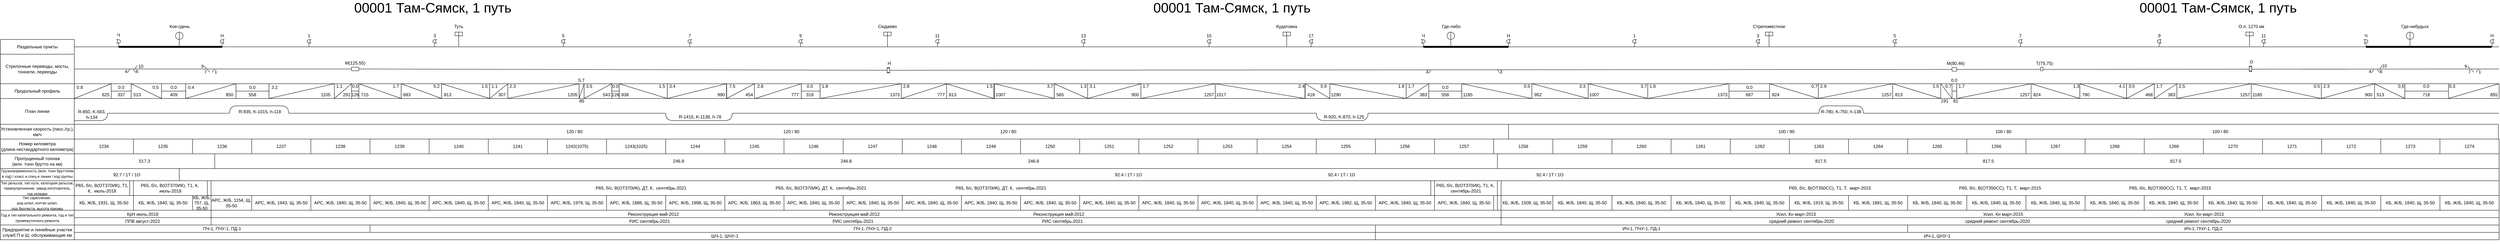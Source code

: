 <mxfile version="22.1.11" type="device">
  <diagram name="Страница — 1" id="rdJPi81iyjyXsliXh4Vw">
    <mxGraphModel dx="3030" dy="1785" grid="1" gridSize="10" guides="1" tooltips="1" connect="1" arrows="1" fold="1" page="1" pageScale="1" pageWidth="7000" pageHeight="700" math="0" shadow="0">
      <root>
        <mxCell id="0" />
        <mxCell id="1" parent="0" />
        <mxCell id="QiNylJVKQGGoiYYaniBf-22" value="" style="shape=tableRow;horizontal=0;startSize=0;swimlaneHead=0;swimlaneBody=0;strokeColor=inherit;top=0;left=0;bottom=0;right=0;collapsible=0;dropTarget=0;fillColor=none;points=[[0,0.5],[1,0.5]];portConstraint=eastwest;fontSize=16;" parent="1" vertex="1">
          <mxGeometry x="50" y="113" width="300" height="100" as="geometry" />
        </mxCell>
        <mxCell id="QiNylJVKQGGoiYYaniBf-28" value="Раздельные пункты" style="rounded=0;whiteSpace=wrap;html=1;" parent="1" vertex="1">
          <mxGeometry x="40" y="140" width="200" height="40" as="geometry" />
        </mxCell>
        <mxCell id="QiNylJVKQGGoiYYaniBf-29" value="Стрелочные переводы, мосты, тоннели, переезды" style="rounded=0;whiteSpace=wrap;html=1;" parent="1" vertex="1">
          <mxGeometry x="40" y="180" width="200" height="80" as="geometry" />
        </mxCell>
        <mxCell id="QiNylJVKQGGoiYYaniBf-30" value="Продольный профиль" style="rounded=0;whiteSpace=wrap;html=1;" parent="1" vertex="1">
          <mxGeometry x="40" y="260" width="200" height="40" as="geometry" />
        </mxCell>
        <mxCell id="QiNylJVKQGGoiYYaniBf-31" value="" style="shape=tableRow;horizontal=0;startSize=0;swimlaneHead=0;swimlaneBody=0;strokeColor=inherit;top=0;left=0;bottom=0;right=0;collapsible=0;dropTarget=0;fillColor=none;points=[[0,0.5],[1,0.5]];portConstraint=eastwest;fontSize=16;" parent="1" vertex="1">
          <mxGeometry x="50" y="293" width="180" height="100" as="geometry" />
        </mxCell>
        <mxCell id="QiNylJVKQGGoiYYaniBf-32" value="План линии" style="rounded=0;whiteSpace=wrap;html=1;" parent="1" vertex="1">
          <mxGeometry x="40" y="300" width="200" height="70" as="geometry" />
        </mxCell>
        <mxCell id="QiNylJVKQGGoiYYaniBf-33" value="Установленная скорость (пасс./гр.), км/ч" style="rounded=0;whiteSpace=wrap;html=1;" parent="1" vertex="1">
          <mxGeometry x="40" y="370" width="200" height="40" as="geometry" />
        </mxCell>
        <mxCell id="QiNylJVKQGGoiYYaniBf-34" value="&lt;font style=&quot;font-size: 10px;&quot;&gt;Грузонапряженность (млн. тонн брутто/км в год) / класс и спец-я линии / код группы&lt;/font&gt;" style="rounded=0;whiteSpace=wrap;html=1;" parent="1" vertex="1">
          <mxGeometry x="40" y="483" width="200" height="40" as="geometry" />
        </mxCell>
        <mxCell id="QiNylJVKQGGoiYYaniBf-35" value="" style="shape=tableRow;horizontal=0;startSize=0;swimlaneHead=0;swimlaneBody=0;strokeColor=inherit;top=0;left=0;bottom=0;right=0;collapsible=0;dropTarget=0;fillColor=none;points=[[0,0.5],[1,0.5]];portConstraint=eastwest;fontSize=16;" parent="1" vertex="1">
          <mxGeometry x="50" y="516" width="180" height="100" as="geometry" />
        </mxCell>
        <mxCell id="QiNylJVKQGGoiYYaniBf-36" value="&lt;font style=&quot;font-size: 10px;&quot;&gt;Тип рельсов, тип пути, категория рельсов, термоупрочнение, завод-изготовитель, год укладки&lt;/font&gt;" style="rounded=0;whiteSpace=wrap;html=1;" parent="1" vertex="1">
          <mxGeometry x="40" y="523" width="200" height="40" as="geometry" />
        </mxCell>
        <mxCell id="QiNylJVKQGGoiYYaniBf-37" value="&lt;font style=&quot;font-size: 10px;&quot;&gt;Тип скрепления,&amp;nbsp;&lt;br&gt;род шпал, кол-во шпал, &lt;br&gt;род балласта, высота призмы&lt;/font&gt;" style="rounded=0;whiteSpace=wrap;html=1;" parent="1" vertex="1">
          <mxGeometry x="40" y="563" width="200" height="40" as="geometry" />
        </mxCell>
        <mxCell id="QiNylJVKQGGoiYYaniBf-38" value="&lt;font style=&quot;font-size: 10px;&quot;&gt;Год и тип капитального ремонта, год и тип промежуточного ремонта&lt;/font&gt;" style="rounded=0;whiteSpace=wrap;html=1;" parent="1" vertex="1">
          <mxGeometry x="40" y="603" width="200" height="40" as="geometry" />
        </mxCell>
        <mxCell id="QiNylJVKQGGoiYYaniBf-39" value="" style="shape=tableRow;horizontal=0;startSize=0;swimlaneHead=0;swimlaneBody=0;strokeColor=inherit;top=0;left=0;bottom=0;right=0;collapsible=0;dropTarget=0;fillColor=none;points=[[0,0.5],[1,0.5]];portConstraint=eastwest;fontSize=16;" parent="1" vertex="1">
          <mxGeometry x="50" y="563" width="180" height="100" as="geometry" />
        </mxCell>
        <mxCell id="QiNylJVKQGGoiYYaniBf-40" value="Предприятие и линейные участки служб П и Ш, обслуживающие км" style="rounded=0;whiteSpace=wrap;html=1;" parent="1" vertex="1">
          <mxGeometry x="40" y="643" width="200" height="40" as="geometry" />
        </mxCell>
        <mxCell id="QiNylJVKQGGoiYYaniBf-43" value="" style="shape=tableRow;horizontal=0;startSize=0;swimlaneHead=0;swimlaneBody=0;strokeColor=inherit;top=0;left=0;bottom=0;right=0;collapsible=0;dropTarget=0;fillColor=none;points=[[0,0.5],[1,0.5]];portConstraint=eastwest;fontSize=16;" parent="1" vertex="1">
          <mxGeometry x="50" y="593" width="180" height="100" as="geometry" />
        </mxCell>
        <mxCell id="QiNylJVKQGGoiYYaniBf-47" value="&lt;font style=&quot;font-size: 12px;&quot;&gt;Номер километра &lt;br&gt;(длина нестандартного километра)&lt;/font&gt;" style="rounded=0;whiteSpace=wrap;html=1;" parent="1" vertex="1">
          <mxGeometry x="40" y="410" width="200" height="40" as="geometry" />
        </mxCell>
        <mxCell id="QiNylJVKQGGoiYYaniBf-48" value="Пропущенный тоннаж &lt;br&gt;(млн. тонн брутто на км)" style="rounded=0;whiteSpace=wrap;html=1;" parent="1" vertex="1">
          <mxGeometry x="40" y="450" width="200" height="40" as="geometry" />
        </mxCell>
        <mxCell id="QiNylJVKQGGoiYYaniBf-49" value="1234" style="rounded=0;whiteSpace=wrap;html=1;" parent="1" vertex="1">
          <mxGeometry x="240" y="410" width="160" height="40" as="geometry" />
        </mxCell>
        <mxCell id="QiNylJVKQGGoiYYaniBf-50" value="1235" style="rounded=0;whiteSpace=wrap;html=1;" parent="1" vertex="1">
          <mxGeometry x="400" y="410" width="160" height="40" as="geometry" />
        </mxCell>
        <mxCell id="QiNylJVKQGGoiYYaniBf-51" value="1236" style="rounded=0;whiteSpace=wrap;html=1;" parent="1" vertex="1">
          <mxGeometry x="560" y="410" width="160" height="40" as="geometry" />
        </mxCell>
        <mxCell id="QiNylJVKQGGoiYYaniBf-52" value="1237" style="rounded=0;whiteSpace=wrap;html=1;" parent="1" vertex="1">
          <mxGeometry x="720" y="410" width="160" height="40" as="geometry" />
        </mxCell>
        <mxCell id="QiNylJVKQGGoiYYaniBf-53" value="1238" style="rounded=0;whiteSpace=wrap;html=1;" parent="1" vertex="1">
          <mxGeometry x="880" y="410" width="160" height="40" as="geometry" />
        </mxCell>
        <mxCell id="QiNylJVKQGGoiYYaniBf-54" value="1239" style="rounded=0;whiteSpace=wrap;html=1;" parent="1" vertex="1">
          <mxGeometry x="1040" y="410" width="160" height="40" as="geometry" />
        </mxCell>
        <mxCell id="QiNylJVKQGGoiYYaniBf-55" value="1240" style="rounded=0;whiteSpace=wrap;html=1;" parent="1" vertex="1">
          <mxGeometry x="1200" y="410" width="160" height="40" as="geometry" />
        </mxCell>
        <mxCell id="QiNylJVKQGGoiYYaniBf-56" value="1241" style="rounded=0;whiteSpace=wrap;html=1;" parent="1" vertex="1">
          <mxGeometry x="1360" y="410" width="160" height="40" as="geometry" />
        </mxCell>
        <mxCell id="QiNylJVKQGGoiYYaniBf-57" value="1242(1075)" style="rounded=0;whiteSpace=wrap;html=1;" parent="1" vertex="1">
          <mxGeometry x="1520" y="410" width="160" height="40" as="geometry" />
        </mxCell>
        <mxCell id="QiNylJVKQGGoiYYaniBf-58" value="1243(1025)" style="rounded=0;whiteSpace=wrap;html=1;" parent="1" vertex="1">
          <mxGeometry x="1680" y="410" width="160" height="40" as="geometry" />
        </mxCell>
        <mxCell id="QiNylJVKQGGoiYYaniBf-59" value="1244" style="rounded=0;whiteSpace=wrap;html=1;" parent="1" vertex="1">
          <mxGeometry x="1840" y="410" width="160" height="40" as="geometry" />
        </mxCell>
        <mxCell id="QiNylJVKQGGoiYYaniBf-60" value="1245" style="rounded=0;whiteSpace=wrap;html=1;" parent="1" vertex="1">
          <mxGeometry x="2000" y="410" width="160" height="40" as="geometry" />
        </mxCell>
        <mxCell id="QiNylJVKQGGoiYYaniBf-61" value="1246" style="rounded=0;whiteSpace=wrap;html=1;" parent="1" vertex="1">
          <mxGeometry x="2160" y="410" width="160" height="40" as="geometry" />
        </mxCell>
        <mxCell id="QiNylJVKQGGoiYYaniBf-62" value="1247" style="rounded=0;whiteSpace=wrap;html=1;" parent="1" vertex="1">
          <mxGeometry x="2320" y="410" width="160" height="40" as="geometry" />
        </mxCell>
        <mxCell id="QiNylJVKQGGoiYYaniBf-63" value="1248" style="rounded=0;whiteSpace=wrap;html=1;" parent="1" vertex="1">
          <mxGeometry x="2480" y="410" width="160" height="40" as="geometry" />
        </mxCell>
        <mxCell id="QiNylJVKQGGoiYYaniBf-64" value="1249" style="rounded=0;whiteSpace=wrap;html=1;" parent="1" vertex="1">
          <mxGeometry x="2640" y="410" width="160" height="40" as="geometry" />
        </mxCell>
        <mxCell id="QiNylJVKQGGoiYYaniBf-65" value="1250" style="rounded=0;whiteSpace=wrap;html=1;" parent="1" vertex="1">
          <mxGeometry x="2800" y="410" width="160" height="40" as="geometry" />
        </mxCell>
        <mxCell id="QiNylJVKQGGoiYYaniBf-66" value="1251" style="rounded=0;whiteSpace=wrap;html=1;" parent="1" vertex="1">
          <mxGeometry x="2960" y="410" width="160" height="40" as="geometry" />
        </mxCell>
        <mxCell id="QiNylJVKQGGoiYYaniBf-67" value="1252" style="rounded=0;whiteSpace=wrap;html=1;" parent="1" vertex="1">
          <mxGeometry x="3120" y="410" width="160" height="40" as="geometry" />
        </mxCell>
        <mxCell id="QiNylJVKQGGoiYYaniBf-68" value="1253" style="rounded=0;whiteSpace=wrap;html=1;" parent="1" vertex="1">
          <mxGeometry x="3280" y="410" width="160" height="40" as="geometry" />
        </mxCell>
        <mxCell id="QiNylJVKQGGoiYYaniBf-69" value="1254" style="rounded=0;whiteSpace=wrap;html=1;" parent="1" vertex="1">
          <mxGeometry x="3440" y="410" width="160" height="40" as="geometry" />
        </mxCell>
        <mxCell id="QiNylJVKQGGoiYYaniBf-70" value="1255" style="rounded=0;whiteSpace=wrap;html=1;" parent="1" vertex="1">
          <mxGeometry x="3600" y="410" width="160" height="40" as="geometry" />
        </mxCell>
        <mxCell id="QiNylJVKQGGoiYYaniBf-71" value="1256" style="rounded=0;whiteSpace=wrap;html=1;" parent="1" vertex="1">
          <mxGeometry x="3760" y="410" width="160" height="40" as="geometry" />
        </mxCell>
        <mxCell id="QiNylJVKQGGoiYYaniBf-72" value="1257" style="rounded=0;whiteSpace=wrap;html=1;" parent="1" vertex="1">
          <mxGeometry x="3920" y="410" width="160" height="40" as="geometry" />
        </mxCell>
        <mxCell id="QiNylJVKQGGoiYYaniBf-73" value="1258" style="rounded=0;whiteSpace=wrap;html=1;" parent="1" vertex="1">
          <mxGeometry x="4080" y="410" width="160" height="40" as="geometry" />
        </mxCell>
        <mxCell id="QiNylJVKQGGoiYYaniBf-74" value="1259" style="rounded=0;whiteSpace=wrap;html=1;" parent="1" vertex="1">
          <mxGeometry x="4240" y="410" width="160" height="40" as="geometry" />
        </mxCell>
        <mxCell id="QiNylJVKQGGoiYYaniBf-75" value="1260" style="rounded=0;whiteSpace=wrap;html=1;" parent="1" vertex="1">
          <mxGeometry x="4400" y="410" width="160" height="40" as="geometry" />
        </mxCell>
        <mxCell id="QiNylJVKQGGoiYYaniBf-76" value="1261" style="rounded=0;whiteSpace=wrap;html=1;" parent="1" vertex="1">
          <mxGeometry x="4560" y="410" width="160" height="40" as="geometry" />
        </mxCell>
        <mxCell id="QiNylJVKQGGoiYYaniBf-77" value="1262" style="rounded=0;whiteSpace=wrap;html=1;" parent="1" vertex="1">
          <mxGeometry x="4720" y="410" width="160" height="40" as="geometry" />
        </mxCell>
        <mxCell id="QiNylJVKQGGoiYYaniBf-78" value="1263" style="rounded=0;whiteSpace=wrap;html=1;" parent="1" vertex="1">
          <mxGeometry x="4880" y="410" width="160" height="40" as="geometry" />
        </mxCell>
        <mxCell id="QiNylJVKQGGoiYYaniBf-79" value="1264" style="rounded=0;whiteSpace=wrap;html=1;" parent="1" vertex="1">
          <mxGeometry x="5040" y="410" width="160" height="40" as="geometry" />
        </mxCell>
        <mxCell id="QiNylJVKQGGoiYYaniBf-80" value="1265" style="rounded=0;whiteSpace=wrap;html=1;" parent="1" vertex="1">
          <mxGeometry x="5200" y="410" width="160" height="40" as="geometry" />
        </mxCell>
        <mxCell id="QiNylJVKQGGoiYYaniBf-81" value="1266" style="rounded=0;whiteSpace=wrap;html=1;" parent="1" vertex="1">
          <mxGeometry x="5360" y="410" width="160" height="40" as="geometry" />
        </mxCell>
        <mxCell id="QiNylJVKQGGoiYYaniBf-82" value="1267" style="rounded=0;whiteSpace=wrap;html=1;" parent="1" vertex="1">
          <mxGeometry x="5520" y="410" width="160" height="40" as="geometry" />
        </mxCell>
        <mxCell id="QiNylJVKQGGoiYYaniBf-83" value="1268" style="rounded=0;whiteSpace=wrap;html=1;" parent="1" vertex="1">
          <mxGeometry x="5680" y="410" width="160" height="40" as="geometry" />
        </mxCell>
        <mxCell id="QiNylJVKQGGoiYYaniBf-84" value="1269" style="rounded=0;whiteSpace=wrap;html=1;" parent="1" vertex="1">
          <mxGeometry x="5840" y="410" width="160" height="40" as="geometry" />
        </mxCell>
        <mxCell id="QiNylJVKQGGoiYYaniBf-85" value="1270" style="rounded=0;whiteSpace=wrap;html=1;" parent="1" vertex="1">
          <mxGeometry x="6000" y="410" width="160" height="40" as="geometry" />
        </mxCell>
        <mxCell id="QiNylJVKQGGoiYYaniBf-86" value="1271" style="rounded=0;whiteSpace=wrap;html=1;" parent="1" vertex="1">
          <mxGeometry x="6160" y="410" width="160" height="40" as="geometry" />
        </mxCell>
        <mxCell id="QiNylJVKQGGoiYYaniBf-87" value="1272" style="rounded=0;whiteSpace=wrap;html=1;" parent="1" vertex="1">
          <mxGeometry x="6320" y="410" width="160" height="40" as="geometry" />
        </mxCell>
        <mxCell id="QiNylJVKQGGoiYYaniBf-88" value="1273" style="rounded=0;whiteSpace=wrap;html=1;" parent="1" vertex="1">
          <mxGeometry x="6480" y="410" width="160" height="40" as="geometry" />
        </mxCell>
        <mxCell id="QiNylJVKQGGoiYYaniBf-89" value="1274" style="rounded=0;whiteSpace=wrap;html=1;" parent="1" vertex="1">
          <mxGeometry x="6640" y="410" width="160" height="40" as="geometry" />
        </mxCell>
        <mxCell id="0Uzv47MZa6qNcgDxZGDY-1" value="" style="endArrow=none;html=1;rounded=0;" parent="1" edge="1">
          <mxGeometry width="50" height="50" relative="1" as="geometry">
            <mxPoint x="240" y="160" as="sourcePoint" />
            <mxPoint x="6800" y="160" as="targetPoint" />
          </mxGeometry>
        </mxCell>
        <mxCell id="0Uzv47MZa6qNcgDxZGDY-2" value="" style="endArrow=none;html=1;rounded=0;" parent="1" source="0Uzv47MZa6qNcgDxZGDY-59" edge="1">
          <mxGeometry width="50" height="50" relative="1" as="geometry">
            <mxPoint x="240" y="220" as="sourcePoint" />
            <mxPoint x="6800" y="220" as="targetPoint" />
          </mxGeometry>
        </mxCell>
        <mxCell id="0Uzv47MZa6qNcgDxZGDY-3" value="" style="endArrow=none;html=1;rounded=0;strokeWidth=5;" parent="1" edge="1">
          <mxGeometry width="50" height="50" relative="1" as="geometry">
            <mxPoint x="360" y="160" as="sourcePoint" />
            <mxPoint x="640" y="160" as="targetPoint" />
          </mxGeometry>
        </mxCell>
        <mxCell id="0Uzv47MZa6qNcgDxZGDY-4" value="" style="endArrow=none;html=1;rounded=0;exitX=1;exitY=0.5;exitDx=0;exitDy=0;entryX=0.5;entryY=1;entryDx=0;entryDy=0;" parent="1" target="0Uzv47MZa6qNcgDxZGDY-5" edge="1">
          <mxGeometry width="50" height="50" relative="1" as="geometry">
            <mxPoint x="524" y="160" as="sourcePoint" />
            <mxPoint x="529" y="140" as="targetPoint" />
          </mxGeometry>
        </mxCell>
        <mxCell id="0Uzv47MZa6qNcgDxZGDY-5" value="" style="ellipse;whiteSpace=wrap;html=1;aspect=fixed;movable=1;resizable=1;rotatable=1;deletable=1;editable=1;locked=0;connectable=1;" parent="1" vertex="1">
          <mxGeometry x="513.99" y="120" width="20" height="20" as="geometry" />
        </mxCell>
        <mxCell id="0Uzv47MZa6qNcgDxZGDY-6" value="" style="endArrow=none;html=1;rounded=0;exitX=0.5;exitY=1;exitDx=0;exitDy=0;entryX=0.5;entryY=0;entryDx=0;entryDy=0;movable=1;resizable=1;rotatable=1;deletable=1;editable=1;locked=0;connectable=1;" parent="1" source="0Uzv47MZa6qNcgDxZGDY-5" target="0Uzv47MZa6qNcgDxZGDY-5" edge="1">
          <mxGeometry width="50" height="50" relative="1" as="geometry">
            <mxPoint x="521.97" y="150" as="sourcePoint" />
            <mxPoint x="571.97" y="100" as="targetPoint" />
          </mxGeometry>
        </mxCell>
        <mxCell id="0Uzv47MZa6qNcgDxZGDY-7" value="Кое-гдень" style="text;html=1;strokeColor=none;fillColor=none;align=center;verticalAlign=middle;whiteSpace=wrap;rounded=0;" parent="1" vertex="1">
          <mxGeometry x="490" y="90" width="70" height="30" as="geometry" />
        </mxCell>
        <mxCell id="0Uzv47MZa6qNcgDxZGDY-8" value="" style="endArrow=none;html=1;rounded=0;exitX=1;exitY=0.5;exitDx=0;exitDy=0;entryX=0.5;entryY=1;entryDx=0;entryDy=0;" parent="1" target="0Uzv47MZa6qNcgDxZGDY-9" edge="1">
          <mxGeometry width="50" height="50" relative="1" as="geometry">
            <mxPoint x="3964" y="160" as="sourcePoint" />
            <mxPoint x="3969" y="140" as="targetPoint" />
          </mxGeometry>
        </mxCell>
        <mxCell id="0Uzv47MZa6qNcgDxZGDY-9" value="" style="ellipse;whiteSpace=wrap;html=1;aspect=fixed;movable=1;resizable=1;rotatable=1;deletable=1;editable=1;locked=0;connectable=1;" parent="1" vertex="1">
          <mxGeometry x="3953.99" y="120" width="20" height="20" as="geometry" />
        </mxCell>
        <mxCell id="0Uzv47MZa6qNcgDxZGDY-10" value="" style="endArrow=none;html=1;rounded=0;exitX=0.5;exitY=1;exitDx=0;exitDy=0;entryX=0.5;entryY=0;entryDx=0;entryDy=0;movable=1;resizable=1;rotatable=1;deletable=1;editable=1;locked=0;connectable=1;" parent="1" source="0Uzv47MZa6qNcgDxZGDY-9" target="0Uzv47MZa6qNcgDxZGDY-9" edge="1">
          <mxGeometry width="50" height="50" relative="1" as="geometry">
            <mxPoint x="3961.97" y="150" as="sourcePoint" />
            <mxPoint x="4011.97" y="100" as="targetPoint" />
          </mxGeometry>
        </mxCell>
        <mxCell id="0Uzv47MZa6qNcgDxZGDY-11" value="Где-либо" style="text;html=1;strokeColor=none;fillColor=none;align=center;verticalAlign=middle;whiteSpace=wrap;rounded=0;" parent="1" vertex="1">
          <mxGeometry x="3930" y="90" width="70" height="30" as="geometry" />
        </mxCell>
        <mxCell id="0Uzv47MZa6qNcgDxZGDY-12" value="" style="endArrow=none;html=1;rounded=0;exitX=1;exitY=0.5;exitDx=0;exitDy=0;entryX=0.5;entryY=1;entryDx=0;entryDy=0;" parent="1" target="0Uzv47MZa6qNcgDxZGDY-13" edge="1">
          <mxGeometry width="50" height="50" relative="1" as="geometry">
            <mxPoint x="6559" y="160" as="sourcePoint" />
            <mxPoint x="6564" y="140" as="targetPoint" />
          </mxGeometry>
        </mxCell>
        <mxCell id="0Uzv47MZa6qNcgDxZGDY-13" value="" style="ellipse;whiteSpace=wrap;html=1;aspect=fixed;movable=1;resizable=1;rotatable=1;deletable=1;editable=1;locked=0;connectable=1;" parent="1" vertex="1">
          <mxGeometry x="6548.99" y="120" width="20" height="20" as="geometry" />
        </mxCell>
        <mxCell id="0Uzv47MZa6qNcgDxZGDY-14" value="" style="endArrow=none;html=1;rounded=0;exitX=0.5;exitY=1;exitDx=0;exitDy=0;entryX=0.5;entryY=0;entryDx=0;entryDy=0;movable=1;resizable=1;rotatable=1;deletable=1;editable=1;locked=0;connectable=1;" parent="1" source="0Uzv47MZa6qNcgDxZGDY-13" target="0Uzv47MZa6qNcgDxZGDY-13" edge="1">
          <mxGeometry width="50" height="50" relative="1" as="geometry">
            <mxPoint x="6556.97" y="150" as="sourcePoint" />
            <mxPoint x="6606.97" y="100" as="targetPoint" />
          </mxGeometry>
        </mxCell>
        <mxCell id="0Uzv47MZa6qNcgDxZGDY-15" value="Где-нибудьск" style="text;html=1;strokeColor=none;fillColor=none;align=center;verticalAlign=middle;whiteSpace=wrap;rounded=0;" parent="1" vertex="1">
          <mxGeometry x="6525" y="90" width="95" height="30" as="geometry" />
        </mxCell>
        <mxCell id="0Uzv47MZa6qNcgDxZGDY-16" value="" style="endArrow=none;html=1;rounded=0;strokeWidth=5;" parent="1" edge="1">
          <mxGeometry width="50" height="50" relative="1" as="geometry">
            <mxPoint x="3890" y="160" as="sourcePoint" />
            <mxPoint x="4120" y="160" as="targetPoint" />
          </mxGeometry>
        </mxCell>
        <mxCell id="0Uzv47MZa6qNcgDxZGDY-17" value="" style="endArrow=none;html=1;rounded=0;strokeWidth=5;" parent="1" edge="1">
          <mxGeometry width="50" height="50" relative="1" as="geometry">
            <mxPoint x="6440" y="160" as="sourcePoint" />
            <mxPoint x="6780" y="160" as="targetPoint" />
          </mxGeometry>
        </mxCell>
        <mxCell id="0Uzv47MZa6qNcgDxZGDY-18" value="00001 Там-Сямск, 1 путь" style="text;html=1;strokeColor=none;fillColor=none;align=center;verticalAlign=middle;whiteSpace=wrap;rounded=0;fontSize=37;" parent="1" vertex="1">
          <mxGeometry x="820" y="40" width="780" height="30" as="geometry" />
        </mxCell>
        <mxCell id="0Uzv47MZa6qNcgDxZGDY-21" value="00001 Там-Сямск, 1 путь" style="text;html=1;strokeColor=none;fillColor=none;align=center;verticalAlign=middle;whiteSpace=wrap;rounded=0;fontSize=37;" parent="1" vertex="1">
          <mxGeometry x="2981.6" y="40" width="780" height="30" as="geometry" />
        </mxCell>
        <mxCell id="0Uzv47MZa6qNcgDxZGDY-22" value="00001 Там-Сямск, 1 путь" style="text;html=1;strokeColor=none;fillColor=none;align=center;verticalAlign=middle;whiteSpace=wrap;rounded=0;fontSize=37;" parent="1" vertex="1">
          <mxGeometry x="5650" y="40" width="780" height="30" as="geometry" />
        </mxCell>
        <mxCell id="0Uzv47MZa6qNcgDxZGDY-23" value="" style="rounded=0;whiteSpace=wrap;html=1;" parent="1" vertex="1">
          <mxGeometry x="1270" y="120" width="20" height="10" as="geometry" />
        </mxCell>
        <mxCell id="0Uzv47MZa6qNcgDxZGDY-24" value="" style="endArrow=none;html=1;rounded=0;entryX=0.5;entryY=0;entryDx=0;entryDy=0;" parent="1" target="0Uzv47MZa6qNcgDxZGDY-23" edge="1">
          <mxGeometry width="50" height="50" relative="1" as="geometry">
            <mxPoint x="1280" y="160" as="sourcePoint" />
            <mxPoint x="1310" y="100" as="targetPoint" />
          </mxGeometry>
        </mxCell>
        <mxCell id="0Uzv47MZa6qNcgDxZGDY-25" value="Туть" style="text;html=1;strokeColor=none;fillColor=none;align=center;verticalAlign=middle;whiteSpace=wrap;rounded=0;" parent="1" vertex="1">
          <mxGeometry x="1245" y="90" width="70" height="30" as="geometry" />
        </mxCell>
        <mxCell id="0Uzv47MZa6qNcgDxZGDY-28" value="Сюдаево" style="text;html=1;strokeColor=none;fillColor=none;align=center;verticalAlign=middle;whiteSpace=wrap;rounded=0;" parent="1" vertex="1">
          <mxGeometry x="2405" y="90" width="70" height="30" as="geometry" />
        </mxCell>
        <mxCell id="0Uzv47MZa6qNcgDxZGDY-30" value="" style="rounded=0;whiteSpace=wrap;html=1;" parent="1" vertex="1">
          <mxGeometry x="2430" y="120" width="20" height="10" as="geometry" />
        </mxCell>
        <mxCell id="0Uzv47MZa6qNcgDxZGDY-31" value="" style="endArrow=none;html=1;rounded=0;entryX=0.5;entryY=0;entryDx=0;entryDy=0;" parent="1" target="0Uzv47MZa6qNcgDxZGDY-30" edge="1">
          <mxGeometry width="50" height="50" relative="1" as="geometry">
            <mxPoint x="2440" y="160" as="sourcePoint" />
            <mxPoint x="2475" y="100" as="targetPoint" />
          </mxGeometry>
        </mxCell>
        <mxCell id="0Uzv47MZa6qNcgDxZGDY-33" value="Стреломестное" style="text;html=1;strokeColor=none;fillColor=none;align=center;verticalAlign=middle;whiteSpace=wrap;rounded=0;" parent="1" vertex="1">
          <mxGeometry x="4790" y="90" width="70" height="30" as="geometry" />
        </mxCell>
        <mxCell id="0Uzv47MZa6qNcgDxZGDY-34" value="" style="rounded=0;whiteSpace=wrap;html=1;" parent="1" vertex="1">
          <mxGeometry x="4815" y="120" width="20" height="10" as="geometry" />
        </mxCell>
        <mxCell id="0Uzv47MZa6qNcgDxZGDY-35" value="" style="endArrow=none;html=1;rounded=0;entryX=0.5;entryY=0;entryDx=0;entryDy=0;" parent="1" target="0Uzv47MZa6qNcgDxZGDY-34" edge="1">
          <mxGeometry width="50" height="50" relative="1" as="geometry">
            <mxPoint x="4825" y="160" as="sourcePoint" />
            <mxPoint x="4860" y="100" as="targetPoint" />
          </mxGeometry>
        </mxCell>
        <mxCell id="0Uzv47MZa6qNcgDxZGDY-39" value="Кудатовка" style="text;html=1;strokeColor=none;fillColor=none;align=center;verticalAlign=middle;whiteSpace=wrap;rounded=0;" parent="1" vertex="1">
          <mxGeometry x="3485" y="90" width="70" height="30" as="geometry" />
        </mxCell>
        <mxCell id="0Uzv47MZa6qNcgDxZGDY-40" value="" style="rounded=0;whiteSpace=wrap;html=1;" parent="1" vertex="1">
          <mxGeometry x="3510" y="120" width="20" height="10" as="geometry" />
        </mxCell>
        <mxCell id="0Uzv47MZa6qNcgDxZGDY-41" value="" style="endArrow=none;html=1;rounded=0;entryX=0.5;entryY=0;entryDx=0;entryDy=0;" parent="1" target="0Uzv47MZa6qNcgDxZGDY-40" edge="1">
          <mxGeometry width="50" height="50" relative="1" as="geometry">
            <mxPoint x="3520" y="160" as="sourcePoint" />
            <mxPoint x="3555" y="100" as="targetPoint" />
          </mxGeometry>
        </mxCell>
        <mxCell id="0Uzv47MZa6qNcgDxZGDY-42" value="О.п. 1270 км" style="text;html=1;strokeColor=none;fillColor=none;align=center;verticalAlign=middle;whiteSpace=wrap;rounded=0;" parent="1" vertex="1">
          <mxGeometry x="6080" y="90" width="100" height="30" as="geometry" />
        </mxCell>
        <mxCell id="0Uzv47MZa6qNcgDxZGDY-43" value="" style="rounded=0;whiteSpace=wrap;html=1;" parent="1" vertex="1">
          <mxGeometry x="6115" y="120" width="20" height="10" as="geometry" />
        </mxCell>
        <mxCell id="0Uzv47MZa6qNcgDxZGDY-44" value="" style="endArrow=none;html=1;rounded=0;entryX=0.5;entryY=0;entryDx=0;entryDy=0;" parent="1" target="0Uzv47MZa6qNcgDxZGDY-43" edge="1">
          <mxGeometry width="50" height="50" relative="1" as="geometry">
            <mxPoint x="6125" y="160" as="sourcePoint" />
            <mxPoint x="6160" y="100" as="targetPoint" />
          </mxGeometry>
        </mxCell>
        <mxCell id="0Uzv47MZa6qNcgDxZGDY-46" value="4" style="text;html=1;strokeColor=none;fillColor=none;align=center;verticalAlign=middle;whiteSpace=wrap;rounded=0;" parent="1" vertex="1">
          <mxGeometry x="370" y="223" width="20" height="7" as="geometry" />
        </mxCell>
        <mxCell id="0Uzv47MZa6qNcgDxZGDY-49" value="6" style="text;html=1;strokeColor=none;fillColor=none;align=center;verticalAlign=middle;whiteSpace=wrap;rounded=0;" parent="1" vertex="1">
          <mxGeometry x="400" y="223" width="20" height="7" as="geometry" />
        </mxCell>
        <mxCell id="0Uzv47MZa6qNcgDxZGDY-50" value="" style="endArrow=none;html=1;rounded=0;" parent="1" edge="1">
          <mxGeometry width="50" height="50" relative="1" as="geometry">
            <mxPoint x="613" y="229" as="sourcePoint" />
            <mxPoint x="619" y="221" as="targetPoint" />
          </mxGeometry>
        </mxCell>
        <mxCell id="0Uzv47MZa6qNcgDxZGDY-51" value="1" style="text;html=1;strokeColor=none;fillColor=none;align=center;verticalAlign=middle;whiteSpace=wrap;rounded=0;" parent="1" vertex="1">
          <mxGeometry x="613" y="224" width="20" height="7" as="geometry" />
        </mxCell>
        <mxCell id="0Uzv47MZa6qNcgDxZGDY-52" value="" style="endArrow=none;html=1;rounded=0;" parent="1" edge="1">
          <mxGeometry width="50" height="50" relative="1" as="geometry">
            <mxPoint x="606" y="229" as="sourcePoint" />
            <mxPoint x="600" y="221" as="targetPoint" />
          </mxGeometry>
        </mxCell>
        <mxCell id="0Uzv47MZa6qNcgDxZGDY-53" value="7" style="text;html=1;strokeColor=none;fillColor=none;align=center;verticalAlign=middle;whiteSpace=wrap;rounded=0;" parent="1" vertex="1">
          <mxGeometry x="585" y="224" width="20" height="7" as="geometry" />
        </mxCell>
        <mxCell id="0Uzv47MZa6qNcgDxZGDY-54" value="" style="endArrow=none;html=1;rounded=0;" parent="1" edge="1">
          <mxGeometry width="50" height="50" relative="1" as="geometry">
            <mxPoint x="384" y="230" as="sourcePoint" />
            <mxPoint x="390" y="221" as="targetPoint" />
          </mxGeometry>
        </mxCell>
        <mxCell id="0Uzv47MZa6qNcgDxZGDY-55" value="" style="endArrow=none;html=1;rounded=0;" parent="1" edge="1">
          <mxGeometry width="50" height="50" relative="1" as="geometry">
            <mxPoint x="406" y="230" as="sourcePoint" />
            <mxPoint x="400" y="221" as="targetPoint" />
          </mxGeometry>
        </mxCell>
        <mxCell id="0Uzv47MZa6qNcgDxZGDY-57" value="" style="endArrow=none;html=1;rounded=0;" parent="1" target="0Uzv47MZa6qNcgDxZGDY-56" edge="1">
          <mxGeometry width="50" height="50" relative="1" as="geometry">
            <mxPoint x="240" y="220" as="sourcePoint" />
            <mxPoint x="6800" y="240" as="targetPoint" />
          </mxGeometry>
        </mxCell>
        <mxCell id="0Uzv47MZa6qNcgDxZGDY-56" value="" style="rounded=1;whiteSpace=wrap;html=1;" parent="1" vertex="1">
          <mxGeometry x="990" y="215" width="20" height="10" as="geometry" />
        </mxCell>
        <mxCell id="0Uzv47MZa6qNcgDxZGDY-58" value="М(125,55)" style="text;html=1;strokeColor=none;fillColor=none;align=center;verticalAlign=middle;whiteSpace=wrap;rounded=0;" parent="1" vertex="1">
          <mxGeometry x="990" y="200" width="20" height="7" as="geometry" />
        </mxCell>
        <mxCell id="0Uzv47MZa6qNcgDxZGDY-60" value="" style="endArrow=none;html=1;rounded=0;" parent="1" source="0Uzv47MZa6qNcgDxZGDY-56" target="0Uzv47MZa6qNcgDxZGDY-59" edge="1">
          <mxGeometry width="50" height="50" relative="1" as="geometry">
            <mxPoint x="1010" y="220" as="sourcePoint" />
            <mxPoint x="6800" y="240" as="targetPoint" />
          </mxGeometry>
        </mxCell>
        <mxCell id="0Uzv47MZa6qNcgDxZGDY-59" value="" style="shape=process;whiteSpace=wrap;html=1;backgroundOutline=1;rotation=90;" parent="1" vertex="1">
          <mxGeometry x="2435" y="220" width="15" height="7" as="geometry" />
        </mxCell>
        <mxCell id="0Uzv47MZa6qNcgDxZGDY-61" value="Н" style="text;html=1;strokeColor=none;fillColor=none;align=center;verticalAlign=middle;whiteSpace=wrap;rounded=0;" parent="1" vertex="1">
          <mxGeometry x="2410" y="190" width="70" height="30" as="geometry" />
        </mxCell>
        <mxCell id="0Uzv47MZa6qNcgDxZGDY-62" value="4" style="text;html=1;strokeColor=none;fillColor=none;align=center;verticalAlign=middle;whiteSpace=wrap;rounded=0;" parent="1" vertex="1">
          <mxGeometry x="3890" y="224" width="20" height="7" as="geometry" />
        </mxCell>
        <mxCell id="0Uzv47MZa6qNcgDxZGDY-63" value="3" style="text;html=1;strokeColor=none;fillColor=none;align=center;verticalAlign=middle;whiteSpace=wrap;rounded=0;" parent="1" vertex="1">
          <mxGeometry x="4090" y="224" width="20" height="7" as="geometry" />
        </mxCell>
        <mxCell id="0Uzv47MZa6qNcgDxZGDY-64" value="" style="endArrow=none;html=1;rounded=0;" parent="1" edge="1">
          <mxGeometry width="50" height="50" relative="1" as="geometry">
            <mxPoint x="3904" y="232" as="sourcePoint" />
            <mxPoint x="3910" y="223" as="targetPoint" />
          </mxGeometry>
        </mxCell>
        <mxCell id="0Uzv47MZa6qNcgDxZGDY-65" value="" style="endArrow=none;html=1;rounded=0;" parent="1" edge="1">
          <mxGeometry width="50" height="50" relative="1" as="geometry">
            <mxPoint x="4096" y="231" as="sourcePoint" />
            <mxPoint x="4090" y="222" as="targetPoint" />
          </mxGeometry>
        </mxCell>
        <mxCell id="0Uzv47MZa6qNcgDxZGDY-66" value="" style="rounded=1;whiteSpace=wrap;html=1;" parent="1" vertex="1">
          <mxGeometry x="5560" y="215" width="6" height="10" as="geometry" />
        </mxCell>
        <mxCell id="0Uzv47MZa6qNcgDxZGDY-67" value="Т(75,75)" style="text;html=1;strokeColor=none;fillColor=none;align=center;verticalAlign=middle;whiteSpace=wrap;rounded=0;" parent="1" vertex="1">
          <mxGeometry x="5560" y="201" width="20" height="7" as="geometry" />
        </mxCell>
        <mxCell id="0Uzv47MZa6qNcgDxZGDY-71" value="" style="rounded=1;whiteSpace=wrap;html=1;" parent="1" vertex="1">
          <mxGeometry x="5320" y="216" width="12.874" height="10" as="geometry" />
        </mxCell>
        <mxCell id="0Uzv47MZa6qNcgDxZGDY-72" value="М(80,46)" style="text;html=1;strokeColor=none;fillColor=none;align=center;verticalAlign=middle;whiteSpace=wrap;rounded=0;" parent="1" vertex="1">
          <mxGeometry x="5320" y="201" width="20" height="7" as="geometry" />
        </mxCell>
        <mxCell id="0Uzv47MZa6qNcgDxZGDY-73" value="" style="shape=process;whiteSpace=wrap;html=1;backgroundOutline=1;rotation=90;" parent="1" vertex="1">
          <mxGeometry x="6120" y="216" width="15" height="7" as="geometry" />
        </mxCell>
        <mxCell id="0Uzv47MZa6qNcgDxZGDY-74" value="О" style="text;html=1;strokeColor=none;fillColor=none;align=center;verticalAlign=middle;whiteSpace=wrap;rounded=0;" parent="1" vertex="1">
          <mxGeometry x="6095" y="186" width="70" height="30" as="geometry" />
        </mxCell>
        <mxCell id="0Uzv47MZa6qNcgDxZGDY-75" value="4" style="text;html=1;strokeColor=none;fillColor=none;align=center;verticalAlign=middle;whiteSpace=wrap;rounded=0;" parent="1" vertex="1">
          <mxGeometry x="6441" y="223.5" width="20" height="7" as="geometry" />
        </mxCell>
        <mxCell id="0Uzv47MZa6qNcgDxZGDY-76" value="6" style="text;html=1;strokeColor=none;fillColor=none;align=center;verticalAlign=middle;whiteSpace=wrap;rounded=0;" parent="1" vertex="1">
          <mxGeometry x="6471" y="223.5" width="20" height="7" as="geometry" />
        </mxCell>
        <mxCell id="0Uzv47MZa6qNcgDxZGDY-77" value="" style="endArrow=none;html=1;rounded=0;" parent="1" edge="1">
          <mxGeometry width="50" height="50" relative="1" as="geometry">
            <mxPoint x="6738" y="229" as="sourcePoint" />
            <mxPoint x="6744" y="221" as="targetPoint" />
          </mxGeometry>
        </mxCell>
        <mxCell id="0Uzv47MZa6qNcgDxZGDY-78" value="1" style="text;html=1;strokeColor=none;fillColor=none;align=center;verticalAlign=middle;whiteSpace=wrap;rounded=0;" parent="1" vertex="1">
          <mxGeometry x="6738" y="224" width="20" height="7" as="geometry" />
        </mxCell>
        <mxCell id="0Uzv47MZa6qNcgDxZGDY-79" value="" style="endArrow=none;html=1;rounded=0;" parent="1" edge="1">
          <mxGeometry width="50" height="50" relative="1" as="geometry">
            <mxPoint x="6731" y="229" as="sourcePoint" />
            <mxPoint x="6725" y="221" as="targetPoint" />
          </mxGeometry>
        </mxCell>
        <mxCell id="0Uzv47MZa6qNcgDxZGDY-80" value="7" style="text;html=1;strokeColor=none;fillColor=none;align=center;verticalAlign=middle;whiteSpace=wrap;rounded=0;" parent="1" vertex="1">
          <mxGeometry x="6710" y="224" width="20" height="7" as="geometry" />
        </mxCell>
        <mxCell id="0Uzv47MZa6qNcgDxZGDY-81" value="" style="endArrow=none;html=1;rounded=0;" parent="1" edge="1">
          <mxGeometry width="50" height="50" relative="1" as="geometry">
            <mxPoint x="6455" y="230.5" as="sourcePoint" />
            <mxPoint x="6461" y="221.5" as="targetPoint" />
          </mxGeometry>
        </mxCell>
        <mxCell id="0Uzv47MZa6qNcgDxZGDY-82" value="" style="endArrow=none;html=1;rounded=0;" parent="1" edge="1">
          <mxGeometry width="50" height="50" relative="1" as="geometry">
            <mxPoint x="6477" y="230.5" as="sourcePoint" />
            <mxPoint x="6471" y="221.5" as="targetPoint" />
          </mxGeometry>
        </mxCell>
        <mxCell id="iH_aEqxw_GgNqT9NQLik-1" value="" style="rounded=0;whiteSpace=wrap;html=1;" parent="1" vertex="1">
          <mxGeometry x="240" y="260" width="100" height="40" as="geometry" />
        </mxCell>
        <mxCell id="iH_aEqxw_GgNqT9NQLik-3" value="" style="endArrow=none;html=1;rounded=0;entryX=1;entryY=0;entryDx=0;entryDy=0;" parent="1" target="iH_aEqxw_GgNqT9NQLik-1" edge="1">
          <mxGeometry width="50" height="50" relative="1" as="geometry">
            <mxPoint x="240" y="300" as="sourcePoint" />
            <mxPoint x="290" y="250" as="targetPoint" />
          </mxGeometry>
        </mxCell>
        <mxCell id="iH_aEqxw_GgNqT9NQLik-4" value="0.8" style="text;html=1;strokeColor=none;fillColor=none;align=center;verticalAlign=middle;whiteSpace=wrap;rounded=0;" parent="1" vertex="1">
          <mxGeometry x="245" y="265" width="20" height="10" as="geometry" />
        </mxCell>
        <mxCell id="iH_aEqxw_GgNqT9NQLik-5" value="625" style="text;html=1;strokeColor=none;fillColor=none;align=center;verticalAlign=middle;whiteSpace=wrap;rounded=0;" parent="1" vertex="1">
          <mxGeometry x="315" y="285" width="20" height="10" as="geometry" />
        </mxCell>
        <mxCell id="iH_aEqxw_GgNqT9NQLik-6" value="" style="rounded=0;whiteSpace=wrap;html=1;" parent="1" vertex="1">
          <mxGeometry x="340" y="260" width="53.92" height="40" as="geometry" />
        </mxCell>
        <mxCell id="iH_aEqxw_GgNqT9NQLik-7" value="" style="endArrow=none;html=1;rounded=0;entryX=1;entryY=0.5;entryDx=0;entryDy=0;exitX=0;exitY=0.5;exitDx=0;exitDy=0;" parent="1" source="iH_aEqxw_GgNqT9NQLik-6" target="iH_aEqxw_GgNqT9NQLik-6" edge="1">
          <mxGeometry width="50" height="50" relative="1" as="geometry">
            <mxPoint x="340" y="300" as="sourcePoint" />
            <mxPoint x="390" y="250" as="targetPoint" />
          </mxGeometry>
        </mxCell>
        <mxCell id="iH_aEqxw_GgNqT9NQLik-8" value="0.0" style="text;html=1;strokeColor=none;fillColor=none;align=center;verticalAlign=middle;whiteSpace=wrap;rounded=0;" parent="1" vertex="1">
          <mxGeometry x="356.96" y="265" width="20" height="10" as="geometry" />
        </mxCell>
        <mxCell id="iH_aEqxw_GgNqT9NQLik-9" value="337" style="text;html=1;strokeColor=none;fillColor=none;align=center;verticalAlign=middle;whiteSpace=wrap;rounded=0;" parent="1" vertex="1">
          <mxGeometry x="356.96" y="285" width="20" height="10" as="geometry" />
        </mxCell>
        <mxCell id="iH_aEqxw_GgNqT9NQLik-13" value="" style="rounded=0;whiteSpace=wrap;html=1;" parent="1" vertex="1">
          <mxGeometry x="393.92" y="260" width="82.08" height="40" as="geometry" />
        </mxCell>
        <mxCell id="iH_aEqxw_GgNqT9NQLik-14" value="" style="endArrow=none;html=1;rounded=0;entryX=1;entryY=1;entryDx=0;entryDy=0;" parent="1" target="iH_aEqxw_GgNqT9NQLik-13" edge="1">
          <mxGeometry width="50" height="50" relative="1" as="geometry">
            <mxPoint x="393.92" y="260" as="sourcePoint" />
            <mxPoint x="493.92" y="220" as="targetPoint" />
          </mxGeometry>
        </mxCell>
        <mxCell id="iH_aEqxw_GgNqT9NQLik-15" value="513" style="text;html=1;strokeColor=none;fillColor=none;align=center;verticalAlign=middle;whiteSpace=wrap;rounded=0;" parent="1" vertex="1">
          <mxGeometry x="400" y="285" width="20" height="10" as="geometry" />
        </mxCell>
        <mxCell id="iH_aEqxw_GgNqT9NQLik-16" value="0.5" style="text;html=1;strokeColor=none;fillColor=none;align=center;verticalAlign=middle;whiteSpace=wrap;rounded=0;" parent="1" vertex="1">
          <mxGeometry x="450" y="265" width="20" height="10" as="geometry" />
        </mxCell>
        <mxCell id="iH_aEqxw_GgNqT9NQLik-21" value="" style="rounded=0;whiteSpace=wrap;html=1;" parent="1" vertex="1">
          <mxGeometry x="476" y="260" width="65.44" height="40" as="geometry" />
        </mxCell>
        <mxCell id="iH_aEqxw_GgNqT9NQLik-22" value="" style="endArrow=none;html=1;rounded=0;entryX=1;entryY=0.5;entryDx=0;entryDy=0;exitX=0;exitY=0.5;exitDx=0;exitDy=0;" parent="1" source="iH_aEqxw_GgNqT9NQLik-21" target="iH_aEqxw_GgNqT9NQLik-21" edge="1">
          <mxGeometry width="50" height="50" relative="1" as="geometry">
            <mxPoint x="476" y="300" as="sourcePoint" />
            <mxPoint x="526" y="250" as="targetPoint" />
          </mxGeometry>
        </mxCell>
        <mxCell id="iH_aEqxw_GgNqT9NQLik-23" value="0.0" style="text;html=1;strokeColor=none;fillColor=none;align=center;verticalAlign=middle;whiteSpace=wrap;rounded=0;" parent="1" vertex="1">
          <mxGeometry x="498.72" y="265" width="20" height="10" as="geometry" />
        </mxCell>
        <mxCell id="iH_aEqxw_GgNqT9NQLik-24" value="409" style="text;html=1;strokeColor=none;fillColor=none;align=center;verticalAlign=middle;whiteSpace=wrap;rounded=0;" parent="1" vertex="1">
          <mxGeometry x="498.72" y="285" width="20" height="10" as="geometry" />
        </mxCell>
        <mxCell id="iH_aEqxw_GgNqT9NQLik-26" value="" style="rounded=0;whiteSpace=wrap;html=1;" parent="1" vertex="1">
          <mxGeometry x="541.44" y="260" width="136" height="40" as="geometry" />
        </mxCell>
        <mxCell id="iH_aEqxw_GgNqT9NQLik-27" value="" style="endArrow=none;html=1;rounded=0;entryX=1;entryY=0;entryDx=0;entryDy=0;" parent="1" target="iH_aEqxw_GgNqT9NQLik-26" edge="1">
          <mxGeometry width="50" height="50" relative="1" as="geometry">
            <mxPoint x="541.44" y="300" as="sourcePoint" />
            <mxPoint x="591.44" y="250" as="targetPoint" />
          </mxGeometry>
        </mxCell>
        <mxCell id="iH_aEqxw_GgNqT9NQLik-28" value="0.4" style="text;html=1;strokeColor=none;fillColor=none;align=center;verticalAlign=middle;whiteSpace=wrap;rounded=0;" parent="1" vertex="1">
          <mxGeometry x="546.44" y="265" width="20" height="10" as="geometry" />
        </mxCell>
        <mxCell id="iH_aEqxw_GgNqT9NQLik-29" value="850" style="text;html=1;strokeColor=none;fillColor=none;align=center;verticalAlign=middle;whiteSpace=wrap;rounded=0;" parent="1" vertex="1">
          <mxGeometry x="650" y="285" width="20" height="10" as="geometry" />
        </mxCell>
        <mxCell id="iH_aEqxw_GgNqT9NQLik-31" value="" style="rounded=0;whiteSpace=wrap;html=1;" parent="1" vertex="1">
          <mxGeometry x="677.44" y="260" width="89.28" height="40" as="geometry" />
        </mxCell>
        <mxCell id="iH_aEqxw_GgNqT9NQLik-32" value="" style="endArrow=none;html=1;rounded=0;entryX=1;entryY=0.5;entryDx=0;entryDy=0;exitX=0;exitY=0.5;exitDx=0;exitDy=0;" parent="1" source="iH_aEqxw_GgNqT9NQLik-31" target="iH_aEqxw_GgNqT9NQLik-31" edge="1">
          <mxGeometry width="50" height="50" relative="1" as="geometry">
            <mxPoint x="677.44" y="300" as="sourcePoint" />
            <mxPoint x="727.44" y="250" as="targetPoint" />
          </mxGeometry>
        </mxCell>
        <mxCell id="iH_aEqxw_GgNqT9NQLik-33" value="0.0" style="text;html=1;strokeColor=none;fillColor=none;align=center;verticalAlign=middle;whiteSpace=wrap;rounded=0;" parent="1" vertex="1">
          <mxGeometry x="712.08" y="265" width="20" height="10" as="geometry" />
        </mxCell>
        <mxCell id="iH_aEqxw_GgNqT9NQLik-34" value="558" style="text;html=1;strokeColor=none;fillColor=none;align=center;verticalAlign=middle;whiteSpace=wrap;rounded=0;" parent="1" vertex="1">
          <mxGeometry x="712.08" y="285" width="20" height="10" as="geometry" />
        </mxCell>
        <mxCell id="iH_aEqxw_GgNqT9NQLik-35" value="" style="rounded=0;whiteSpace=wrap;html=1;" parent="1" vertex="1">
          <mxGeometry x="766.72" y="260" width="176.8" height="40" as="geometry" />
        </mxCell>
        <mxCell id="iH_aEqxw_GgNqT9NQLik-36" value="" style="endArrow=none;html=1;rounded=0;entryX=1;entryY=0;entryDx=0;entryDy=0;" parent="1" target="iH_aEqxw_GgNqT9NQLik-35" edge="1">
          <mxGeometry width="50" height="50" relative="1" as="geometry">
            <mxPoint x="766.72" y="300" as="sourcePoint" />
            <mxPoint x="816.72" y="250" as="targetPoint" />
          </mxGeometry>
        </mxCell>
        <mxCell id="iH_aEqxw_GgNqT9NQLik-37" value="3.2" style="text;html=1;strokeColor=none;fillColor=none;align=center;verticalAlign=middle;whiteSpace=wrap;rounded=0;" parent="1" vertex="1">
          <mxGeometry x="771.72" y="265" width="20" height="10" as="geometry" />
        </mxCell>
        <mxCell id="iH_aEqxw_GgNqT9NQLik-38" value="1105" style="text;html=1;strokeColor=none;fillColor=none;align=center;verticalAlign=middle;whiteSpace=wrap;rounded=0;" parent="1" vertex="1">
          <mxGeometry x="910" y="285" width="20" height="10" as="geometry" />
        </mxCell>
        <mxCell id="iH_aEqxw_GgNqT9NQLik-39" value="" style="rounded=0;whiteSpace=wrap;html=1;" parent="1" vertex="1">
          <mxGeometry x="943.52" y="260" width="46.48" height="40" as="geometry" />
        </mxCell>
        <mxCell id="iH_aEqxw_GgNqT9NQLik-40" value="" style="endArrow=none;html=1;rounded=0;entryX=1;entryY=0;entryDx=0;entryDy=0;" parent="1" target="iH_aEqxw_GgNqT9NQLik-39" edge="1">
          <mxGeometry width="50" height="50" relative="1" as="geometry">
            <mxPoint x="943.52" y="300" as="sourcePoint" />
            <mxPoint x="993.52" y="250" as="targetPoint" />
          </mxGeometry>
        </mxCell>
        <mxCell id="iH_aEqxw_GgNqT9NQLik-41" value="1.1" style="text;html=1;strokeColor=none;fillColor=none;align=center;verticalAlign=middle;whiteSpace=wrap;rounded=0;" parent="1" vertex="1">
          <mxGeometry x="947" y="262" width="20" height="10" as="geometry" />
        </mxCell>
        <mxCell id="iH_aEqxw_GgNqT9NQLik-42" value="291" style="text;html=1;strokeColor=none;fillColor=none;align=center;verticalAlign=middle;whiteSpace=wrap;rounded=0;" parent="1" vertex="1">
          <mxGeometry x="967" y="285" width="20" height="10" as="geometry" />
        </mxCell>
        <mxCell id="iH_aEqxw_GgNqT9NQLik-43" value="" style="rounded=0;whiteSpace=wrap;html=1;" parent="1" vertex="1">
          <mxGeometry x="990" y="260" width="20.09" height="40" as="geometry" />
        </mxCell>
        <mxCell id="iH_aEqxw_GgNqT9NQLik-44" value="" style="endArrow=none;html=1;rounded=0;entryX=1;entryY=0.5;entryDx=0;entryDy=0;exitX=0;exitY=0.5;exitDx=0;exitDy=0;" parent="1" source="iH_aEqxw_GgNqT9NQLik-43" target="iH_aEqxw_GgNqT9NQLik-43" edge="1">
          <mxGeometry width="50" height="50" relative="1" as="geometry">
            <mxPoint x="990" y="300" as="sourcePoint" />
            <mxPoint x="1040" y="250" as="targetPoint" />
          </mxGeometry>
        </mxCell>
        <mxCell id="iH_aEqxw_GgNqT9NQLik-45" value="0.0" style="text;html=1;strokeColor=none;fillColor=none;align=center;verticalAlign=middle;whiteSpace=wrap;rounded=0;" parent="1" vertex="1">
          <mxGeometry x="990.09" y="262" width="20" height="10" as="geometry" />
        </mxCell>
        <mxCell id="iH_aEqxw_GgNqT9NQLik-46" value="126" style="text;html=1;strokeColor=none;fillColor=none;align=center;verticalAlign=middle;whiteSpace=wrap;rounded=0;" parent="1" vertex="1">
          <mxGeometry x="990.09" y="285" width="20" height="10" as="geometry" />
        </mxCell>
        <mxCell id="iH_aEqxw_GgNqT9NQLik-48" value="" style="rounded=0;whiteSpace=wrap;html=1;" parent="1" vertex="1">
          <mxGeometry x="1010" y="260" width="114.4" height="40" as="geometry" />
        </mxCell>
        <mxCell id="iH_aEqxw_GgNqT9NQLik-49" value="" style="endArrow=none;html=1;rounded=0;entryX=1;entryY=1;entryDx=0;entryDy=0;" parent="1" target="iH_aEqxw_GgNqT9NQLik-48" edge="1">
          <mxGeometry width="50" height="50" relative="1" as="geometry">
            <mxPoint x="1010" y="260" as="sourcePoint" />
            <mxPoint x="1110" y="220" as="targetPoint" />
          </mxGeometry>
        </mxCell>
        <mxCell id="iH_aEqxw_GgNqT9NQLik-50" value="715" style="text;html=1;strokeColor=none;fillColor=none;align=center;verticalAlign=middle;whiteSpace=wrap;rounded=0;" parent="1" vertex="1">
          <mxGeometry x="1016.08" y="285" width="20" height="10" as="geometry" />
        </mxCell>
        <mxCell id="iH_aEqxw_GgNqT9NQLik-51" value="1.7" style="text;html=1;strokeColor=none;fillColor=none;align=center;verticalAlign=middle;whiteSpace=wrap;rounded=0;" parent="1" vertex="1">
          <mxGeometry x="1100" y="262" width="20" height="10" as="geometry" />
        </mxCell>
        <mxCell id="iH_aEqxw_GgNqT9NQLik-52" value="" style="rounded=0;whiteSpace=wrap;html=1;" parent="1" vertex="1">
          <mxGeometry x="1124.4" y="260" width="109.28" height="40" as="geometry" />
        </mxCell>
        <mxCell id="iH_aEqxw_GgNqT9NQLik-53" value="" style="endArrow=none;html=1;rounded=0;entryX=1;entryY=1;entryDx=0;entryDy=0;" parent="1" target="iH_aEqxw_GgNqT9NQLik-52" edge="1">
          <mxGeometry width="50" height="50" relative="1" as="geometry">
            <mxPoint x="1124.4" y="260" as="sourcePoint" />
            <mxPoint x="1224.4" y="220" as="targetPoint" />
          </mxGeometry>
        </mxCell>
        <mxCell id="iH_aEqxw_GgNqT9NQLik-54" value="683" style="text;html=1;strokeColor=none;fillColor=none;align=center;verticalAlign=middle;whiteSpace=wrap;rounded=0;" parent="1" vertex="1">
          <mxGeometry x="1130.48" y="285" width="20" height="10" as="geometry" />
        </mxCell>
        <mxCell id="iH_aEqxw_GgNqT9NQLik-55" value="5.2" style="text;html=1;strokeColor=none;fillColor=none;align=center;verticalAlign=middle;whiteSpace=wrap;rounded=0;" parent="1" vertex="1">
          <mxGeometry x="1210" y="262" width="20" height="10" as="geometry" />
        </mxCell>
        <mxCell id="iH_aEqxw_GgNqT9NQLik-56" value="" style="rounded=0;whiteSpace=wrap;html=1;" parent="1" vertex="1">
          <mxGeometry x="1233.68" y="260" width="130.08" height="40" as="geometry" />
        </mxCell>
        <mxCell id="iH_aEqxw_GgNqT9NQLik-57" value="" style="endArrow=none;html=1;rounded=0;entryX=1;entryY=1;entryDx=0;entryDy=0;" parent="1" target="iH_aEqxw_GgNqT9NQLik-56" edge="1">
          <mxGeometry width="50" height="50" relative="1" as="geometry">
            <mxPoint x="1233.68" y="260" as="sourcePoint" />
            <mxPoint x="1333.68" y="220" as="targetPoint" />
          </mxGeometry>
        </mxCell>
        <mxCell id="iH_aEqxw_GgNqT9NQLik-58" value="813" style="text;html=1;strokeColor=none;fillColor=none;align=center;verticalAlign=middle;whiteSpace=wrap;rounded=0;" parent="1" vertex="1">
          <mxGeometry x="1239.76" y="285" width="20" height="10" as="geometry" />
        </mxCell>
        <mxCell id="iH_aEqxw_GgNqT9NQLik-59" value="1.5" style="text;html=1;strokeColor=none;fillColor=none;align=center;verticalAlign=middle;whiteSpace=wrap;rounded=0;" parent="1" vertex="1">
          <mxGeometry x="1340" y="262" width="20" height="10" as="geometry" />
        </mxCell>
        <mxCell id="iH_aEqxw_GgNqT9NQLik-60" value="" style="rounded=0;whiteSpace=wrap;html=1;" parent="1" vertex="1">
          <mxGeometry x="1363.76" y="260" width="49.12" height="40" as="geometry" />
        </mxCell>
        <mxCell id="iH_aEqxw_GgNqT9NQLik-61" value="" style="endArrow=none;html=1;rounded=0;entryX=1;entryY=0;entryDx=0;entryDy=0;" parent="1" target="iH_aEqxw_GgNqT9NQLik-60" edge="1">
          <mxGeometry width="50" height="50" relative="1" as="geometry">
            <mxPoint x="1363.76" y="300" as="sourcePoint" />
            <mxPoint x="1413.76" y="250" as="targetPoint" />
          </mxGeometry>
        </mxCell>
        <mxCell id="iH_aEqxw_GgNqT9NQLik-62" value="1.1" style="text;html=1;strokeColor=none;fillColor=none;align=center;verticalAlign=middle;whiteSpace=wrap;rounded=0;" parent="1" vertex="1">
          <mxGeometry x="1367.24" y="262" width="20" height="10" as="geometry" />
        </mxCell>
        <mxCell id="iH_aEqxw_GgNqT9NQLik-63" value="307" style="text;html=1;strokeColor=none;fillColor=none;align=center;verticalAlign=middle;whiteSpace=wrap;rounded=0;" parent="1" vertex="1">
          <mxGeometry x="1387.24" y="285" width="20" height="10" as="geometry" />
        </mxCell>
        <mxCell id="iH_aEqxw_GgNqT9NQLik-64" value="" style="rounded=0;whiteSpace=wrap;html=1;" parent="1" vertex="1">
          <mxGeometry x="1412.88" y="260" width="192.8" height="40" as="geometry" />
        </mxCell>
        <mxCell id="iH_aEqxw_GgNqT9NQLik-65" value="" style="endArrow=none;html=1;rounded=0;entryX=1;entryY=0;entryDx=0;entryDy=0;" parent="1" target="iH_aEqxw_GgNqT9NQLik-64" edge="1">
          <mxGeometry width="50" height="50" relative="1" as="geometry">
            <mxPoint x="1412.88" y="300" as="sourcePoint" />
            <mxPoint x="1462.88" y="250" as="targetPoint" />
          </mxGeometry>
        </mxCell>
        <mxCell id="iH_aEqxw_GgNqT9NQLik-66" value="2.3" style="text;html=1;strokeColor=none;fillColor=none;align=center;verticalAlign=middle;whiteSpace=wrap;rounded=0;" parent="1" vertex="1">
          <mxGeometry x="1416.36" y="262" width="20" height="10" as="geometry" />
        </mxCell>
        <mxCell id="iH_aEqxw_GgNqT9NQLik-67" value="1205" style="text;html=1;strokeColor=none;fillColor=none;align=center;verticalAlign=middle;whiteSpace=wrap;rounded=0;" parent="1" vertex="1">
          <mxGeometry x="1578" y="285" width="20" height="10" as="geometry" />
        </mxCell>
        <mxCell id="iH_aEqxw_GgNqT9NQLik-68" value="" style="rounded=0;whiteSpace=wrap;html=1;" parent="1" vertex="1">
          <mxGeometry x="1605.68" y="260" width="13.6" height="40" as="geometry" />
        </mxCell>
        <mxCell id="iH_aEqxw_GgNqT9NQLik-69" value="" style="endArrow=none;html=1;rounded=0;entryX=1;entryY=0;entryDx=0;entryDy=0;" parent="1" target="iH_aEqxw_GgNqT9NQLik-68" edge="1">
          <mxGeometry width="50" height="50" relative="1" as="geometry">
            <mxPoint x="1605.68" y="300" as="sourcePoint" />
            <mxPoint x="1655.68" y="250" as="targetPoint" />
          </mxGeometry>
        </mxCell>
        <mxCell id="iH_aEqxw_GgNqT9NQLik-70" value="5.7" style="text;html=1;strokeColor=none;fillColor=none;align=center;verticalAlign=middle;whiteSpace=wrap;rounded=0;" parent="1" vertex="1">
          <mxGeometry x="1602.48" y="246" width="20" height="10" as="geometry" />
        </mxCell>
        <mxCell id="iH_aEqxw_GgNqT9NQLik-71" value="85" style="text;html=1;strokeColor=none;fillColor=none;align=center;verticalAlign=middle;whiteSpace=wrap;rounded=0;" parent="1" vertex="1">
          <mxGeometry x="1603" y="302" width="20" height="10" as="geometry" />
        </mxCell>
        <mxCell id="iH_aEqxw_GgNqT9NQLik-73" value="" style="rounded=0;whiteSpace=wrap;html=1;" parent="1" vertex="1">
          <mxGeometry x="1619.28" y="260" width="74.88" height="40" as="geometry" />
        </mxCell>
        <mxCell id="iH_aEqxw_GgNqT9NQLik-74" value="" style="endArrow=none;html=1;rounded=0;entryX=1;entryY=0;entryDx=0;entryDy=0;" parent="1" target="iH_aEqxw_GgNqT9NQLik-73" edge="1">
          <mxGeometry width="50" height="50" relative="1" as="geometry">
            <mxPoint x="1619.28" y="300" as="sourcePoint" />
            <mxPoint x="1669.28" y="250" as="targetPoint" />
          </mxGeometry>
        </mxCell>
        <mxCell id="iH_aEqxw_GgNqT9NQLik-75" value="3.5" style="text;html=1;strokeColor=none;fillColor=none;align=center;verticalAlign=middle;whiteSpace=wrap;rounded=0;" parent="1" vertex="1">
          <mxGeometry x="1622.76" y="262" width="20" height="10" as="geometry" />
        </mxCell>
        <mxCell id="iH_aEqxw_GgNqT9NQLik-76" value="543" style="text;html=1;strokeColor=none;fillColor=none;align=center;verticalAlign=middle;whiteSpace=wrap;rounded=0;" parent="1" vertex="1">
          <mxGeometry x="1670" y="285" width="20" height="10" as="geometry" />
        </mxCell>
        <mxCell id="iH_aEqxw_GgNqT9NQLik-77" value="" style="rounded=0;whiteSpace=wrap;html=1;" parent="1" vertex="1">
          <mxGeometry x="1694.16" y="260" width="20.09" height="40" as="geometry" />
        </mxCell>
        <mxCell id="iH_aEqxw_GgNqT9NQLik-78" value="" style="endArrow=none;html=1;rounded=0;entryX=1;entryY=0.5;entryDx=0;entryDy=0;exitX=0;exitY=0.5;exitDx=0;exitDy=0;" parent="1" source="iH_aEqxw_GgNqT9NQLik-77" target="iH_aEqxw_GgNqT9NQLik-77" edge="1">
          <mxGeometry width="50" height="50" relative="1" as="geometry">
            <mxPoint x="1694.16" y="300" as="sourcePoint" />
            <mxPoint x="1744.16" y="250" as="targetPoint" />
          </mxGeometry>
        </mxCell>
        <mxCell id="iH_aEqxw_GgNqT9NQLik-79" value="0.0" style="text;html=1;strokeColor=none;fillColor=none;align=center;verticalAlign=middle;whiteSpace=wrap;rounded=0;" parent="1" vertex="1">
          <mxGeometry x="1694.25" y="262" width="20" height="10" as="geometry" />
        </mxCell>
        <mxCell id="iH_aEqxw_GgNqT9NQLik-80" value="126" style="text;html=1;strokeColor=none;fillColor=none;align=center;verticalAlign=middle;whiteSpace=wrap;rounded=0;" parent="1" vertex="1">
          <mxGeometry x="1694.25" y="285" width="20" height="10" as="geometry" />
        </mxCell>
        <mxCell id="iH_aEqxw_GgNqT9NQLik-81" value="" style="rounded=0;whiteSpace=wrap;html=1;" parent="1" vertex="1">
          <mxGeometry x="1714.25" y="260" width="130.08" height="40" as="geometry" />
        </mxCell>
        <mxCell id="iH_aEqxw_GgNqT9NQLik-82" value="" style="endArrow=none;html=1;rounded=0;entryX=1;entryY=1;entryDx=0;entryDy=0;" parent="1" target="iH_aEqxw_GgNqT9NQLik-81" edge="1">
          <mxGeometry width="50" height="50" relative="1" as="geometry">
            <mxPoint x="1714.25" y="260" as="sourcePoint" />
            <mxPoint x="1814.25" y="220" as="targetPoint" />
          </mxGeometry>
        </mxCell>
        <mxCell id="iH_aEqxw_GgNqT9NQLik-83" value="838" style="text;html=1;strokeColor=none;fillColor=none;align=center;verticalAlign=middle;whiteSpace=wrap;rounded=0;" parent="1" vertex="1">
          <mxGeometry x="1720.33" y="285" width="20" height="10" as="geometry" />
        </mxCell>
        <mxCell id="iH_aEqxw_GgNqT9NQLik-84" value="1.5" style="text;html=1;strokeColor=none;fillColor=none;align=center;verticalAlign=middle;whiteSpace=wrap;rounded=0;" parent="1" vertex="1">
          <mxGeometry x="1820" y="262" width="20" height="10" as="geometry" />
        </mxCell>
        <mxCell id="iH_aEqxw_GgNqT9NQLik-85" value="" style="rounded=0;whiteSpace=wrap;html=1;" parent="1" vertex="1">
          <mxGeometry x="1844.33" y="260" width="160" height="40" as="geometry" />
        </mxCell>
        <mxCell id="iH_aEqxw_GgNqT9NQLik-86" value="" style="endArrow=none;html=1;rounded=0;entryX=1;entryY=0;entryDx=0;entryDy=0;" parent="1" target="iH_aEqxw_GgNqT9NQLik-85" edge="1">
          <mxGeometry width="50" height="50" relative="1" as="geometry">
            <mxPoint x="1844.33" y="300" as="sourcePoint" />
            <mxPoint x="1894.33" y="250" as="targetPoint" />
          </mxGeometry>
        </mxCell>
        <mxCell id="iH_aEqxw_GgNqT9NQLik-87" value="3.4" style="text;html=1;strokeColor=none;fillColor=none;align=center;verticalAlign=middle;whiteSpace=wrap;rounded=0;" parent="1" vertex="1">
          <mxGeometry x="1847.81" y="262" width="20" height="10" as="geometry" />
        </mxCell>
        <mxCell id="iH_aEqxw_GgNqT9NQLik-88" value="990" style="text;html=1;strokeColor=none;fillColor=none;align=center;verticalAlign=middle;whiteSpace=wrap;rounded=0;" parent="1" vertex="1">
          <mxGeometry x="1980" y="285" width="20" height="10" as="geometry" />
        </mxCell>
        <mxCell id="iH_aEqxw_GgNqT9NQLik-89" value="" style="rounded=0;whiteSpace=wrap;html=1;" parent="1" vertex="1">
          <mxGeometry x="2005" y="260" width="75" height="40" as="geometry" />
        </mxCell>
        <mxCell id="iH_aEqxw_GgNqT9NQLik-90" value="" style="endArrow=none;html=1;rounded=0;entryX=1;entryY=0;entryDx=0;entryDy=0;exitX=0;exitY=1;exitDx=0;exitDy=0;" parent="1" source="iH_aEqxw_GgNqT9NQLik-89" target="iH_aEqxw_GgNqT9NQLik-89" edge="1">
          <mxGeometry width="50" height="50" relative="1" as="geometry">
            <mxPoint x="2000" y="300" as="sourcePoint" />
            <mxPoint x="2050" y="250" as="targetPoint" />
          </mxGeometry>
        </mxCell>
        <mxCell id="iH_aEqxw_GgNqT9NQLik-91" value="7.5" style="text;html=1;strokeColor=none;fillColor=none;align=center;verticalAlign=middle;whiteSpace=wrap;rounded=0;" parent="1" vertex="1">
          <mxGeometry x="2010" y="262" width="20" height="10" as="geometry" />
        </mxCell>
        <mxCell id="iH_aEqxw_GgNqT9NQLik-92" value="454" style="text;html=1;strokeColor=none;fillColor=none;align=center;verticalAlign=middle;whiteSpace=wrap;rounded=0;" parent="1" vertex="1">
          <mxGeometry x="2056" y="285" width="20" height="10" as="geometry" />
        </mxCell>
        <mxCell id="iH_aEqxw_GgNqT9NQLik-94" value="" style="rounded=0;whiteSpace=wrap;html=1;" parent="1" vertex="1">
          <mxGeometry x="2080" y="260" width="126.88" height="40" as="geometry" />
        </mxCell>
        <mxCell id="iH_aEqxw_GgNqT9NQLik-95" value="" style="endArrow=none;html=1;rounded=0;entryX=1;entryY=0;entryDx=0;entryDy=0;" parent="1" target="iH_aEqxw_GgNqT9NQLik-94" edge="1">
          <mxGeometry width="50" height="50" relative="1" as="geometry">
            <mxPoint x="2082.56" y="300" as="sourcePoint" />
            <mxPoint x="2132.56" y="250" as="targetPoint" />
          </mxGeometry>
        </mxCell>
        <mxCell id="iH_aEqxw_GgNqT9NQLik-96" value="2.8" style="text;html=1;strokeColor=none;fillColor=none;align=center;verticalAlign=middle;whiteSpace=wrap;rounded=0;" parent="1" vertex="1">
          <mxGeometry x="2086.04" y="262" width="20" height="10" as="geometry" />
        </mxCell>
        <mxCell id="iH_aEqxw_GgNqT9NQLik-97" value="777" style="text;html=1;strokeColor=none;fillColor=none;align=center;verticalAlign=middle;whiteSpace=wrap;rounded=0;" parent="1" vertex="1">
          <mxGeometry x="2180" y="285" width="20" height="10" as="geometry" />
        </mxCell>
        <mxCell id="iH_aEqxw_GgNqT9NQLik-98" value="" style="rounded=0;whiteSpace=wrap;html=1;" parent="1" vertex="1">
          <mxGeometry x="2206.88" y="260" width="50.88" height="40" as="geometry" />
        </mxCell>
        <mxCell id="iH_aEqxw_GgNqT9NQLik-99" value="" style="endArrow=none;html=1;rounded=0;entryX=1;entryY=0.5;entryDx=0;entryDy=0;exitX=0;exitY=0.5;exitDx=0;exitDy=0;" parent="1" source="iH_aEqxw_GgNqT9NQLik-98" target="iH_aEqxw_GgNqT9NQLik-98" edge="1">
          <mxGeometry width="50" height="50" relative="1" as="geometry">
            <mxPoint x="2206.88" y="300" as="sourcePoint" />
            <mxPoint x="2256.88" y="250" as="targetPoint" />
          </mxGeometry>
        </mxCell>
        <mxCell id="iH_aEqxw_GgNqT9NQLik-100" value="0.0" style="text;html=1;strokeColor=none;fillColor=none;align=center;verticalAlign=middle;whiteSpace=wrap;rounded=0;" parent="1" vertex="1">
          <mxGeometry x="2220.0" y="262" width="20" height="10" as="geometry" />
        </mxCell>
        <mxCell id="iH_aEqxw_GgNqT9NQLik-101" value="318" style="text;html=1;strokeColor=none;fillColor=none;align=center;verticalAlign=middle;whiteSpace=wrap;rounded=0;" parent="1" vertex="1">
          <mxGeometry x="2220.0" y="285" width="20" height="10" as="geometry" />
        </mxCell>
        <mxCell id="iH_aEqxw_GgNqT9NQLik-102" value="" style="rounded=0;whiteSpace=wrap;html=1;" parent="1" vertex="1">
          <mxGeometry x="2257.76" y="260" width="219.68" height="40" as="geometry" />
        </mxCell>
        <mxCell id="iH_aEqxw_GgNqT9NQLik-103" value="" style="endArrow=none;html=1;rounded=0;entryX=1;entryY=0;entryDx=0;entryDy=0;" parent="1" target="iH_aEqxw_GgNqT9NQLik-102" edge="1">
          <mxGeometry width="50" height="50" relative="1" as="geometry">
            <mxPoint x="2257.76" y="300" as="sourcePoint" />
            <mxPoint x="2307.76" y="250" as="targetPoint" />
          </mxGeometry>
        </mxCell>
        <mxCell id="iH_aEqxw_GgNqT9NQLik-104" value="1.8" style="text;html=1;strokeColor=none;fillColor=none;align=center;verticalAlign=middle;whiteSpace=wrap;rounded=0;" parent="1" vertex="1">
          <mxGeometry x="2261.24" y="262" width="20" height="10" as="geometry" />
        </mxCell>
        <mxCell id="iH_aEqxw_GgNqT9NQLik-105" value="1373" style="text;html=1;strokeColor=none;fillColor=none;align=center;verticalAlign=middle;whiteSpace=wrap;rounded=0;" parent="1" vertex="1">
          <mxGeometry x="2450" y="285" width="20" height="10" as="geometry" />
        </mxCell>
        <mxCell id="iH_aEqxw_GgNqT9NQLik-108" value="" style="rounded=0;whiteSpace=wrap;html=1;" parent="1" vertex="1">
          <mxGeometry x="2477.44" y="260" width="124.32" height="40" as="geometry" />
        </mxCell>
        <mxCell id="iH_aEqxw_GgNqT9NQLik-109" value="" style="endArrow=none;html=1;rounded=0;entryX=1;entryY=0;entryDx=0;entryDy=0;" parent="1" target="iH_aEqxw_GgNqT9NQLik-108" edge="1">
          <mxGeometry width="50" height="50" relative="1" as="geometry">
            <mxPoint x="2477.44" y="300" as="sourcePoint" />
            <mxPoint x="2527.44" y="250" as="targetPoint" />
          </mxGeometry>
        </mxCell>
        <mxCell id="iH_aEqxw_GgNqT9NQLik-110" value="2.8" style="text;html=1;strokeColor=none;fillColor=none;align=center;verticalAlign=middle;whiteSpace=wrap;rounded=0;" parent="1" vertex="1">
          <mxGeometry x="2480.92" y="262" width="20" height="10" as="geometry" />
        </mxCell>
        <mxCell id="iH_aEqxw_GgNqT9NQLik-111" value="777" style="text;html=1;strokeColor=none;fillColor=none;align=center;verticalAlign=middle;whiteSpace=wrap;rounded=0;" parent="1" vertex="1">
          <mxGeometry x="2574.88" y="285" width="20" height="10" as="geometry" />
        </mxCell>
        <mxCell id="iH_aEqxw_GgNqT9NQLik-112" value="" style="rounded=0;whiteSpace=wrap;html=1;" parent="1" vertex="1">
          <mxGeometry x="2600" y="260" width="128" height="40" as="geometry" />
        </mxCell>
        <mxCell id="iH_aEqxw_GgNqT9NQLik-113" value="" style="endArrow=none;html=1;rounded=0;entryX=1;entryY=1;entryDx=0;entryDy=0;" parent="1" target="iH_aEqxw_GgNqT9NQLik-112" edge="1">
          <mxGeometry width="50" height="50" relative="1" as="geometry">
            <mxPoint x="2600" y="260" as="sourcePoint" />
            <mxPoint x="2700" y="220" as="targetPoint" />
          </mxGeometry>
        </mxCell>
        <mxCell id="iH_aEqxw_GgNqT9NQLik-114" value="813" style="text;html=1;strokeColor=none;fillColor=none;align=center;verticalAlign=middle;whiteSpace=wrap;rounded=0;" parent="1" vertex="1">
          <mxGeometry x="2606.08" y="285" width="20" height="10" as="geometry" />
        </mxCell>
        <mxCell id="iH_aEqxw_GgNqT9NQLik-115" value="1.5" style="text;html=1;strokeColor=none;fillColor=none;align=center;verticalAlign=middle;whiteSpace=wrap;rounded=0;" parent="1" vertex="1">
          <mxGeometry x="2706.32" y="262" width="20" height="10" as="geometry" />
        </mxCell>
        <mxCell id="iH_aEqxw_GgNqT9NQLik-116" value="" style="rounded=0;whiteSpace=wrap;html=1;" parent="1" vertex="1">
          <mxGeometry x="2729" y="260" width="162" height="40" as="geometry" />
        </mxCell>
        <mxCell id="iH_aEqxw_GgNqT9NQLik-117" value="" style="endArrow=none;html=1;rounded=0;entryX=1;entryY=1;entryDx=0;entryDy=0;" parent="1" target="iH_aEqxw_GgNqT9NQLik-116" edge="1">
          <mxGeometry width="50" height="50" relative="1" as="geometry">
            <mxPoint x="2730.08" y="260" as="sourcePoint" />
            <mxPoint x="2830.08" y="220" as="targetPoint" />
          </mxGeometry>
        </mxCell>
        <mxCell id="iH_aEqxw_GgNqT9NQLik-118" value="1007" style="text;html=1;strokeColor=none;fillColor=none;align=center;verticalAlign=middle;whiteSpace=wrap;rounded=0;" parent="1" vertex="1">
          <mxGeometry x="2736.16" y="285" width="20" height="10" as="geometry" />
        </mxCell>
        <mxCell id="iH_aEqxw_GgNqT9NQLik-119" value="3.7" style="text;html=1;strokeColor=none;fillColor=none;align=center;verticalAlign=middle;whiteSpace=wrap;rounded=0;" parent="1" vertex="1">
          <mxGeometry x="2870.0" y="262" width="20" height="10" as="geometry" />
        </mxCell>
        <mxCell id="iH_aEqxw_GgNqT9NQLik-120" value="" style="rounded=0;whiteSpace=wrap;html=1;" parent="1" vertex="1">
          <mxGeometry x="2891.2" y="260" width="90.4" height="40" as="geometry" />
        </mxCell>
        <mxCell id="iH_aEqxw_GgNqT9NQLik-121" value="" style="endArrow=none;html=1;rounded=0;entryX=1;entryY=1;entryDx=0;entryDy=0;" parent="1" target="iH_aEqxw_GgNqT9NQLik-120" edge="1">
          <mxGeometry width="50" height="50" relative="1" as="geometry">
            <mxPoint x="2891.2" y="260" as="sourcePoint" />
            <mxPoint x="2991.2" y="220" as="targetPoint" />
          </mxGeometry>
        </mxCell>
        <mxCell id="iH_aEqxw_GgNqT9NQLik-122" value="565" style="text;html=1;strokeColor=none;fillColor=none;align=center;verticalAlign=middle;whiteSpace=wrap;rounded=0;" parent="1" vertex="1">
          <mxGeometry x="2897.28" y="285" width="20" height="10" as="geometry" />
        </mxCell>
        <mxCell id="iH_aEqxw_GgNqT9NQLik-123" value="1.3" style="text;html=1;strokeColor=none;fillColor=none;align=center;verticalAlign=middle;whiteSpace=wrap;rounded=0;" parent="1" vertex="1">
          <mxGeometry x="2960.0" y="262" width="20" height="10" as="geometry" />
        </mxCell>
        <mxCell id="iH_aEqxw_GgNqT9NQLik-124" value="" style="rounded=0;whiteSpace=wrap;html=1;" parent="1" vertex="1">
          <mxGeometry x="2981.6" y="260" width="144" height="40" as="geometry" />
        </mxCell>
        <mxCell id="iH_aEqxw_GgNqT9NQLik-125" value="" style="endArrow=none;html=1;rounded=0;entryX=1;entryY=0;entryDx=0;entryDy=0;" parent="1" target="iH_aEqxw_GgNqT9NQLik-124" edge="1">
          <mxGeometry width="50" height="50" relative="1" as="geometry">
            <mxPoint x="2981.6" y="300" as="sourcePoint" />
            <mxPoint x="3031.6" y="250" as="targetPoint" />
          </mxGeometry>
        </mxCell>
        <mxCell id="iH_aEqxw_GgNqT9NQLik-126" value="3.1" style="text;html=1;strokeColor=none;fillColor=none;align=center;verticalAlign=middle;whiteSpace=wrap;rounded=0;" parent="1" vertex="1">
          <mxGeometry x="2985.08" y="262" width="20" height="10" as="geometry" />
        </mxCell>
        <mxCell id="iH_aEqxw_GgNqT9NQLik-127" value="900" style="text;html=1;strokeColor=none;fillColor=none;align=center;verticalAlign=middle;whiteSpace=wrap;rounded=0;" parent="1" vertex="1">
          <mxGeometry x="3100" y="285" width="20" height="10" as="geometry" />
        </mxCell>
        <mxCell id="iH_aEqxw_GgNqT9NQLik-128" value="" style="rounded=0;whiteSpace=wrap;html=1;" parent="1" vertex="1">
          <mxGeometry x="3125.6" y="260" width="201.12" height="40" as="geometry" />
        </mxCell>
        <mxCell id="iH_aEqxw_GgNqT9NQLik-129" value="" style="endArrow=none;html=1;rounded=0;entryX=1;entryY=0;entryDx=0;entryDy=0;" parent="1" target="iH_aEqxw_GgNqT9NQLik-128" edge="1">
          <mxGeometry width="50" height="50" relative="1" as="geometry">
            <mxPoint x="3125.6" y="300" as="sourcePoint" />
            <mxPoint x="3175.6" y="250" as="targetPoint" />
          </mxGeometry>
        </mxCell>
        <mxCell id="iH_aEqxw_GgNqT9NQLik-130" value="1.7" style="text;html=1;strokeColor=none;fillColor=none;align=center;verticalAlign=middle;whiteSpace=wrap;rounded=0;" parent="1" vertex="1">
          <mxGeometry x="3129.08" y="262" width="20" height="10" as="geometry" />
        </mxCell>
        <mxCell id="iH_aEqxw_GgNqT9NQLik-131" value="1257" style="text;html=1;strokeColor=none;fillColor=none;align=center;verticalAlign=middle;whiteSpace=wrap;rounded=0;" parent="1" vertex="1">
          <mxGeometry x="3300" y="285" width="20" height="10" as="geometry" />
        </mxCell>
        <mxCell id="iH_aEqxw_GgNqT9NQLik-132" value="" style="rounded=0;whiteSpace=wrap;html=1;" parent="1" vertex="1">
          <mxGeometry x="3326.72" y="260" width="242.72" height="40" as="geometry" />
        </mxCell>
        <mxCell id="iH_aEqxw_GgNqT9NQLik-133" value="" style="endArrow=none;html=1;rounded=0;entryX=1;entryY=1;entryDx=0;entryDy=0;" parent="1" target="iH_aEqxw_GgNqT9NQLik-132" edge="1">
          <mxGeometry width="50" height="50" relative="1" as="geometry">
            <mxPoint x="3326.72" y="260" as="sourcePoint" />
            <mxPoint x="3426.72" y="220" as="targetPoint" />
          </mxGeometry>
        </mxCell>
        <mxCell id="iH_aEqxw_GgNqT9NQLik-134" value="1517" style="text;html=1;strokeColor=none;fillColor=none;align=center;verticalAlign=middle;whiteSpace=wrap;rounded=0;" parent="1" vertex="1">
          <mxGeometry x="3332.8" y="285" width="20" height="10" as="geometry" />
        </mxCell>
        <mxCell id="iH_aEqxw_GgNqT9NQLik-135" value="2.4" style="text;html=1;strokeColor=none;fillColor=none;align=center;verticalAlign=middle;whiteSpace=wrap;rounded=0;" parent="1" vertex="1">
          <mxGeometry x="3550.0" y="262" width="20" height="10" as="geometry" />
        </mxCell>
        <mxCell id="iH_aEqxw_GgNqT9NQLik-136" value="" style="rounded=0;whiteSpace=wrap;html=1;" parent="1" vertex="1">
          <mxGeometry x="3570" y="260" width="66.88" height="40" as="geometry" />
        </mxCell>
        <mxCell id="iH_aEqxw_GgNqT9NQLik-137" value="" style="endArrow=none;html=1;rounded=0;entryX=1;entryY=1;entryDx=0;entryDy=0;" parent="1" target="iH_aEqxw_GgNqT9NQLik-136" edge="1">
          <mxGeometry width="50" height="50" relative="1" as="geometry">
            <mxPoint x="3570" y="260" as="sourcePoint" />
            <mxPoint x="3670" y="220" as="targetPoint" />
          </mxGeometry>
        </mxCell>
        <mxCell id="iH_aEqxw_GgNqT9NQLik-138" value="418" style="text;html=1;strokeColor=none;fillColor=none;align=center;verticalAlign=middle;whiteSpace=wrap;rounded=0;" parent="1" vertex="1">
          <mxGeometry x="3576.08" y="285" width="20" height="10" as="geometry" />
        </mxCell>
        <mxCell id="iH_aEqxw_GgNqT9NQLik-139" value="5.9" style="text;html=1;strokeColor=none;fillColor=none;align=center;verticalAlign=middle;whiteSpace=wrap;rounded=0;" parent="1" vertex="1">
          <mxGeometry x="3610.0" y="262" width="20" height="10" as="geometry" />
        </mxCell>
        <mxCell id="iH_aEqxw_GgNqT9NQLik-140" value="" style="rounded=0;whiteSpace=wrap;html=1;" parent="1" vertex="1">
          <mxGeometry x="3636.88" y="260" width="206.4" height="40" as="geometry" />
        </mxCell>
        <mxCell id="iH_aEqxw_GgNqT9NQLik-141" value="" style="endArrow=none;html=1;rounded=0;entryX=1;entryY=1;entryDx=0;entryDy=0;" parent="1" target="iH_aEqxw_GgNqT9NQLik-140" edge="1">
          <mxGeometry width="50" height="50" relative="1" as="geometry">
            <mxPoint x="3636.88" y="260" as="sourcePoint" />
            <mxPoint x="3736.88" y="220" as="targetPoint" />
          </mxGeometry>
        </mxCell>
        <mxCell id="iH_aEqxw_GgNqT9NQLik-142" value="1290" style="text;html=1;strokeColor=none;fillColor=none;align=center;verticalAlign=middle;whiteSpace=wrap;rounded=0;" parent="1" vertex="1">
          <mxGeometry x="3642.96" y="285" width="20" height="10" as="geometry" />
        </mxCell>
        <mxCell id="iH_aEqxw_GgNqT9NQLik-143" value="1.8" style="text;html=1;strokeColor=none;fillColor=none;align=center;verticalAlign=middle;whiteSpace=wrap;rounded=0;" parent="1" vertex="1">
          <mxGeometry x="3820.0" y="262" width="20" height="10" as="geometry" />
        </mxCell>
        <mxCell id="iH_aEqxw_GgNqT9NQLik-144" value="" style="rounded=0;whiteSpace=wrap;html=1;" parent="1" vertex="1">
          <mxGeometry x="3843.28" y="260" width="61.28" height="40" as="geometry" />
        </mxCell>
        <mxCell id="iH_aEqxw_GgNqT9NQLik-145" value="" style="endArrow=none;html=1;rounded=0;entryX=1;entryY=0;entryDx=0;entryDy=0;" parent="1" target="iH_aEqxw_GgNqT9NQLik-144" edge="1">
          <mxGeometry width="50" height="50" relative="1" as="geometry">
            <mxPoint x="3843.28" y="300" as="sourcePoint" />
            <mxPoint x="3893.28" y="250" as="targetPoint" />
          </mxGeometry>
        </mxCell>
        <mxCell id="iH_aEqxw_GgNqT9NQLik-146" value="1.7" style="text;html=1;strokeColor=none;fillColor=none;align=center;verticalAlign=middle;whiteSpace=wrap;rounded=0;" parent="1" vertex="1">
          <mxGeometry x="3846.76" y="262" width="20" height="10" as="geometry" />
        </mxCell>
        <mxCell id="iH_aEqxw_GgNqT9NQLik-147" value="383" style="text;html=1;strokeColor=none;fillColor=none;align=center;verticalAlign=middle;whiteSpace=wrap;rounded=0;" parent="1" vertex="1">
          <mxGeometry x="5893.8" y="275" width="20" height="10" as="geometry" />
        </mxCell>
        <mxCell id="iH_aEqxw_GgNqT9NQLik-149" value="" style="rounded=0;whiteSpace=wrap;html=1;" parent="1" vertex="1">
          <mxGeometry x="3904.56" y="260" width="89.28" height="40" as="geometry" />
        </mxCell>
        <mxCell id="iH_aEqxw_GgNqT9NQLik-150" value="" style="endArrow=none;html=1;rounded=0;entryX=1;entryY=0.5;entryDx=0;entryDy=0;exitX=0;exitY=0.5;exitDx=0;exitDy=0;" parent="1" source="iH_aEqxw_GgNqT9NQLik-149" target="iH_aEqxw_GgNqT9NQLik-149" edge="1">
          <mxGeometry width="50" height="50" relative="1" as="geometry">
            <mxPoint x="3904.56" y="300" as="sourcePoint" />
            <mxPoint x="3954.56" y="250" as="targetPoint" />
          </mxGeometry>
        </mxCell>
        <mxCell id="iH_aEqxw_GgNqT9NQLik-151" value="0.0" style="text;html=1;strokeColor=none;fillColor=none;align=center;verticalAlign=middle;whiteSpace=wrap;rounded=0;" parent="1" vertex="1">
          <mxGeometry x="3939.2" y="265" width="20" height="10" as="geometry" />
        </mxCell>
        <mxCell id="iH_aEqxw_GgNqT9NQLik-152" value="558" style="text;html=1;strokeColor=none;fillColor=none;align=center;verticalAlign=middle;whiteSpace=wrap;rounded=0;" parent="1" vertex="1">
          <mxGeometry x="3939.2" y="285" width="20" height="10" as="geometry" />
        </mxCell>
        <mxCell id="iH_aEqxw_GgNqT9NQLik-153" value="" style="rounded=0;whiteSpace=wrap;html=1;" parent="1" vertex="1">
          <mxGeometry x="3993.84" y="260" width="189.6" height="40" as="geometry" />
        </mxCell>
        <mxCell id="iH_aEqxw_GgNqT9NQLik-154" value="" style="endArrow=none;html=1;rounded=0;entryX=1;entryY=1;entryDx=0;entryDy=0;" parent="1" target="iH_aEqxw_GgNqT9NQLik-153" edge="1">
          <mxGeometry width="50" height="50" relative="1" as="geometry">
            <mxPoint x="3993.84" y="260" as="sourcePoint" />
            <mxPoint x="4093.84" y="220" as="targetPoint" />
          </mxGeometry>
        </mxCell>
        <mxCell id="iH_aEqxw_GgNqT9NQLik-155" value="1185" style="text;html=1;strokeColor=none;fillColor=none;align=center;verticalAlign=middle;whiteSpace=wrap;rounded=0;" parent="1" vertex="1">
          <mxGeometry x="3999.92" y="285" width="20" height="10" as="geometry" />
        </mxCell>
        <mxCell id="iH_aEqxw_GgNqT9NQLik-156" value="0.5" style="text;html=1;strokeColor=none;fillColor=none;align=center;verticalAlign=middle;whiteSpace=wrap;rounded=0;" parent="1" vertex="1">
          <mxGeometry x="4160.0" y="262" width="20" height="10" as="geometry" />
        </mxCell>
        <mxCell id="iH_aEqxw_GgNqT9NQLik-157" value="" style="rounded=0;whiteSpace=wrap;html=1;" parent="1" vertex="1">
          <mxGeometry x="4183.44" y="260" width="152.32" height="40" as="geometry" />
        </mxCell>
        <mxCell id="iH_aEqxw_GgNqT9NQLik-158" value="" style="endArrow=none;html=1;rounded=0;entryX=1;entryY=1;entryDx=0;entryDy=0;" parent="1" target="iH_aEqxw_GgNqT9NQLik-157" edge="1">
          <mxGeometry width="50" height="50" relative="1" as="geometry">
            <mxPoint x="4183.44" y="260" as="sourcePoint" />
            <mxPoint x="4283.44" y="220" as="targetPoint" />
          </mxGeometry>
        </mxCell>
        <mxCell id="iH_aEqxw_GgNqT9NQLik-159" value="952" style="text;html=1;strokeColor=none;fillColor=none;align=center;verticalAlign=middle;whiteSpace=wrap;rounded=0;" parent="1" vertex="1">
          <mxGeometry x="4189.52" y="285" width="20" height="10" as="geometry" />
        </mxCell>
        <mxCell id="iH_aEqxw_GgNqT9NQLik-160" value="3.3" style="text;html=1;strokeColor=none;fillColor=none;align=center;verticalAlign=middle;whiteSpace=wrap;rounded=0;" parent="1" vertex="1">
          <mxGeometry x="4310.0" y="262" width="20" height="10" as="geometry" />
        </mxCell>
        <mxCell id="iH_aEqxw_GgNqT9NQLik-161" value="" style="rounded=0;whiteSpace=wrap;html=1;" parent="1" vertex="1">
          <mxGeometry x="4335.76" y="260" width="161.12" height="40" as="geometry" />
        </mxCell>
        <mxCell id="iH_aEqxw_GgNqT9NQLik-162" value="" style="endArrow=none;html=1;rounded=0;entryX=1;entryY=1;entryDx=0;entryDy=0;" parent="1" target="iH_aEqxw_GgNqT9NQLik-161" edge="1">
          <mxGeometry width="50" height="50" relative="1" as="geometry">
            <mxPoint x="4335.76" y="260" as="sourcePoint" />
            <mxPoint x="4435.76" y="220" as="targetPoint" />
          </mxGeometry>
        </mxCell>
        <mxCell id="iH_aEqxw_GgNqT9NQLik-163" value="1007" style="text;html=1;strokeColor=none;fillColor=none;align=center;verticalAlign=middle;whiteSpace=wrap;rounded=0;" parent="1" vertex="1">
          <mxGeometry x="4341.84" y="285" width="20" height="10" as="geometry" />
        </mxCell>
        <mxCell id="iH_aEqxw_GgNqT9NQLik-164" value="3.7" style="text;html=1;strokeColor=none;fillColor=none;align=center;verticalAlign=middle;whiteSpace=wrap;rounded=0;" parent="1" vertex="1">
          <mxGeometry x="4475.68" y="262" width="20" height="10" as="geometry" />
        </mxCell>
        <mxCell id="iH_aEqxw_GgNqT9NQLik-165" value="" style="rounded=0;whiteSpace=wrap;html=1;" parent="1" vertex="1">
          <mxGeometry x="4496.88" y="260" width="219.68" height="40" as="geometry" />
        </mxCell>
        <mxCell id="iH_aEqxw_GgNqT9NQLik-166" value="" style="endArrow=none;html=1;rounded=0;entryX=1;entryY=0;entryDx=0;entryDy=0;" parent="1" target="iH_aEqxw_GgNqT9NQLik-165" edge="1">
          <mxGeometry width="50" height="50" relative="1" as="geometry">
            <mxPoint x="4496.88" y="300" as="sourcePoint" />
            <mxPoint x="4546.88" y="250" as="targetPoint" />
          </mxGeometry>
        </mxCell>
        <mxCell id="iH_aEqxw_GgNqT9NQLik-167" value="1.8" style="text;html=1;strokeColor=none;fillColor=none;align=center;verticalAlign=middle;whiteSpace=wrap;rounded=0;" parent="1" vertex="1">
          <mxGeometry x="4500.36" y="262" width="20" height="10" as="geometry" />
        </mxCell>
        <mxCell id="iH_aEqxw_GgNqT9NQLik-168" value="1373" style="text;html=1;strokeColor=none;fillColor=none;align=center;verticalAlign=middle;whiteSpace=wrap;rounded=0;" parent="1" vertex="1">
          <mxGeometry x="4689.12" y="285" width="20" height="10" as="geometry" />
        </mxCell>
        <mxCell id="iH_aEqxw_GgNqT9NQLik-169" value="" style="rounded=0;whiteSpace=wrap;html=1;" parent="1" vertex="1">
          <mxGeometry x="4716.56" y="260" width="109.92" height="40" as="geometry" />
        </mxCell>
        <mxCell id="iH_aEqxw_GgNqT9NQLik-170" value="" style="endArrow=none;html=1;rounded=0;entryX=1;entryY=0.5;entryDx=0;entryDy=0;exitX=0;exitY=0.5;exitDx=0;exitDy=0;" parent="1" source="iH_aEqxw_GgNqT9NQLik-169" target="iH_aEqxw_GgNqT9NQLik-169" edge="1">
          <mxGeometry width="50" height="50" relative="1" as="geometry">
            <mxPoint x="4716.56" y="300" as="sourcePoint" />
            <mxPoint x="4766.56" y="250" as="targetPoint" />
          </mxGeometry>
        </mxCell>
        <mxCell id="iH_aEqxw_GgNqT9NQLik-171" value="0.0" style="text;html=1;strokeColor=none;fillColor=none;align=center;verticalAlign=middle;whiteSpace=wrap;rounded=0;" parent="1" vertex="1">
          <mxGeometry x="4761.52" y="265" width="20" height="10" as="geometry" />
        </mxCell>
        <mxCell id="iH_aEqxw_GgNqT9NQLik-172" value="687" style="text;html=1;strokeColor=none;fillColor=none;align=center;verticalAlign=middle;whiteSpace=wrap;rounded=0;" parent="1" vertex="1">
          <mxGeometry x="4761.52" y="285" width="20" height="10" as="geometry" />
        </mxCell>
        <mxCell id="iH_aEqxw_GgNqT9NQLik-173" value="" style="rounded=0;whiteSpace=wrap;html=1;" parent="1" vertex="1">
          <mxGeometry x="4826.48" y="260" width="131.84" height="40" as="geometry" />
        </mxCell>
        <mxCell id="iH_aEqxw_GgNqT9NQLik-174" value="" style="endArrow=none;html=1;rounded=0;entryX=1;entryY=1;entryDx=0;entryDy=0;" parent="1" target="iH_aEqxw_GgNqT9NQLik-173" edge="1">
          <mxGeometry width="50" height="50" relative="1" as="geometry">
            <mxPoint x="4826.48" y="260" as="sourcePoint" />
            <mxPoint x="4926.48" y="220" as="targetPoint" />
          </mxGeometry>
        </mxCell>
        <mxCell id="iH_aEqxw_GgNqT9NQLik-175" value="824" style="text;html=1;strokeColor=none;fillColor=none;align=center;verticalAlign=middle;whiteSpace=wrap;rounded=0;" parent="1" vertex="1">
          <mxGeometry x="4832.56" y="285" width="20" height="10" as="geometry" />
        </mxCell>
        <mxCell id="iH_aEqxw_GgNqT9NQLik-176" value="0.7" style="text;html=1;strokeColor=none;fillColor=none;align=center;verticalAlign=middle;whiteSpace=wrap;rounded=0;" parent="1" vertex="1">
          <mxGeometry x="4938.32" y="262" width="20" height="10" as="geometry" />
        </mxCell>
        <mxCell id="iH_aEqxw_GgNqT9NQLik-177" value="" style="rounded=0;whiteSpace=wrap;html=1;" parent="1" vertex="1">
          <mxGeometry x="4958.32" y="260" width="201.12" height="40" as="geometry" />
        </mxCell>
        <mxCell id="iH_aEqxw_GgNqT9NQLik-178" value="" style="endArrow=none;html=1;rounded=0;entryX=1;entryY=0;entryDx=0;entryDy=0;" parent="1" target="iH_aEqxw_GgNqT9NQLik-177" edge="1">
          <mxGeometry width="50" height="50" relative="1" as="geometry">
            <mxPoint x="4958.32" y="300" as="sourcePoint" />
            <mxPoint x="5008.32" y="250" as="targetPoint" />
          </mxGeometry>
        </mxCell>
        <mxCell id="iH_aEqxw_GgNqT9NQLik-179" value="2.9" style="text;html=1;strokeColor=none;fillColor=none;align=center;verticalAlign=middle;whiteSpace=wrap;rounded=0;" parent="1" vertex="1">
          <mxGeometry x="4961.8" y="262" width="20" height="10" as="geometry" />
        </mxCell>
        <mxCell id="iH_aEqxw_GgNqT9NQLik-180" value="1257" style="text;html=1;strokeColor=none;fillColor=none;align=center;verticalAlign=middle;whiteSpace=wrap;rounded=0;" parent="1" vertex="1">
          <mxGeometry x="5132.72" y="285" width="20" height="10" as="geometry" />
        </mxCell>
        <mxCell id="iH_aEqxw_GgNqT9NQLik-181" value="" style="rounded=0;whiteSpace=wrap;html=1;" parent="1" vertex="1">
          <mxGeometry x="5159.44" y="260" width="130.08" height="40" as="geometry" />
        </mxCell>
        <mxCell id="iH_aEqxw_GgNqT9NQLik-182" value="" style="endArrow=none;html=1;rounded=0;entryX=1;entryY=1;entryDx=0;entryDy=0;" parent="1" target="iH_aEqxw_GgNqT9NQLik-181" edge="1">
          <mxGeometry width="50" height="50" relative="1" as="geometry">
            <mxPoint x="5159.44" y="260" as="sourcePoint" />
            <mxPoint x="5259.44" y="220" as="targetPoint" />
          </mxGeometry>
        </mxCell>
        <mxCell id="iH_aEqxw_GgNqT9NQLik-183" value="813" style="text;html=1;strokeColor=none;fillColor=none;align=center;verticalAlign=middle;whiteSpace=wrap;rounded=0;" parent="1" vertex="1">
          <mxGeometry x="5165.52" y="285" width="20" height="10" as="geometry" />
        </mxCell>
        <mxCell id="iH_aEqxw_GgNqT9NQLik-184" value="1.5" style="text;html=1;strokeColor=none;fillColor=none;align=center;verticalAlign=middle;whiteSpace=wrap;rounded=0;" parent="1" vertex="1">
          <mxGeometry x="5265.76" y="262" width="20" height="10" as="geometry" />
        </mxCell>
        <mxCell id="iH_aEqxw_GgNqT9NQLik-185" value="" style="rounded=0;whiteSpace=wrap;html=1;" parent="1" vertex="1">
          <mxGeometry x="5320" y="260" width="12.836" height="40" as="geometry" />
        </mxCell>
        <mxCell id="iH_aEqxw_GgNqT9NQLik-186" value="" style="endArrow=none;html=1;rounded=0;entryX=1;entryY=0.5;entryDx=0;entryDy=0;exitX=0;exitY=0.5;exitDx=0;exitDy=0;" parent="1" source="iH_aEqxw_GgNqT9NQLik-185" target="iH_aEqxw_GgNqT9NQLik-185" edge="1">
          <mxGeometry width="50" height="50" relative="1" as="geometry">
            <mxPoint x="5320" y="300" as="sourcePoint" />
            <mxPoint x="5370" y="250" as="targetPoint" />
          </mxGeometry>
        </mxCell>
        <mxCell id="iH_aEqxw_GgNqT9NQLik-187" value="0.0" style="text;html=1;strokeColor=none;fillColor=none;align=center;verticalAlign=middle;whiteSpace=wrap;rounded=0;" parent="1" vertex="1">
          <mxGeometry x="5316.42" y="246" width="20" height="10" as="geometry" />
        </mxCell>
        <mxCell id="iH_aEqxw_GgNqT9NQLik-188" value="81" style="text;html=1;strokeColor=none;fillColor=none;align=center;verticalAlign=middle;whiteSpace=wrap;rounded=0;" parent="1" vertex="1">
          <mxGeometry x="5320.0" y="302" width="20" height="10" as="geometry" />
        </mxCell>
        <mxCell id="iH_aEqxw_GgNqT9NQLik-189" value="" style="rounded=0;whiteSpace=wrap;html=1;" parent="1" vertex="1">
          <mxGeometry x="5289.52" y="260" width="30.48" height="40" as="geometry" />
        </mxCell>
        <mxCell id="iH_aEqxw_GgNqT9NQLik-190" value="" style="endArrow=none;html=1;rounded=0;entryX=1;entryY=1;entryDx=0;entryDy=0;" parent="1" target="iH_aEqxw_GgNqT9NQLik-189" edge="1">
          <mxGeometry width="50" height="50" relative="1" as="geometry">
            <mxPoint x="5289.52" y="260" as="sourcePoint" />
            <mxPoint x="5389.52" y="220" as="targetPoint" />
          </mxGeometry>
        </mxCell>
        <mxCell id="iH_aEqxw_GgNqT9NQLik-191" value="191" style="text;html=1;strokeColor=none;fillColor=none;align=center;verticalAlign=middle;whiteSpace=wrap;rounded=0;" parent="1" vertex="1">
          <mxGeometry x="5289.52" y="302" width="20" height="10" as="geometry" />
        </mxCell>
        <mxCell id="iH_aEqxw_GgNqT9NQLik-192" value="0.7" style="text;html=1;strokeColor=none;fillColor=none;align=center;verticalAlign=middle;whiteSpace=wrap;rounded=0;" parent="1" vertex="1">
          <mxGeometry x="5300" y="262" width="20" height="10" as="geometry" />
        </mxCell>
        <mxCell id="iH_aEqxw_GgNqT9NQLik-193" value="" style="rounded=0;whiteSpace=wrap;html=1;" parent="1" vertex="1">
          <mxGeometry x="5332.84" y="260" width="201.12" height="40" as="geometry" />
        </mxCell>
        <mxCell id="iH_aEqxw_GgNqT9NQLik-194" value="" style="endArrow=none;html=1;rounded=0;entryX=1;entryY=0;entryDx=0;entryDy=0;" parent="1" target="iH_aEqxw_GgNqT9NQLik-193" edge="1">
          <mxGeometry width="50" height="50" relative="1" as="geometry">
            <mxPoint x="5332.84" y="300" as="sourcePoint" />
            <mxPoint x="5382.84" y="250" as="targetPoint" />
          </mxGeometry>
        </mxCell>
        <mxCell id="iH_aEqxw_GgNqT9NQLik-195" value="1.7" style="text;html=1;strokeColor=none;fillColor=none;align=center;verticalAlign=middle;whiteSpace=wrap;rounded=0;" parent="1" vertex="1">
          <mxGeometry x="5336.32" y="262" width="20" height="10" as="geometry" />
        </mxCell>
        <mxCell id="iH_aEqxw_GgNqT9NQLik-196" value="1257" style="text;html=1;strokeColor=none;fillColor=none;align=center;verticalAlign=middle;whiteSpace=wrap;rounded=0;" parent="1" vertex="1">
          <mxGeometry x="5507.24" y="285" width="20" height="10" as="geometry" />
        </mxCell>
        <mxCell id="iH_aEqxw_GgNqT9NQLik-197" value="" style="rounded=0;whiteSpace=wrap;html=1;" parent="1" vertex="1">
          <mxGeometry x="5533.96" y="260" width="131.84" height="40" as="geometry" />
        </mxCell>
        <mxCell id="iH_aEqxw_GgNqT9NQLik-198" value="" style="endArrow=none;html=1;rounded=0;entryX=1;entryY=1;entryDx=0;entryDy=0;" parent="1" target="iH_aEqxw_GgNqT9NQLik-197" edge="1">
          <mxGeometry width="50" height="50" relative="1" as="geometry">
            <mxPoint x="5533.96" y="260" as="sourcePoint" />
            <mxPoint x="5633.96" y="220" as="targetPoint" />
          </mxGeometry>
        </mxCell>
        <mxCell id="iH_aEqxw_GgNqT9NQLik-199" value="824" style="text;html=1;strokeColor=none;fillColor=none;align=center;verticalAlign=middle;whiteSpace=wrap;rounded=0;" parent="1" vertex="1">
          <mxGeometry x="5540.04" y="285" width="20" height="10" as="geometry" />
        </mxCell>
        <mxCell id="iH_aEqxw_GgNqT9NQLik-200" value="1.3" style="text;html=1;strokeColor=none;fillColor=none;align=center;verticalAlign=middle;whiteSpace=wrap;rounded=0;" parent="1" vertex="1">
          <mxGeometry x="5645.8" y="262" width="20" height="10" as="geometry" />
        </mxCell>
        <mxCell id="iH_aEqxw_GgNqT9NQLik-201" value="" style="rounded=0;whiteSpace=wrap;html=1;" parent="1" vertex="1">
          <mxGeometry x="5665.8" y="260" width="126.4" height="40" as="geometry" />
        </mxCell>
        <mxCell id="iH_aEqxw_GgNqT9NQLik-202" value="" style="endArrow=none;html=1;rounded=0;entryX=1;entryY=1;entryDx=0;entryDy=0;" parent="1" target="iH_aEqxw_GgNqT9NQLik-201" edge="1">
          <mxGeometry width="50" height="50" relative="1" as="geometry">
            <mxPoint x="5665.8" y="260" as="sourcePoint" />
            <mxPoint x="5765.8" y="220" as="targetPoint" />
          </mxGeometry>
        </mxCell>
        <mxCell id="iH_aEqxw_GgNqT9NQLik-203" value="790" style="text;html=1;strokeColor=none;fillColor=none;align=center;verticalAlign=middle;whiteSpace=wrap;rounded=0;" parent="1" vertex="1">
          <mxGeometry x="5671.88" y="285" width="20" height="10" as="geometry" />
        </mxCell>
        <mxCell id="iH_aEqxw_GgNqT9NQLik-204" value="4.1" style="text;html=1;strokeColor=none;fillColor=none;align=center;verticalAlign=middle;whiteSpace=wrap;rounded=0;" parent="1" vertex="1">
          <mxGeometry x="5770" y="262" width="20" height="10" as="geometry" />
        </mxCell>
        <mxCell id="iH_aEqxw_GgNqT9NQLik-205" value="" style="rounded=0;whiteSpace=wrap;html=1;" parent="1" vertex="1">
          <mxGeometry x="5792.2" y="260" width="74.88" height="40" as="geometry" />
        </mxCell>
        <mxCell id="iH_aEqxw_GgNqT9NQLik-206" value="" style="endArrow=none;html=1;rounded=0;entryX=1;entryY=0;entryDx=0;entryDy=0;" parent="1" target="iH_aEqxw_GgNqT9NQLik-205" edge="1">
          <mxGeometry width="50" height="50" relative="1" as="geometry">
            <mxPoint x="5792.2" y="300" as="sourcePoint" />
            <mxPoint x="5842.2" y="250" as="targetPoint" />
          </mxGeometry>
        </mxCell>
        <mxCell id="iH_aEqxw_GgNqT9NQLik-207" value="3.5" style="text;html=1;strokeColor=none;fillColor=none;align=center;verticalAlign=middle;whiteSpace=wrap;rounded=0;" parent="1" vertex="1">
          <mxGeometry x="5795.68" y="262" width="20" height="10" as="geometry" />
        </mxCell>
        <mxCell id="iH_aEqxw_GgNqT9NQLik-208" value="468" style="text;html=1;strokeColor=none;fillColor=none;align=center;verticalAlign=middle;whiteSpace=wrap;rounded=0;" parent="1" vertex="1">
          <mxGeometry x="5842.92" y="285" width="20" height="10" as="geometry" />
        </mxCell>
        <mxCell id="iH_aEqxw_GgNqT9NQLik-209" value="" style="rounded=0;whiteSpace=wrap;html=1;" parent="1" vertex="1">
          <mxGeometry x="5867.08" y="260" width="61.28" height="40" as="geometry" />
        </mxCell>
        <mxCell id="iH_aEqxw_GgNqT9NQLik-210" value="" style="endArrow=none;html=1;rounded=0;entryX=1;entryY=0;entryDx=0;entryDy=0;" parent="1" target="iH_aEqxw_GgNqT9NQLik-209" edge="1">
          <mxGeometry width="50" height="50" relative="1" as="geometry">
            <mxPoint x="5867.08" y="300" as="sourcePoint" />
            <mxPoint x="5917.08" y="250" as="targetPoint" />
          </mxGeometry>
        </mxCell>
        <mxCell id="iH_aEqxw_GgNqT9NQLik-211" value="1.7" style="text;html=1;strokeColor=none;fillColor=none;align=center;verticalAlign=middle;whiteSpace=wrap;rounded=0;" parent="1" vertex="1">
          <mxGeometry x="5870.56" y="262" width="20" height="10" as="geometry" />
        </mxCell>
        <mxCell id="iH_aEqxw_GgNqT9NQLik-212" value="383" style="text;html=1;strokeColor=none;fillColor=none;align=center;verticalAlign=middle;whiteSpace=wrap;rounded=0;" parent="1" vertex="1">
          <mxGeometry x="5903.8" y="285" width="20" height="10" as="geometry" />
        </mxCell>
        <mxCell id="iH_aEqxw_GgNqT9NQLik-213" value="383" style="text;html=1;strokeColor=none;fillColor=none;align=center;verticalAlign=middle;whiteSpace=wrap;rounded=0;" parent="1" vertex="1">
          <mxGeometry x="3880" y="285" width="20" height="10" as="geometry" />
        </mxCell>
        <mxCell id="iH_aEqxw_GgNqT9NQLik-214" value="" style="rounded=0;whiteSpace=wrap;html=1;" parent="1" vertex="1">
          <mxGeometry x="5928.36" y="260" width="201.12" height="40" as="geometry" />
        </mxCell>
        <mxCell id="iH_aEqxw_GgNqT9NQLik-215" value="" style="endArrow=none;html=1;rounded=0;entryX=1;entryY=0;entryDx=0;entryDy=0;" parent="1" target="iH_aEqxw_GgNqT9NQLik-214" edge="1">
          <mxGeometry width="50" height="50" relative="1" as="geometry">
            <mxPoint x="5928.36" y="300" as="sourcePoint" />
            <mxPoint x="5978.36" y="250" as="targetPoint" />
          </mxGeometry>
        </mxCell>
        <mxCell id="iH_aEqxw_GgNqT9NQLik-216" value="2,5" style="text;html=1;strokeColor=none;fillColor=none;align=center;verticalAlign=middle;whiteSpace=wrap;rounded=0;" parent="1" vertex="1">
          <mxGeometry x="5931.84" y="262" width="20" height="10" as="geometry" />
        </mxCell>
        <mxCell id="iH_aEqxw_GgNqT9NQLik-217" value="1257" style="text;html=1;strokeColor=none;fillColor=none;align=center;verticalAlign=middle;whiteSpace=wrap;rounded=0;" parent="1" vertex="1">
          <mxGeometry x="6102.76" y="285" width="20" height="10" as="geometry" />
        </mxCell>
        <mxCell id="iH_aEqxw_GgNqT9NQLik-218" value="" style="rounded=0;whiteSpace=wrap;html=1;" parent="1" vertex="1">
          <mxGeometry x="6129.48" y="260" width="189.6" height="40" as="geometry" />
        </mxCell>
        <mxCell id="iH_aEqxw_GgNqT9NQLik-219" value="" style="endArrow=none;html=1;rounded=0;entryX=1;entryY=1;entryDx=0;entryDy=0;" parent="1" target="iH_aEqxw_GgNqT9NQLik-218" edge="1">
          <mxGeometry width="50" height="50" relative="1" as="geometry">
            <mxPoint x="6130.4" y="260" as="sourcePoint" />
            <mxPoint x="6230.4" y="220" as="targetPoint" />
          </mxGeometry>
        </mxCell>
        <mxCell id="iH_aEqxw_GgNqT9NQLik-220" value="1185" style="text;html=1;strokeColor=none;fillColor=none;align=center;verticalAlign=middle;whiteSpace=wrap;rounded=0;" parent="1" vertex="1">
          <mxGeometry x="6136.48" y="285" width="20" height="10" as="geometry" />
        </mxCell>
        <mxCell id="iH_aEqxw_GgNqT9NQLik-221" value="0.5" style="text;html=1;strokeColor=none;fillColor=none;align=center;verticalAlign=middle;whiteSpace=wrap;rounded=0;" parent="1" vertex="1">
          <mxGeometry x="6296.56" y="262" width="20" height="10" as="geometry" />
        </mxCell>
        <mxCell id="iH_aEqxw_GgNqT9NQLik-222" value="" style="rounded=0;whiteSpace=wrap;html=1;" parent="1" vertex="1">
          <mxGeometry x="6319.08" y="260" width="144" height="40" as="geometry" />
        </mxCell>
        <mxCell id="iH_aEqxw_GgNqT9NQLik-223" value="" style="endArrow=none;html=1;rounded=0;entryX=1;entryY=0;entryDx=0;entryDy=0;" parent="1" target="iH_aEqxw_GgNqT9NQLik-222" edge="1">
          <mxGeometry width="50" height="50" relative="1" as="geometry">
            <mxPoint x="6319.08" y="300" as="sourcePoint" />
            <mxPoint x="6369.08" y="250" as="targetPoint" />
          </mxGeometry>
        </mxCell>
        <mxCell id="iH_aEqxw_GgNqT9NQLik-224" value="2.3" style="text;html=1;strokeColor=none;fillColor=none;align=center;verticalAlign=middle;whiteSpace=wrap;rounded=0;" parent="1" vertex="1">
          <mxGeometry x="6322.56" y="262" width="20" height="10" as="geometry" />
        </mxCell>
        <mxCell id="iH_aEqxw_GgNqT9NQLik-225" value="900" style="text;html=1;strokeColor=none;fillColor=none;align=center;verticalAlign=middle;whiteSpace=wrap;rounded=0;" parent="1" vertex="1">
          <mxGeometry x="6437.48" y="285" width="20" height="10" as="geometry" />
        </mxCell>
        <mxCell id="iH_aEqxw_GgNqT9NQLik-226" value="" style="rounded=0;whiteSpace=wrap;html=1;" parent="1" vertex="1">
          <mxGeometry x="6463.08" y="260" width="82.08" height="40" as="geometry" />
        </mxCell>
        <mxCell id="iH_aEqxw_GgNqT9NQLik-227" value="" style="endArrow=none;html=1;rounded=0;entryX=1;entryY=1;entryDx=0;entryDy=0;" parent="1" target="iH_aEqxw_GgNqT9NQLik-226" edge="1">
          <mxGeometry width="50" height="50" relative="1" as="geometry">
            <mxPoint x="6463.08" y="260" as="sourcePoint" />
            <mxPoint x="6563.08" y="220" as="targetPoint" />
          </mxGeometry>
        </mxCell>
        <mxCell id="iH_aEqxw_GgNqT9NQLik-228" value="513" style="text;html=1;strokeColor=none;fillColor=none;align=center;verticalAlign=middle;whiteSpace=wrap;rounded=0;" parent="1" vertex="1">
          <mxGeometry x="6469.16" y="285" width="20" height="10" as="geometry" />
        </mxCell>
        <mxCell id="iH_aEqxw_GgNqT9NQLik-230" value="" style="rounded=0;whiteSpace=wrap;html=1;" parent="1" vertex="1">
          <mxGeometry x="6545.16" y="260" width="118" height="40" as="geometry" />
        </mxCell>
        <mxCell id="iH_aEqxw_GgNqT9NQLik-231" value="" style="endArrow=none;html=1;rounded=0;entryX=1;entryY=0.5;entryDx=0;entryDy=0;exitX=0;exitY=0.5;exitDx=0;exitDy=0;" parent="1" source="iH_aEqxw_GgNqT9NQLik-230" target="iH_aEqxw_GgNqT9NQLik-230" edge="1">
          <mxGeometry width="50" height="50" relative="1" as="geometry">
            <mxPoint x="6545.16" y="300" as="sourcePoint" />
            <mxPoint x="6595.16" y="250" as="targetPoint" />
          </mxGeometry>
        </mxCell>
        <mxCell id="iH_aEqxw_GgNqT9NQLik-232" value="0.0" style="text;html=1;strokeColor=none;fillColor=none;align=center;verticalAlign=middle;whiteSpace=wrap;rounded=0;" parent="1" vertex="1">
          <mxGeometry x="6592.58" y="262" width="20" height="10" as="geometry" />
        </mxCell>
        <mxCell id="iH_aEqxw_GgNqT9NQLik-233" value="718" style="text;html=1;strokeColor=none;fillColor=none;align=center;verticalAlign=middle;whiteSpace=wrap;rounded=0;" parent="1" vertex="1">
          <mxGeometry x="6592.58" y="285" width="20" height="10" as="geometry" />
        </mxCell>
        <mxCell id="iH_aEqxw_GgNqT9NQLik-234" value="" style="rounded=0;whiteSpace=wrap;html=1;" parent="1" vertex="1">
          <mxGeometry x="6663" y="260" width="137" height="40" as="geometry" />
        </mxCell>
        <mxCell id="iH_aEqxw_GgNqT9NQLik-235" value="" style="endArrow=none;html=1;rounded=0;entryX=1;entryY=0;entryDx=0;entryDy=0;exitX=0;exitY=1;exitDx=0;exitDy=0;" parent="1" source="iH_aEqxw_GgNqT9NQLik-234" target="iH_aEqxw_GgNqT9NQLik-234" edge="1">
          <mxGeometry width="50" height="50" relative="1" as="geometry">
            <mxPoint x="6610.6" y="300" as="sourcePoint" />
            <mxPoint x="6660.6" y="250" as="targetPoint" />
          </mxGeometry>
        </mxCell>
        <mxCell id="iH_aEqxw_GgNqT9NQLik-236" value="0.3" style="text;html=1;strokeColor=none;fillColor=none;align=center;verticalAlign=middle;whiteSpace=wrap;rounded=0;" parent="1" vertex="1">
          <mxGeometry x="6663" y="262" width="20" height="10" as="geometry" />
        </mxCell>
        <mxCell id="iH_aEqxw_GgNqT9NQLik-237" value="855" style="text;html=1;strokeColor=none;fillColor=none;align=center;verticalAlign=middle;whiteSpace=wrap;rounded=0;" parent="1" vertex="1">
          <mxGeometry x="6776" y="285" width="20" height="10" as="geometry" />
        </mxCell>
        <mxCell id="iH_aEqxw_GgNqT9NQLik-239" value="ПЧ-1, ПЧУ-1, ПД-1" style="rounded=0;whiteSpace=wrap;html=1;" parent="1" vertex="1">
          <mxGeometry x="240" y="643" width="800" height="20" as="geometry" />
        </mxCell>
        <mxCell id="16A_R8fPmNm19ENC-UtP-1" value="ШЧ-1, ШЧУ-1" style="rounded=0;whiteSpace=wrap;html=1;" parent="1" vertex="1">
          <mxGeometry x="240" y="663" width="3520" height="20" as="geometry" />
        </mxCell>
        <mxCell id="16A_R8fPmNm19ENC-UtP-2" value="ПЧ-1, ПЧУ-1, ПД-2" style="rounded=0;whiteSpace=wrap;html=1;" parent="1" vertex="1">
          <mxGeometry x="1040" y="643" width="2720" height="20" as="geometry" />
        </mxCell>
        <mxCell id="16A_R8fPmNm19ENC-UtP-3" value="ИЧ-1, ПЧУ-1, ПД-1" style="rounded=0;whiteSpace=wrap;html=1;" parent="1" vertex="1">
          <mxGeometry x="3760" y="643" width="1440" height="20" as="geometry" />
        </mxCell>
        <mxCell id="16A_R8fPmNm19ENC-UtP-4" value="ИЧ-1, ШЧУ-1" style="rounded=0;whiteSpace=wrap;html=1;" parent="1" vertex="1">
          <mxGeometry x="3760" y="663" width="3040" height="20" as="geometry" />
        </mxCell>
        <mxCell id="16A_R8fPmNm19ENC-UtP-5" value="ИЧ-1, ПЧУ-1, ПД-2" style="rounded=0;whiteSpace=wrap;html=1;" parent="1" vertex="1">
          <mxGeometry x="5200" y="643" width="1600" height="20" as="geometry" />
        </mxCell>
        <mxCell id="16A_R8fPmNm19ENC-UtP-6" value="0,5" style="text;html=1;strokeColor=none;fillColor=none;align=center;verticalAlign=middle;whiteSpace=wrap;rounded=0;" parent="1" vertex="1">
          <mxGeometry x="6525" y="262" width="20" height="10" as="geometry" />
        </mxCell>
        <mxCell id="hME5l4rsfuZXc2bHnHF4-1" value="120 / 80&amp;nbsp; &amp;nbsp; &amp;nbsp; &amp;nbsp; &amp;nbsp; &amp;nbsp; &amp;nbsp; &amp;nbsp; &amp;nbsp; &amp;nbsp; &amp;nbsp; &amp;nbsp; &amp;nbsp; &amp;nbsp; &amp;nbsp; &amp;nbsp; &amp;nbsp; &amp;nbsp; &amp;nbsp; &lt;span style=&quot;white-space: pre;&quot;&gt;&#x9;&lt;/span&gt;&lt;span style=&quot;white-space: pre;&quot;&gt;&#x9;&lt;/span&gt;&lt;span style=&quot;white-space: pre;&quot;&gt;&#x9;&lt;/span&gt;&lt;span style=&quot;white-space: pre;&quot;&gt;&#x9;&lt;/span&gt;&lt;span style=&quot;white-space: pre;&quot;&gt;&#x9;&lt;/span&gt;&lt;span style=&quot;white-space: pre;&quot;&gt;&#x9;&lt;/span&gt;&lt;span style=&quot;white-space: pre;&quot;&gt;&#x9;&lt;/span&gt;&lt;span style=&quot;white-space: pre;&quot;&gt;&#x9;&lt;/span&gt;&lt;span style=&quot;white-space: pre;&quot;&gt;&#x9;&lt;/span&gt;&lt;span style=&quot;white-space: pre;&quot;&gt;&#x9;&lt;/span&gt;&lt;span style=&quot;white-space: pre;&quot;&gt;&#x9;&lt;/span&gt;&lt;span style=&quot;white-space: pre;&quot;&gt;&#x9;&lt;/span&gt;&lt;span style=&quot;white-space: pre;&quot;&gt;&#x9;&lt;/span&gt;&lt;span style=&quot;white-space: pre;&quot;&gt;&#x9;&lt;/span&gt;&lt;span style=&quot;white-space: pre;&quot;&gt;&#x9;&lt;/span&gt;&lt;span style=&quot;white-space: pre;&quot;&gt;&#x9;&lt;/span&gt;120 / 80&amp;nbsp; &amp;nbsp; &amp;nbsp; &amp;nbsp; &amp;nbsp; &amp;nbsp; &amp;nbsp; &amp;nbsp; &amp;nbsp; &amp;nbsp; &amp;nbsp; &lt;span style=&quot;white-space: pre;&quot;&gt;&#x9;&lt;/span&gt;&lt;span style=&quot;white-space: pre;&quot;&gt;&#x9;&lt;/span&gt;&lt;span style=&quot;white-space: pre;&quot;&gt;&#x9;&lt;/span&gt;&lt;span style=&quot;white-space: pre;&quot;&gt;&#x9;&lt;/span&gt;&lt;span style=&quot;white-space: pre;&quot;&gt;&#x9;&lt;/span&gt;&lt;span style=&quot;white-space: pre;&quot;&gt;&#x9;&lt;/span&gt;&amp;nbsp; &amp;nbsp; &amp;nbsp; &amp;nbsp;&amp;nbsp;&lt;span style=&quot;white-space: pre;&quot;&gt;&#x9;&lt;/span&gt;&lt;span style=&quot;white-space: pre;&quot;&gt;&#x9;&lt;/span&gt;&lt;span style=&quot;white-space: pre;&quot;&gt;&#x9;&lt;/span&gt;&lt;span style=&quot;white-space: pre;&quot;&gt;&#x9;&lt;/span&gt;&lt;span style=&quot;white-space: pre;&quot;&gt;&#x9;&lt;/span&gt;&lt;span style=&quot;white-space: pre;&quot;&gt;&#x9;&lt;/span&gt;&lt;span style=&quot;white-space: pre;&quot;&gt;&#x9;&lt;/span&gt;&lt;span style=&quot;white-space: pre;&quot;&gt;&#x9;&lt;/span&gt;&lt;span style=&quot;white-space: pre;&quot;&gt;&#x9;&lt;/span&gt;&lt;span style=&quot;white-space: pre;&quot;&gt;&#x9;&lt;/span&gt;&lt;span style=&quot;white-space: pre;&quot;&gt;&#x9;&lt;/span&gt;120 / 80" style="rounded=0;whiteSpace=wrap;html=1;" parent="1" vertex="1">
          <mxGeometry x="240" y="370" width="3880" height="40" as="geometry" />
        </mxCell>
        <mxCell id="hME5l4rsfuZXc2bHnHF4-2" value="100 / 80&amp;nbsp; &amp;nbsp; &amp;nbsp; &amp;nbsp; &amp;nbsp; &amp;nbsp; &amp;nbsp; &amp;nbsp; &amp;nbsp; &amp;nbsp; &amp;nbsp; &amp;nbsp; &amp;nbsp; &amp;nbsp; &amp;nbsp; &amp;nbsp; &amp;nbsp; &amp;nbsp; &amp;nbsp; &lt;span style=&quot;white-space: pre;&quot;&gt;&#x9;&lt;/span&gt;&lt;span style=&quot;white-space: pre;&quot;&gt;&#x9;&lt;/span&gt;&lt;span style=&quot;white-space: pre;&quot;&gt;&#x9;&lt;/span&gt;&lt;span style=&quot;white-space: pre;&quot;&gt;&#x9;&lt;/span&gt;&lt;span style=&quot;white-space: pre;&quot;&gt;&#x9;&lt;/span&gt;&lt;span style=&quot;white-space: pre;&quot;&gt;&#x9;&lt;/span&gt;&lt;span style=&quot;white-space: pre;&quot;&gt;&#x9;&lt;/span&gt;&lt;span style=&quot;white-space: pre;&quot;&gt;&#x9;&lt;/span&gt;&lt;span style=&quot;white-space: pre;&quot;&gt;&#x9;&lt;/span&gt;&lt;span style=&quot;white-space: pre;&quot;&gt;&#x9;&lt;/span&gt;&lt;span style=&quot;white-space: pre;&quot;&gt;&#x9;&lt;/span&gt;&lt;span style=&quot;white-space: pre;&quot;&gt;&#x9;&lt;/span&gt;&lt;span style=&quot;white-space: pre;&quot;&gt;&#x9;&lt;/span&gt;&lt;span style=&quot;white-space: pre;&quot;&gt;&#x9;&lt;/span&gt;&lt;span style=&quot;white-space: pre;&quot;&gt;&#x9;&lt;/span&gt;&lt;span style=&quot;white-space: pre;&quot;&gt;&#x9;&lt;/span&gt;100 / 80&amp;nbsp; &amp;nbsp; &amp;nbsp; &amp;nbsp; &amp;nbsp; &amp;nbsp; &amp;nbsp; &amp;nbsp; &amp;nbsp; &amp;nbsp; &amp;nbsp; &lt;span style=&quot;white-space: pre;&quot;&gt;&#x9;&lt;/span&gt;&lt;span style=&quot;white-space: pre;&quot;&gt;&#x9;&lt;/span&gt;&lt;span style=&quot;white-space: pre;&quot;&gt;&#x9;&lt;/span&gt;&lt;span style=&quot;white-space: pre;&quot;&gt;&#x9;&lt;/span&gt;&lt;span style=&quot;white-space: pre;&quot;&gt;&#x9;&lt;/span&gt;&lt;span style=&quot;white-space: pre;&quot;&gt;&#x9;&lt;/span&gt;&amp;nbsp; &amp;nbsp; &amp;nbsp; &amp;nbsp;&amp;nbsp;&lt;span style=&quot;white-space: pre;&quot;&gt;&#x9;&lt;/span&gt;&lt;span style=&quot;white-space: pre;&quot;&gt;&#x9;&lt;/span&gt;&lt;span style=&quot;white-space: pre;&quot;&gt;&#x9;&lt;/span&gt;&lt;span style=&quot;white-space: pre;&quot;&gt;&#x9;&lt;/span&gt;&lt;span style=&quot;white-space: pre;&quot;&gt;&#x9;&lt;/span&gt;&lt;span style=&quot;white-space: pre;&quot;&gt;&#x9;&lt;/span&gt;&lt;span style=&quot;white-space: pre;&quot;&gt;&#x9;&lt;/span&gt;&lt;span style=&quot;white-space: pre;&quot;&gt;&#x9;&lt;/span&gt;&lt;span style=&quot;white-space: pre;&quot;&gt;&#x9;&lt;/span&gt;&lt;span style=&quot;white-space: pre;&quot;&gt;&#x9;&lt;/span&gt;&lt;span style=&quot;white-space: pre;&quot;&gt;&#x9;&lt;/span&gt;100 / 80" style="rounded=0;whiteSpace=wrap;html=1;" parent="1" vertex="1">
          <mxGeometry x="4120" y="370" width="2678" height="40" as="geometry" />
        </mxCell>
        <mxCell id="hME5l4rsfuZXc2bHnHF4-3" value="" style="endArrow=none;html=1;rounded=0;" parent="1" edge="1">
          <mxGeometry width="50" height="50" relative="1" as="geometry">
            <mxPoint x="240" y="360" as="sourcePoint" />
            <mxPoint x="310" y="360" as="targetPoint" />
          </mxGeometry>
        </mxCell>
        <mxCell id="hME5l4rsfuZXc2bHnHF4-5" value="" style="curved=1;endArrow=none;html=1;rounded=0;endFill=0;" parent="1" edge="1">
          <mxGeometry width="50" height="50" relative="1" as="geometry">
            <mxPoint x="310" y="360" as="sourcePoint" />
            <mxPoint x="330" y="340" as="targetPoint" />
            <Array as="points">
              <mxPoint x="320" y="360" />
              <mxPoint x="330" y="350" />
            </Array>
          </mxGeometry>
        </mxCell>
        <mxCell id="hME5l4rsfuZXc2bHnHF4-6" value="" style="endArrow=none;html=1;rounded=0;" parent="1" edge="1">
          <mxGeometry width="50" height="50" relative="1" as="geometry">
            <mxPoint x="330" y="340" as="sourcePoint" />
            <mxPoint x="660" y="340" as="targetPoint" />
          </mxGeometry>
        </mxCell>
        <mxCell id="hME5l4rsfuZXc2bHnHF4-7" value="" style="curved=1;endArrow=none;html=1;rounded=0;endFill=0;" parent="1" edge="1">
          <mxGeometry width="50" height="50" relative="1" as="geometry">
            <mxPoint x="660" y="340" as="sourcePoint" />
            <mxPoint x="680" y="320" as="targetPoint" />
            <Array as="points">
              <mxPoint x="660" y="320" />
              <mxPoint x="680" y="320" />
            </Array>
          </mxGeometry>
        </mxCell>
        <mxCell id="hME5l4rsfuZXc2bHnHF4-8" value="" style="endArrow=none;html=1;rounded=0;" parent="1" edge="1">
          <mxGeometry width="50" height="50" relative="1" as="geometry">
            <mxPoint x="680.09" y="320" as="sourcePoint" />
            <mxPoint x="800" y="320" as="targetPoint" />
          </mxGeometry>
        </mxCell>
        <mxCell id="hME5l4rsfuZXc2bHnHF4-9" value="" style="curved=1;endArrow=none;html=1;rounded=0;endFill=0;" parent="1" edge="1">
          <mxGeometry width="50" height="50" relative="1" as="geometry">
            <mxPoint x="820" y="340" as="sourcePoint" />
            <mxPoint x="800" y="320" as="targetPoint" />
            <Array as="points">
              <mxPoint x="820" y="320" />
              <mxPoint x="800" y="320" />
            </Array>
          </mxGeometry>
        </mxCell>
        <mxCell id="hME5l4rsfuZXc2bHnHF4-10" value="" style="endArrow=none;html=1;rounded=0;" parent="1" edge="1">
          <mxGeometry width="50" height="50" relative="1" as="geometry">
            <mxPoint x="820" y="340" as="sourcePoint" />
            <mxPoint x="1840" y="340" as="targetPoint" />
          </mxGeometry>
        </mxCell>
        <mxCell id="hME5l4rsfuZXc2bHnHF4-11" value="" style="endArrow=none;html=1;rounded=0;" parent="1" edge="1">
          <mxGeometry width="50" height="50" relative="1" as="geometry">
            <mxPoint x="1860" y="360" as="sourcePoint" />
            <mxPoint x="2000" y="360" as="targetPoint" />
          </mxGeometry>
        </mxCell>
        <mxCell id="hME5l4rsfuZXc2bHnHF4-12" value="" style="curved=1;endArrow=none;html=1;rounded=0;endFill=0;" parent="1" edge="1">
          <mxGeometry width="50" height="50" relative="1" as="geometry">
            <mxPoint x="2000" y="360" as="sourcePoint" />
            <mxPoint x="2020" y="340" as="targetPoint" />
            <Array as="points">
              <mxPoint x="2010" y="360" />
              <mxPoint x="2020" y="350" />
            </Array>
          </mxGeometry>
        </mxCell>
        <mxCell id="hME5l4rsfuZXc2bHnHF4-13" value="" style="curved=1;endArrow=none;html=1;rounded=0;endFill=0;" parent="1" edge="1">
          <mxGeometry width="50" height="50" relative="1" as="geometry">
            <mxPoint x="1860" y="360" as="sourcePoint" />
            <mxPoint x="1840" y="340" as="targetPoint" />
            <Array as="points">
              <mxPoint x="1840" y="360" />
            </Array>
          </mxGeometry>
        </mxCell>
        <mxCell id="hME5l4rsfuZXc2bHnHF4-14" value="" style="endArrow=none;html=1;rounded=0;" parent="1" edge="1">
          <mxGeometry width="50" height="50" relative="1" as="geometry">
            <mxPoint x="2020" y="340" as="sourcePoint" />
            <mxPoint x="3600" y="340" as="targetPoint" />
          </mxGeometry>
        </mxCell>
        <mxCell id="hME5l4rsfuZXc2bHnHF4-15" value="" style="endArrow=none;html=1;rounded=0;" parent="1" edge="1">
          <mxGeometry width="50" height="50" relative="1" as="geometry">
            <mxPoint x="3620" y="360" as="sourcePoint" />
            <mxPoint x="3720" y="360" as="targetPoint" />
          </mxGeometry>
        </mxCell>
        <mxCell id="hME5l4rsfuZXc2bHnHF4-16" value="" style="curved=1;endArrow=none;html=1;rounded=0;endFill=0;" parent="1" edge="1">
          <mxGeometry width="50" height="50" relative="1" as="geometry">
            <mxPoint x="3720" y="360" as="sourcePoint" />
            <mxPoint x="3740" y="340" as="targetPoint" />
            <Array as="points">
              <mxPoint x="3730" y="360" />
              <mxPoint x="3740" y="350" />
            </Array>
          </mxGeometry>
        </mxCell>
        <mxCell id="hME5l4rsfuZXc2bHnHF4-17" value="" style="curved=1;endArrow=none;html=1;rounded=0;endFill=0;" parent="1" edge="1">
          <mxGeometry width="50" height="50" relative="1" as="geometry">
            <mxPoint x="3620" y="360" as="sourcePoint" />
            <mxPoint x="3600" y="339" as="targetPoint" />
            <Array as="points">
              <mxPoint x="3600" y="359" />
            </Array>
          </mxGeometry>
        </mxCell>
        <mxCell id="hME5l4rsfuZXc2bHnHF4-18" value="" style="endArrow=none;html=1;rounded=0;" parent="1" edge="1">
          <mxGeometry width="50" height="50" relative="1" as="geometry">
            <mxPoint x="3740" y="340" as="sourcePoint" />
            <mxPoint x="4960" y="340" as="targetPoint" />
          </mxGeometry>
        </mxCell>
        <mxCell id="hME5l4rsfuZXc2bHnHF4-19" value="" style="curved=1;endArrow=none;html=1;rounded=0;endFill=0;" parent="1" edge="1">
          <mxGeometry width="50" height="50" relative="1" as="geometry">
            <mxPoint x="4960" y="340" as="sourcePoint" />
            <mxPoint x="4980" y="320" as="targetPoint" />
            <Array as="points">
              <mxPoint x="4960" y="320" />
            </Array>
          </mxGeometry>
        </mxCell>
        <mxCell id="hME5l4rsfuZXc2bHnHF4-20" value="" style="endArrow=none;html=1;rounded=0;" parent="1" edge="1">
          <mxGeometry width="50" height="50" relative="1" as="geometry">
            <mxPoint x="4980" y="320" as="sourcePoint" />
            <mxPoint x="5060" y="320" as="targetPoint" />
          </mxGeometry>
        </mxCell>
        <mxCell id="hME5l4rsfuZXc2bHnHF4-21" value="" style="curved=1;endArrow=none;html=1;rounded=0;endFill=0;" parent="1" edge="1">
          <mxGeometry width="50" height="50" relative="1" as="geometry">
            <mxPoint x="5080" y="340" as="sourcePoint" />
            <mxPoint x="5060.0" y="320" as="targetPoint" />
            <Array as="points">
              <mxPoint x="5080" y="330" />
              <mxPoint x="5070" y="320" />
            </Array>
          </mxGeometry>
        </mxCell>
        <mxCell id="hME5l4rsfuZXc2bHnHF4-22" value="" style="endArrow=none;html=1;rounded=0;" parent="1" edge="1">
          <mxGeometry width="50" height="50" relative="1" as="geometry">
            <mxPoint x="5080" y="340" as="sourcePoint" />
            <mxPoint x="6800" y="340" as="targetPoint" />
          </mxGeometry>
        </mxCell>
        <mxCell id="hME5l4rsfuZXc2bHnHF4-24" value="R-850, K-563, h-134" style="text;html=1;strokeColor=none;fillColor=none;align=center;verticalAlign=middle;whiteSpace=wrap;rounded=0;" parent="1" vertex="1">
          <mxGeometry x="245" y="319" width="85" height="48" as="geometry" />
        </mxCell>
        <mxCell id="hME5l4rsfuZXc2bHnHF4-25" value="R-935, K-1015, h-118" style="text;html=1;strokeColor=none;fillColor=none;align=center;verticalAlign=middle;whiteSpace=wrap;rounded=0;" parent="1" vertex="1">
          <mxGeometry x="677.44" y="322" width="130" height="28" as="geometry" />
        </mxCell>
        <mxCell id="hME5l4rsfuZXc2bHnHF4-26" value="R-1415, K-1138, h-78" style="text;html=1;strokeColor=none;fillColor=none;align=center;verticalAlign=middle;whiteSpace=wrap;rounded=0;" parent="1" vertex="1">
          <mxGeometry x="1867.81" y="336" width="130" height="28" as="geometry" />
        </mxCell>
        <mxCell id="hME5l4rsfuZXc2bHnHF4-28" value="R-920, K-870, h-125" style="text;html=1;strokeColor=none;fillColor=none;align=center;verticalAlign=middle;whiteSpace=wrap;rounded=0;" parent="1" vertex="1">
          <mxGeometry x="3610" y="336" width="130" height="28" as="geometry" />
        </mxCell>
        <mxCell id="hME5l4rsfuZXc2bHnHF4-29" value="R-780, K-750, h-138" style="text;html=1;strokeColor=none;fillColor=none;align=center;verticalAlign=middle;whiteSpace=wrap;rounded=0;" parent="1" vertex="1">
          <mxGeometry x="4955" y="322" width="130" height="28" as="geometry" />
        </mxCell>
        <mxCell id="hME5l4rsfuZXc2bHnHF4-30" value="517.3" style="rounded=0;whiteSpace=wrap;html=1;" parent="1" vertex="1">
          <mxGeometry x="240" y="450" width="380" height="40" as="geometry" />
        </mxCell>
        <mxCell id="hME5l4rsfuZXc2bHnHF4-31" value="246.8&lt;span style=&quot;white-space: pre;&quot;&gt;&#x9;&lt;/span&gt;&lt;span style=&quot;white-space: pre;&quot;&gt;&#x9;&lt;/span&gt;&lt;span style=&quot;white-space: pre;&quot;&gt;&#x9;&lt;/span&gt;&lt;span style=&quot;white-space: pre;&quot;&gt;&#x9;&lt;/span&gt;&lt;span style=&quot;white-space: pre;&quot;&gt;&#x9;&lt;/span&gt;&lt;span style=&quot;white-space: pre;&quot;&gt;&#x9;&lt;/span&gt;&lt;span style=&quot;white-space: pre;&quot;&gt;&#x9;&lt;/span&gt;&lt;span style=&quot;white-space: pre;&quot;&gt;&#x9;&lt;/span&gt;&lt;span style=&quot;white-space: pre;&quot;&gt;&#x9;&lt;/span&gt;&lt;span style=&quot;white-space: pre;&quot;&gt;&#x9;&lt;/span&gt;&lt;span style=&quot;white-space: pre;&quot;&gt;&#x9;&lt;/span&gt;&lt;span style=&quot;white-space: pre;&quot;&gt;&#x9;&lt;/span&gt;&lt;span style=&quot;white-space: pre;&quot;&gt;&#x9;&lt;/span&gt;&lt;span style=&quot;white-space: pre;&quot;&gt;&#x9;&lt;/span&gt;&lt;span style=&quot;white-space: pre;&quot;&gt;&#x9;&lt;/span&gt;&lt;span style=&quot;white-space: pre;&quot;&gt;&#x9;&lt;/span&gt;246.8&lt;span style=&quot;white-space: pre;&quot;&gt;&#x9;&lt;/span&gt;&lt;span style=&quot;white-space: pre;&quot;&gt;&#x9;&lt;/span&gt;&lt;span style=&quot;white-space: pre;&quot;&gt;&#x9;&lt;/span&gt;&lt;span style=&quot;white-space: pre;&quot;&gt;&#x9;&lt;/span&gt;&amp;nbsp;&lt;span style=&quot;white-space: pre;&quot;&gt;&#x9;&lt;/span&gt;&lt;span style=&quot;white-space: pre;&quot;&gt;&#x9;&lt;/span&gt;&lt;span style=&quot;white-space: pre;&quot;&gt;&#x9;&lt;/span&gt;&lt;span style=&quot;white-space: pre;&quot;&gt;&#x9;&lt;/span&gt;&lt;span style=&quot;white-space: pre;&quot;&gt;&#x9;&lt;/span&gt;&lt;span style=&quot;white-space: pre;&quot;&gt;&#x9;&lt;/span&gt;&lt;span style=&quot;white-space: pre;&quot;&gt;&#x9;&lt;/span&gt;&lt;span style=&quot;white-space: pre;&quot;&gt;&#x9;&lt;/span&gt;&lt;span style=&quot;white-space: pre;&quot;&gt;&#x9;&lt;/span&gt;&lt;span style=&quot;white-space: pre;&quot;&gt;&#x9;&lt;/span&gt;&lt;span style=&quot;white-space: pre;&quot;&gt;&#x9;&lt;/span&gt;&lt;span style=&quot;white-space: pre;&quot;&gt;&#x9;&lt;/span&gt;&lt;span style=&quot;white-space: pre;&quot;&gt;&#x9;&lt;/span&gt;&lt;span style=&quot;white-space: pre;&quot;&gt;&#x9;&lt;/span&gt;246.8" style="rounded=0;whiteSpace=wrap;html=1;" parent="1" vertex="1">
          <mxGeometry x="620" y="450" width="3470" height="40" as="geometry" />
        </mxCell>
        <mxCell id="hME5l4rsfuZXc2bHnHF4-32" value="817.5&lt;span style=&quot;white-space: pre;&quot;&gt;&#x9;&lt;/span&gt;&lt;span style=&quot;white-space: pre;&quot;&gt;&#x9;&lt;/span&gt;&lt;span style=&quot;white-space: pre;&quot;&gt;&#x9;&lt;/span&gt;&lt;span style=&quot;white-space: pre;&quot;&gt;&#x9;&lt;/span&gt;&lt;span style=&quot;white-space: pre;&quot;&gt;&#x9;&lt;/span&gt;&lt;span style=&quot;white-space: pre;&quot;&gt;&#x9;&lt;/span&gt;&lt;span style=&quot;white-space: pre;&quot;&gt;&#x9;&lt;/span&gt;&lt;span style=&quot;white-space: pre;&quot;&gt;&#x9;&lt;/span&gt;&lt;span style=&quot;white-space: pre;&quot;&gt;&#x9;&lt;/span&gt;&lt;span style=&quot;white-space: pre;&quot;&gt;&#x9;&lt;/span&gt;&lt;span style=&quot;white-space: pre;&quot;&gt;&#x9;&lt;/span&gt;&lt;span style=&quot;white-space: pre;&quot;&gt;&#x9;&lt;/span&gt;&lt;span style=&quot;white-space: pre;&quot;&gt;&#x9;&lt;/span&gt;&lt;span style=&quot;white-space: pre;&quot;&gt;&#x9;&lt;/span&gt;&lt;span style=&quot;white-space: pre;&quot;&gt;&#x9;&lt;/span&gt;&lt;span style=&quot;white-space: pre;&quot;&gt;&#x9;&lt;/span&gt;817.5&lt;span style=&quot;white-space: pre;&quot;&gt;&#x9;&lt;/span&gt;&lt;span style=&quot;white-space: pre;&quot;&gt;&#x9;&lt;/span&gt;&lt;span style=&quot;white-space: pre;&quot;&gt;&#x9;&lt;/span&gt;&lt;span style=&quot;white-space: pre;&quot;&gt;&#x9;&lt;/span&gt;&amp;nbsp;&lt;span style=&quot;white-space: pre;&quot;&gt;&#x9;&lt;/span&gt;&lt;span style=&quot;white-space: pre;&quot;&gt;&#x9;&lt;/span&gt;&lt;span style=&quot;white-space: pre;&quot;&gt;&#x9;&lt;/span&gt;&lt;span style=&quot;white-space: pre;&quot;&gt;&#x9;&lt;/span&gt;&lt;span style=&quot;white-space: pre;&quot;&gt;&#x9;&lt;/span&gt;&lt;span style=&quot;white-space: pre;&quot;&gt;&#x9;&lt;/span&gt;&lt;span style=&quot;white-space: pre;&quot;&gt;&#x9;&lt;/span&gt;&lt;span style=&quot;white-space: pre;&quot;&gt;&#x9;&lt;/span&gt;&lt;span style=&quot;white-space: pre;&quot;&gt;&#x9;&lt;/span&gt;&lt;span style=&quot;white-space: pre;&quot;&gt;&#x9;&lt;/span&gt;&lt;span style=&quot;white-space: pre;&quot;&gt;&#x9;&lt;/span&gt;&lt;span style=&quot;white-space: pre;&quot;&gt;&#x9;&lt;/span&gt;&lt;span style=&quot;white-space: pre;&quot;&gt;&#x9;&lt;/span&gt;&lt;span style=&quot;white-space: pre;&quot;&gt;&#x9;&lt;/span&gt;817.5" style="rounded=0;whiteSpace=wrap;html=1;" parent="1" vertex="1">
          <mxGeometry x="4090" y="450" width="2710" height="40" as="geometry" />
        </mxCell>
        <mxCell id="hME5l4rsfuZXc2bHnHF4-33" value="92.7 / 1T / 1O" style="rounded=0;whiteSpace=wrap;html=1;" parent="1" vertex="1">
          <mxGeometry x="240" y="490" width="284" height="33" as="geometry" />
        </mxCell>
        <mxCell id="hME5l4rsfuZXc2bHnHF4-34" value="92.4 / 1T / 1O&lt;span style=&quot;&quot;&gt;&lt;span style=&quot;&quot;&gt;&amp;nbsp;&amp;nbsp;&amp;nbsp;&amp;nbsp;&lt;/span&gt;&lt;/span&gt;&lt;span style=&quot;&quot;&gt;&lt;span style=&quot;&quot;&gt;&amp;nbsp;&amp;nbsp;&amp;nbsp;&amp;nbsp;&lt;/span&gt;&lt;/span&gt;&lt;span style=&quot;&quot;&gt;&lt;span style=&quot;&quot;&gt;&amp;nbsp;&amp;nbsp;&amp;nbsp;&amp;nbsp;&lt;/span&gt;&lt;/span&gt;&lt;span style=&quot;&quot;&gt;&lt;span style=&quot;&quot;&gt;&amp;nbsp;&amp;nbsp;&amp;nbsp;&amp;nbsp;&lt;/span&gt;&lt;/span&gt;&lt;span style=&quot;&quot;&gt;&lt;span style=&quot;&quot;&gt;&amp;nbsp;&amp;nbsp;&amp;nbsp;&amp;nbsp;&lt;/span&gt;&lt;/span&gt;&lt;span style=&quot;&quot;&gt;&lt;span style=&quot;&quot;&gt;&amp;nbsp;&amp;nbsp;&amp;nbsp;&amp;nbsp;&lt;/span&gt;&lt;/span&gt;&lt;span style=&quot;&quot;&gt;&lt;span style=&quot;&quot;&gt;&amp;nbsp;&amp;nbsp;&amp;nbsp;&amp;nbsp;&lt;/span&gt;&lt;/span&gt;&lt;span style=&quot;&quot;&gt;&lt;span style=&quot;&quot;&gt;&amp;nbsp;&amp;nbsp;&amp;nbsp;&amp;nbsp;&lt;/span&gt;&lt;/span&gt;&lt;span style=&quot;&quot;&gt;&lt;span style=&quot;&quot;&gt;&amp;nbsp;&amp;nbsp;&amp;nbsp;&lt;span style=&quot;white-space: pre;&quot;&gt;&#x9;&lt;span style=&quot;white-space: pre;&quot;&gt;&#x9;&lt;/span&gt;&lt;span style=&quot;white-space: pre;&quot;&gt;&#x9;&lt;/span&gt;&lt;span style=&quot;white-space: pre;&quot;&gt;&#x9;&lt;/span&gt;&lt;span style=&quot;white-space: pre;&quot;&gt;&#x9;&lt;/span&gt;&lt;/span&gt;&lt;span style=&quot;white-space: pre;&quot;&gt;&#x9;&lt;/span&gt;&lt;span style=&quot;white-space: pre;&quot;&gt;&#x9;&lt;span style=&quot;white-space: pre;&quot;&gt;&#x9;&lt;/span&gt;&lt;span style=&quot;white-space: pre;&quot;&gt;&#x9;&lt;/span&gt;&lt;span style=&quot;white-space: pre;&quot;&gt;&#x9;&lt;/span&gt;&lt;/span&gt;&lt;span style=&quot;white-space: pre;&quot;&gt;&#x9;&lt;/span&gt;&lt;span style=&quot;white-space: pre;&quot;&gt;&#x9;&lt;/span&gt;&lt;span style=&quot;white-space: pre;&quot;&gt;&#x9;&lt;/span&gt;&amp;nbsp;&lt;/span&gt;&lt;/span&gt;&lt;span style=&quot;&quot;&gt;&lt;span style=&quot;&quot;&gt;&amp;nbsp;&amp;nbsp;&amp;nbsp;&amp;nbsp;&lt;/span&gt;&lt;/span&gt;&lt;span style=&quot;&quot;&gt;&lt;span style=&quot;&quot;&gt;&amp;nbsp;&amp;nbsp;&amp;nbsp;&amp;nbsp;&lt;/span&gt;&lt;/span&gt;&lt;span style=&quot;&quot;&gt;&lt;span style=&quot;&quot;&gt;&amp;nbsp;&amp;nbsp;&amp;nbsp;&amp;nbsp;&lt;/span&gt;&lt;/span&gt;92.4 / 1T / 1O&lt;span style=&quot;&quot;&gt;&lt;span style=&quot;white-space: pre;&quot;&gt;&amp;nbsp;&amp;nbsp;&amp;nbsp;&amp;nbsp;&lt;/span&gt;&lt;/span&gt;&lt;span style=&quot;&quot;&gt;&lt;span style=&quot;white-space: pre;&quot;&gt;&amp;nbsp;&amp;nbsp;&amp;nbsp;&amp;nbsp;&lt;/span&gt;&lt;/span&gt;&lt;span style=&quot;&quot;&gt;&lt;span style=&quot;white-space: pre;&quot;&gt;&amp;nbsp;&amp;nbsp;&amp;nbsp;&amp;nbsp;&lt;/span&gt;&lt;/span&gt;&lt;span style=&quot;&quot;&gt;&lt;span style=&quot;white-space: pre;&quot;&gt;&amp;nbsp;&lt;span style=&quot;white-space: pre;&quot;&gt;&#x9;&lt;/span&gt;&lt;span style=&quot;white-space: pre;&quot;&gt;&#x9;&lt;/span&gt;&lt;span style=&quot;white-space: pre;&quot;&gt;&#x9;&lt;/span&gt;&amp;nbsp;&lt;span style=&quot;white-space: pre;&quot;&gt;&#x9;&lt;span style=&quot;white-space: pre;&quot;&gt;&#x9;&lt;/span&gt;&lt;span style=&quot;white-space: pre;&quot;&gt;&#x9;&lt;/span&gt;&lt;span style=&quot;white-space: pre;&quot;&gt;&#x9;&lt;/span&gt;&lt;span style=&quot;white-space: pre;&quot;&gt;&#x9;&lt;/span&gt;&lt;span style=&quot;white-space: pre;&quot;&gt;&#x9;&lt;/span&gt;&lt;span style=&quot;white-space: pre;&quot;&gt;&#x9;&lt;/span&gt;&lt;/span&gt;&lt;span style=&quot;white-space: pre;&quot;&gt;&#x9;&lt;/span&gt;&lt;span style=&quot;white-space: pre;&quot;&gt;&#x9;&lt;/span&gt;&amp;nbsp;&amp;nbsp;&lt;/span&gt;&lt;/span&gt;&lt;span style=&quot;&quot;&gt;&lt;span style=&quot;white-space: pre;&quot;&gt;&amp;nbsp;&amp;nbsp;&amp;nbsp;&amp;nbsp;&lt;/span&gt;&lt;/span&gt;&lt;span style=&quot;&quot;&gt;&lt;span style=&quot;white-space: pre;&quot;&gt;&amp;nbsp;&amp;nbsp;&amp;nbsp;&amp;nbsp;&lt;/span&gt;&lt;/span&gt;&lt;span style=&quot;&quot;&gt;&lt;span style=&quot;white-space: pre;&quot;&gt;&amp;nbsp;&amp;nbsp;&amp;nbsp;&amp;nbsp;&lt;/span&gt;&lt;/span&gt;&lt;span style=&quot;&quot;&gt;&lt;span style=&quot;white-space: pre;&quot;&gt;&amp;nbsp;&amp;nbsp;&amp;nbsp;&amp;nbsp;&lt;/span&gt;&lt;/span&gt;&lt;span style=&quot;&quot;&gt;&lt;span style=&quot;white-space: pre;&quot;&gt;&amp;nbsp;&amp;nbsp;&amp;nbsp;&amp;nbsp;&lt;/span&gt;&lt;/span&gt;&lt;span style=&quot;&quot;&gt;&lt;span style=&quot;white-space: pre;&quot;&gt;&amp;nbsp;&amp;nbsp;&amp;nbsp;&amp;nbsp;&lt;/span&gt;&lt;/span&gt;&lt;span style=&quot;&quot;&gt;&lt;span style=&quot;white-space: pre;&quot;&gt;&amp;nbsp;&amp;nbsp;&amp;nbsp;&amp;nbsp;&lt;/span&gt;&lt;/span&gt;&lt;span style=&quot;&quot;&gt;&lt;span style=&quot;white-space: pre;&quot;&gt;&amp;nbsp;&amp;nbsp;&amp;nbsp;&amp;nbsp;&lt;/span&gt;&lt;/span&gt;&lt;span style=&quot;&quot;&gt;&lt;span style=&quot;white-space: pre;&quot;&gt;&amp;nbsp;&amp;nbsp;&amp;nbsp;&amp;nbsp;&lt;/span&gt;&lt;/span&gt;92.4 / 1T / 1O" style="rounded=0;whiteSpace=wrap;html=1;" parent="1" vertex="1">
          <mxGeometry x="524" y="490" width="6276" height="33" as="geometry" />
        </mxCell>
        <mxCell id="hME5l4rsfuZXc2bHnHF4-36" value="КБ, Ж/Б, 1931, Щ, 35-50" style="rounded=0;whiteSpace=wrap;html=1;" parent="1" vertex="1">
          <mxGeometry x="240" y="563" width="160" height="40" as="geometry" />
        </mxCell>
        <mxCell id="hME5l4rsfuZXc2bHnHF4-37" value="КБ, Ж/Б, 1840, Щ, 35-50" style="rounded=0;whiteSpace=wrap;html=1;" parent="1" vertex="1">
          <mxGeometry x="400" y="563" width="160" height="40" as="geometry" />
        </mxCell>
        <mxCell id="hME5l4rsfuZXc2bHnHF4-38" value="КБ, Ж/Б, 757, Щ, 35-50" style="rounded=0;whiteSpace=wrap;html=1;" parent="1" vertex="1">
          <mxGeometry x="560" y="563" width="50" height="40" as="geometry" />
        </mxCell>
        <mxCell id="hME5l4rsfuZXc2bHnHF4-39" value="АРС, Ж/Б, 1943, Щ, 35-50" style="rounded=0;whiteSpace=wrap;html=1;" parent="1" vertex="1">
          <mxGeometry x="720" y="563" width="160" height="40" as="geometry" />
        </mxCell>
        <mxCell id="hME5l4rsfuZXc2bHnHF4-40" value="АРС, Ж/Б, 1840, Щ, 35-50" style="rounded=0;whiteSpace=wrap;html=1;" parent="1" vertex="1">
          <mxGeometry x="880" y="563" width="160" height="40" as="geometry" />
        </mxCell>
        <mxCell id="hME5l4rsfuZXc2bHnHF4-41" value="АРС, Ж/Б, 1840, Щ, 35-50" style="rounded=0;whiteSpace=wrap;html=1;" parent="1" vertex="1">
          <mxGeometry x="1040" y="563" width="160" height="40" as="geometry" />
        </mxCell>
        <mxCell id="hME5l4rsfuZXc2bHnHF4-42" value="АРС, Ж/Б, 1840, Щ, 35-50" style="rounded=0;whiteSpace=wrap;html=1;" parent="1" vertex="1">
          <mxGeometry x="1200" y="563" width="160" height="40" as="geometry" />
        </mxCell>
        <mxCell id="hME5l4rsfuZXc2bHnHF4-43" value="АРС, Ж/Б, 1840, Щ, 35-50" style="rounded=0;whiteSpace=wrap;html=1;" parent="1" vertex="1">
          <mxGeometry x="1360" y="563" width="160" height="40" as="geometry" />
        </mxCell>
        <mxCell id="hME5l4rsfuZXc2bHnHF4-44" value="АРС, Ж/Б, 1978, Щ, 35-50" style="rounded=0;whiteSpace=wrap;html=1;" parent="1" vertex="1">
          <mxGeometry x="1520" y="563" width="160" height="40" as="geometry" />
        </mxCell>
        <mxCell id="hME5l4rsfuZXc2bHnHF4-45" value="АРС, Ж/Б, 1886, Щ, 35-50" style="rounded=0;whiteSpace=wrap;html=1;" parent="1" vertex="1">
          <mxGeometry x="1680" y="563" width="160" height="40" as="geometry" />
        </mxCell>
        <mxCell id="hME5l4rsfuZXc2bHnHF4-46" value="АРС, Ж/Б, 1998, Щ, 35-50" style="rounded=0;whiteSpace=wrap;html=1;" parent="1" vertex="1">
          <mxGeometry x="1840" y="563" width="160" height="40" as="geometry" />
        </mxCell>
        <mxCell id="hME5l4rsfuZXc2bHnHF4-47" value="АРС, Ж/Б, 1863, Щ, 35-50" style="rounded=0;whiteSpace=wrap;html=1;" parent="1" vertex="1">
          <mxGeometry x="2000" y="563" width="160" height="40" as="geometry" />
        </mxCell>
        <mxCell id="hME5l4rsfuZXc2bHnHF4-48" value="АРС, Ж/Б, 1840, Щ, 35-50" style="rounded=0;whiteSpace=wrap;html=1;" parent="1" vertex="1">
          <mxGeometry x="2160" y="563" width="160" height="40" as="geometry" />
        </mxCell>
        <mxCell id="hME5l4rsfuZXc2bHnHF4-49" value="АРС, Ж/Б, 1840, Щ, 35-50" style="rounded=0;whiteSpace=wrap;html=1;" parent="1" vertex="1">
          <mxGeometry x="2320" y="563" width="160" height="40" as="geometry" />
        </mxCell>
        <mxCell id="hME5l4rsfuZXc2bHnHF4-50" value="АРС, Ж/Б, 1840, Щ, 35-50" style="rounded=0;whiteSpace=wrap;html=1;" parent="1" vertex="1">
          <mxGeometry x="2480" y="563" width="160" height="40" as="geometry" />
        </mxCell>
        <mxCell id="hME5l4rsfuZXc2bHnHF4-51" value="АРС, Ж/Б, 1840, Щ, 35-50" style="rounded=0;whiteSpace=wrap;html=1;" parent="1" vertex="1">
          <mxGeometry x="2640" y="563" width="160" height="40" as="geometry" />
        </mxCell>
        <mxCell id="hME5l4rsfuZXc2bHnHF4-52" value="АРС, Ж/Б, 1840, Щ, 35-50" style="rounded=0;whiteSpace=wrap;html=1;" parent="1" vertex="1">
          <mxGeometry x="2800" y="563" width="160" height="40" as="geometry" />
        </mxCell>
        <mxCell id="hME5l4rsfuZXc2bHnHF4-53" value="АРС, Ж/Б, 1840, Щ, 35-50" style="rounded=0;whiteSpace=wrap;html=1;" parent="1" vertex="1">
          <mxGeometry x="2960" y="563" width="160" height="40" as="geometry" />
        </mxCell>
        <mxCell id="hME5l4rsfuZXc2bHnHF4-54" value="АРС, Ж/Б, 1840, Щ, 35-50" style="rounded=0;whiteSpace=wrap;html=1;" parent="1" vertex="1">
          <mxGeometry x="3120" y="563" width="160" height="40" as="geometry" />
        </mxCell>
        <mxCell id="hME5l4rsfuZXc2bHnHF4-55" value="АРС, Ж/Б, 1840, Щ, 35-50" style="rounded=0;whiteSpace=wrap;html=1;" parent="1" vertex="1">
          <mxGeometry x="3280" y="563" width="160" height="40" as="geometry" />
        </mxCell>
        <mxCell id="hME5l4rsfuZXc2bHnHF4-56" value="АРС, Ж/Б, 1840, Щ, 35-50" style="rounded=0;whiteSpace=wrap;html=1;" parent="1" vertex="1">
          <mxGeometry x="3440" y="563" width="160" height="40" as="geometry" />
        </mxCell>
        <mxCell id="hME5l4rsfuZXc2bHnHF4-57" value="АРС, Ж/Б, 1982, Щ, 35-50" style="rounded=0;whiteSpace=wrap;html=1;" parent="1" vertex="1">
          <mxGeometry x="3600" y="563" width="160" height="40" as="geometry" />
        </mxCell>
        <mxCell id="hME5l4rsfuZXc2bHnHF4-58" value="АРС, Ж/Б, 1840, Щ, 35-50" style="rounded=0;whiteSpace=wrap;html=1;" parent="1" vertex="1">
          <mxGeometry x="3760" y="563" width="160" height="40" as="geometry" />
        </mxCell>
        <mxCell id="hME5l4rsfuZXc2bHnHF4-59" value="АРС, Ж/Б, 1840, Щ, 35-50" style="rounded=0;whiteSpace=wrap;html=1;" parent="1" vertex="1">
          <mxGeometry x="3920" y="563" width="160" height="40" as="geometry" />
        </mxCell>
        <mxCell id="hME5l4rsfuZXc2bHnHF4-60" value="КБ, Ж/Б, 1509, Щ, 35-50" style="rounded=0;whiteSpace=wrap;html=1;" parent="1" vertex="1">
          <mxGeometry x="4100" y="563" width="140" height="40" as="geometry" />
        </mxCell>
        <mxCell id="hME5l4rsfuZXc2bHnHF4-61" value="КБ, Ж/Б, 1840, Щ, 35-50" style="rounded=0;whiteSpace=wrap;html=1;" parent="1" vertex="1">
          <mxGeometry x="4240" y="563" width="160" height="40" as="geometry" />
        </mxCell>
        <mxCell id="hME5l4rsfuZXc2bHnHF4-62" value="КБ, Ж/Б, 1840, Щ, 35-50" style="rounded=0;whiteSpace=wrap;html=1;" parent="1" vertex="1">
          <mxGeometry x="4400" y="563" width="160" height="40" as="geometry" />
        </mxCell>
        <mxCell id="hME5l4rsfuZXc2bHnHF4-63" value="КБ, Ж/Б, 1840, Щ, 35-50" style="rounded=0;whiteSpace=wrap;html=1;" parent="1" vertex="1">
          <mxGeometry x="4560" y="563" width="160" height="40" as="geometry" />
        </mxCell>
        <mxCell id="hME5l4rsfuZXc2bHnHF4-64" value="КБ, Ж/Б, 1840, Щ, 35-50" style="rounded=0;whiteSpace=wrap;html=1;" parent="1" vertex="1">
          <mxGeometry x="4720" y="563" width="160" height="40" as="geometry" />
        </mxCell>
        <mxCell id="hME5l4rsfuZXc2bHnHF4-65" value="КБ, Ж/Б, 1919, Щ, 35-50" style="rounded=0;whiteSpace=wrap;html=1;" parent="1" vertex="1">
          <mxGeometry x="4880" y="563" width="160" height="40" as="geometry" />
        </mxCell>
        <mxCell id="hME5l4rsfuZXc2bHnHF4-66" value="КБ, Ж/Б, 1881, Щ, 35-50" style="rounded=0;whiteSpace=wrap;html=1;" parent="1" vertex="1">
          <mxGeometry x="5040" y="563" width="160" height="40" as="geometry" />
        </mxCell>
        <mxCell id="hME5l4rsfuZXc2bHnHF4-67" value="КБ, Ж/Б, 1840, Щ, 35-50" style="rounded=0;whiteSpace=wrap;html=1;" parent="1" vertex="1">
          <mxGeometry x="5200" y="563" width="160" height="40" as="geometry" />
        </mxCell>
        <mxCell id="hME5l4rsfuZXc2bHnHF4-68" value="КБ, Ж/Б, 1840, Щ, 35-50" style="rounded=0;whiteSpace=wrap;html=1;" parent="1" vertex="1">
          <mxGeometry x="5360" y="563" width="160" height="40" as="geometry" />
        </mxCell>
        <mxCell id="hME5l4rsfuZXc2bHnHF4-69" value="КБ, Ж/Б, 1840, Щ, 35-50" style="rounded=0;whiteSpace=wrap;html=1;" parent="1" vertex="1">
          <mxGeometry x="5520" y="563" width="160" height="40" as="geometry" />
        </mxCell>
        <mxCell id="hME5l4rsfuZXc2bHnHF4-70" value="КБ, Ж/Б, 1840, Щ, 35-50" style="rounded=0;whiteSpace=wrap;html=1;" parent="1" vertex="1">
          <mxGeometry x="5680" y="563" width="160" height="40" as="geometry" />
        </mxCell>
        <mxCell id="hME5l4rsfuZXc2bHnHF4-71" value="КБ, Ж/Б, 1840, Щ, 35-50" style="rounded=0;whiteSpace=wrap;html=1;" parent="1" vertex="1">
          <mxGeometry x="5840" y="563" width="160" height="40" as="geometry" />
        </mxCell>
        <mxCell id="hME5l4rsfuZXc2bHnHF4-72" value="КБ, Ж/Б, 1840, Щ, 35-50" style="rounded=0;whiteSpace=wrap;html=1;" parent="1" vertex="1">
          <mxGeometry x="6000" y="563" width="160" height="40" as="geometry" />
        </mxCell>
        <mxCell id="hME5l4rsfuZXc2bHnHF4-73" value="КБ, Ж/Б, 1840, Щ, 35-50" style="rounded=0;whiteSpace=wrap;html=1;" parent="1" vertex="1">
          <mxGeometry x="6160" y="563" width="160" height="40" as="geometry" />
        </mxCell>
        <mxCell id="hME5l4rsfuZXc2bHnHF4-74" value="КБ, Ж/Б, 1840, Щ, 35-50" style="rounded=0;whiteSpace=wrap;html=1;" parent="1" vertex="1">
          <mxGeometry x="6320" y="563" width="160" height="40" as="geometry" />
        </mxCell>
        <mxCell id="hME5l4rsfuZXc2bHnHF4-75" value="КБ, Ж/Б, 1840, Щ, 35-50" style="rounded=0;whiteSpace=wrap;html=1;" parent="1" vertex="1">
          <mxGeometry x="6480" y="563" width="160" height="40" as="geometry" />
        </mxCell>
        <mxCell id="hME5l4rsfuZXc2bHnHF4-76" value="КБ, Ж/Б, 1840, Щ, 35-50" style="rounded=0;whiteSpace=wrap;html=1;" parent="1" vertex="1">
          <mxGeometry x="6640" y="563" width="160" height="40" as="geometry" />
        </mxCell>
        <mxCell id="hME5l4rsfuZXc2bHnHF4-77" value="Р65, б/с, В(ОТ370ИК), Т1, К,&amp;nbsp; июль-2018" style="rounded=0;whiteSpace=wrap;html=1;" parent="1" vertex="1">
          <mxGeometry x="240" y="523" width="150" height="40" as="geometry" />
        </mxCell>
        <mxCell id="hME5l4rsfuZXc2bHnHF4-78" value="" style="rounded=0;whiteSpace=wrap;html=1;" parent="1" vertex="1">
          <mxGeometry x="390" y="523" width="10" height="40" as="geometry" />
        </mxCell>
        <mxCell id="hME5l4rsfuZXc2bHnHF4-79" value="Р65, б/с, В(ОТ370ИК), Т1, К,&amp;nbsp; июль-2018" style="rounded=0;whiteSpace=wrap;html=1;" parent="1" vertex="1">
          <mxGeometry x="400" y="523" width="200" height="40" as="geometry" />
        </mxCell>
        <mxCell id="hME5l4rsfuZXc2bHnHF4-80" value="" style="rounded=0;whiteSpace=wrap;html=1;" parent="1" vertex="1">
          <mxGeometry x="600" y="523" width="10" height="40" as="geometry" />
        </mxCell>
        <mxCell id="hME5l4rsfuZXc2bHnHF4-81" value="Р65, б/с, В(ОТ370ИК), ДТ, К,&amp;nbsp; сентябрь-2021&lt;span style=&quot;&quot;&gt;&lt;span style=&quot;&quot;&gt;&amp;nbsp;&amp;nbsp;&amp;nbsp;&amp;nbsp;&lt;/span&gt;&lt;/span&gt;&lt;span style=&quot;&quot;&gt;&lt;span style=&quot;&quot;&gt;&amp;nbsp;&amp;nbsp;&amp;nbsp;&amp;nbsp;&lt;/span&gt;&lt;/span&gt;&lt;span style=&quot;&quot;&gt;&lt;span style=&quot;&quot;&gt;&amp;nbsp;&amp;nbsp;&amp;nbsp;&amp;nbsp;&lt;/span&gt;&lt;/span&gt;&lt;span style=&quot;&quot;&gt;&lt;span style=&quot;&quot;&gt;&amp;nbsp;&amp;nbsp;&amp;nbsp;&amp;nbsp;&lt;/span&gt;&lt;/span&gt;&lt;span style=&quot;&quot;&gt;&lt;span style=&quot;&quot;&gt;&amp;nbsp;&amp;nbsp;&amp;nbsp;&amp;nbsp;&lt;/span&gt;&lt;/span&gt;&lt;span style=&quot;&quot;&gt;&lt;span style=&quot;&quot;&gt;&amp;nbsp;&amp;nbsp;&amp;nbsp;&amp;nbsp;&lt;/span&gt;&lt;/span&gt;&lt;span style=&quot;&quot;&gt;&lt;span style=&quot;&quot;&gt;&amp;nbsp;&amp;nbsp;&lt;span style=&quot;white-space: pre;&quot;&gt;&#x9;&lt;/span&gt;&lt;span style=&quot;white-space: pre;&quot;&gt;&#x9;&lt;/span&gt;&lt;span style=&quot;white-space: pre;&quot;&gt;&#x9;&lt;/span&gt;&lt;span style=&quot;white-space: pre;&quot;&gt;&#x9;&lt;/span&gt;&amp;nbsp;&amp;nbsp;&lt;/span&gt;&lt;/span&gt;&lt;span style=&quot;&quot;&gt;&lt;span style=&quot;&quot;&gt;&amp;nbsp;&amp;nbsp;&amp;nbsp;&amp;nbsp;&lt;/span&gt;&lt;/span&gt;&lt;span style=&quot;&quot;&gt;&lt;span style=&quot;&quot;&gt;&amp;nbsp;&amp;nbsp;&amp;nbsp;&amp;nbsp;&lt;/span&gt;&lt;/span&gt;&lt;span style=&quot;&quot;&gt;&lt;span style=&quot;&quot;&gt;&amp;nbsp;&amp;nbsp;&amp;nbsp;&amp;nbsp;&lt;/span&gt;&lt;/span&gt;&lt;span style=&quot;&quot;&gt;&lt;span style=&quot;&quot;&gt;&amp;nbsp;&amp;nbsp;&amp;nbsp;&amp;nbsp;&lt;/span&gt;&lt;/span&gt;Р65, б/с, В(ОТ370ИК), ДТ, К,&amp;nbsp; сентябрь-2021&lt;span style=&quot;&quot;&gt;&lt;span style=&quot;white-space: pre;&quot;&gt;&amp;nbsp;&amp;nbsp;&amp;nbsp;&amp;nbsp;&lt;/span&gt;&lt;/span&gt;&lt;span style=&quot;&quot;&gt;&lt;span style=&quot;white-space: pre;&quot;&gt;&amp;nbsp;&amp;nbsp;&amp;nbsp;&amp;nbsp;&lt;/span&gt;&lt;/span&gt;&lt;span style=&quot;&quot;&gt;&lt;span style=&quot;white-space: pre;&quot;&gt;&amp;nbsp;&amp;nbsp;&amp;nbsp;&amp;nbsp;&lt;/span&gt;&lt;/span&gt;&lt;span style=&quot;&quot;&gt;&lt;span style=&quot;white-space: pre;&quot;&gt;&amp;nbsp;&amp;nbsp;&amp;nbsp;&amp;nbsp;&lt;/span&gt;&lt;/span&gt;&lt;span style=&quot;&quot;&gt;&lt;span style=&quot;white-space: pre;&quot;&gt;&amp;nbsp;&amp;nbsp;&amp;nbsp;&amp;nbsp;&lt;span style=&quot;white-space: pre;&quot;&gt;&#x9;&lt;/span&gt;&lt;span style=&quot;white-space: pre;&quot;&gt;&#x9;&lt;/span&gt;&lt;span style=&quot;white-space: pre;&quot;&gt;&#x9;&lt;/span&gt;&lt;span style=&quot;white-space: pre;&quot;&gt;&#x9;&lt;/span&gt;&lt;/span&gt;&lt;/span&gt;&lt;span style=&quot;&quot;&gt;&lt;span style=&quot;white-space: pre;&quot;&gt;&amp;nbsp;&amp;nbsp;&amp;nbsp;&amp;nbsp;&lt;/span&gt;&lt;/span&gt;&lt;span style=&quot;&quot;&gt;&lt;span style=&quot;white-space: pre;&quot;&gt;&amp;nbsp;&amp;nbsp;&amp;nbsp;&amp;nbsp;&lt;/span&gt;&lt;/span&gt;&lt;span style=&quot;&quot;&gt;&lt;span style=&quot;white-space: pre;&quot;&gt;&amp;nbsp;&amp;nbsp;&amp;nbsp;&amp;nbsp;&lt;/span&gt;&lt;/span&gt;&lt;span style=&quot;&quot;&gt;&lt;span style=&quot;white-space: pre;&quot;&gt;&amp;nbsp;&amp;nbsp;&amp;nbsp;&amp;nbsp;&lt;/span&gt;&lt;/span&gt;&lt;span style=&quot;&quot;&gt;&lt;span style=&quot;white-space: pre;&quot;&gt;&amp;nbsp;&amp;nbsp;&amp;nbsp;&amp;nbsp;&lt;/span&gt;&lt;/span&gt;Р65, б/с, В(ОТ370ИК), ДТ, К,&amp;nbsp; сентябрь-2021" style="rounded=0;whiteSpace=wrap;html=1;" parent="1" vertex="1">
          <mxGeometry x="610" y="523" width="3300" height="40" as="geometry" />
        </mxCell>
        <mxCell id="hME5l4rsfuZXc2bHnHF4-83" value="" style="rounded=0;whiteSpace=wrap;html=1;" parent="1" vertex="1">
          <mxGeometry x="3910" y="523" width="10" height="40" as="geometry" />
        </mxCell>
        <mxCell id="hME5l4rsfuZXc2bHnHF4-84" value="Р65, б/с, В(ОТ370ИК), Т1, К,&amp;nbsp; сентябрь-2021" style="rounded=0;whiteSpace=wrap;html=1;" parent="1" vertex="1">
          <mxGeometry x="3920" y="523" width="170" height="40" as="geometry" />
        </mxCell>
        <mxCell id="hME5l4rsfuZXc2bHnHF4-85" value="" style="rounded=0;whiteSpace=wrap;html=1;" parent="1" vertex="1">
          <mxGeometry x="4090" y="523" width="10" height="40" as="geometry" />
        </mxCell>
        <mxCell id="hME5l4rsfuZXc2bHnHF4-86" value="Р65, б/с, В(ОТ350СС), Т1, Т,&amp;nbsp; март-2015&lt;span style=&quot;&quot;&gt;&lt;span style=&quot;&quot;&gt;&amp;nbsp; &amp;nbsp;&amp;nbsp;&lt;/span&gt;&lt;/span&gt;&lt;span style=&quot;&quot;&gt;&lt;span style=&quot;&quot;&gt;&amp;nbsp;&amp;nbsp;&amp;nbsp;&amp;nbsp;&lt;/span&gt;&lt;/span&gt;&lt;span style=&quot;&quot;&gt;&lt;span style=&quot;&quot;&gt;&amp;nbsp;&amp;nbsp;&amp;nbsp;&amp;nbsp;&lt;/span&gt;&lt;/span&gt;&lt;span style=&quot;&quot;&gt;&lt;span style=&quot;&quot;&gt;&amp;nbsp;&amp;nbsp;&amp;nbsp;&amp;nbsp;&lt;/span&gt;&lt;/span&gt;&lt;span style=&quot;&quot;&gt;&lt;span style=&quot;&quot;&gt;&amp;nbsp;&amp;nbsp;&amp;nbsp;&amp;nbsp;&lt;/span&gt;&lt;/span&gt;&lt;span style=&quot;&quot;&gt;&lt;span style=&quot;&quot;&gt;&amp;nbsp;&amp;nbsp;&amp;nbsp;&amp;nbsp;&lt;/span&gt;&lt;/span&gt;&lt;span style=&quot;&quot;&gt;&lt;span style=&quot;&quot;&gt;&amp;nbsp;&amp;nbsp;&lt;span style=&quot;white-space: pre;&quot;&gt;&#x9;&lt;/span&gt;&lt;span style=&quot;white-space: pre;&quot;&gt;&#x9;&lt;/span&gt;&lt;span style=&quot;white-space: pre;&quot;&gt;&#x9;&lt;/span&gt;&lt;span style=&quot;white-space: pre;&quot;&gt;&#x9;&lt;/span&gt;&amp;nbsp;&amp;nbsp;&lt;/span&gt;&lt;/span&gt;&lt;span style=&quot;&quot;&gt;&lt;span style=&quot;&quot;&gt;&amp;nbsp;&amp;nbsp;&amp;nbsp;&amp;nbsp;&lt;/span&gt;&lt;/span&gt;&lt;span style=&quot;&quot;&gt;&lt;span style=&quot;&quot;&gt;&amp;nbsp;&amp;nbsp;&amp;nbsp;&amp;nbsp;&lt;/span&gt;&lt;/span&gt;&lt;span style=&quot;&quot;&gt;&lt;span style=&quot;&quot;&gt;&amp;nbsp;&amp;nbsp;&amp;nbsp;&amp;nbsp;&lt;/span&gt;&lt;/span&gt;&lt;span style=&quot;&quot;&gt;&lt;span style=&quot;&quot;&gt;&amp;nbsp;&amp;nbsp;&amp;nbsp;&amp;nbsp;&lt;/span&gt;&lt;/span&gt;Р65, б/с, В(ОТ350СС), Т1, Т,&amp;nbsp; март-2015&lt;span style=&quot;&quot;&gt;&lt;span style=&quot;white-space: pre;&quot;&gt;&amp;nbsp;&amp;nbsp;&amp;nbsp;&amp;nbsp;&lt;/span&gt;&lt;/span&gt;&lt;span style=&quot;&quot;&gt;&lt;span style=&quot;white-space: pre;&quot;&gt;&amp;nbsp;&amp;nbsp;&amp;nbsp;&amp;nbsp;&lt;/span&gt;&lt;/span&gt;&lt;span style=&quot;&quot;&gt;&lt;span style=&quot;white-space: pre;&quot;&gt;&amp;nbsp;&amp;nbsp;&amp;nbsp;&amp;nbsp;&lt;/span&gt;&lt;/span&gt;&lt;span style=&quot;&quot;&gt;&lt;span style=&quot;white-space: pre;&quot;&gt;&amp;nbsp;&amp;nbsp;&amp;nbsp;&amp;nbsp;&lt;/span&gt;&lt;/span&gt;&lt;span style=&quot;&quot;&gt;&lt;span style=&quot;white-space: pre;&quot;&gt;&amp;nbsp;&amp;nbsp;&amp;nbsp;&amp;nbsp;&lt;span style=&quot;white-space: pre;&quot;&gt;&#x9;&lt;/span&gt;&lt;span style=&quot;white-space: pre;&quot;&gt;&#x9;&lt;/span&gt;&lt;span style=&quot;white-space: pre;&quot;&gt;&#x9;&lt;/span&gt;&lt;span style=&quot;white-space: pre;&quot;&gt;&#x9;&lt;/span&gt;&lt;/span&gt;&lt;/span&gt;&lt;span style=&quot;&quot;&gt;&lt;span style=&quot;white-space: pre;&quot;&gt;&amp;nbsp;&amp;nbsp;&amp;nbsp;&amp;nbsp;&lt;/span&gt;&lt;/span&gt;&lt;span style=&quot;&quot;&gt;&lt;span style=&quot;white-space: pre;&quot;&gt;&amp;nbsp;&amp;nbsp;&amp;nbsp;&amp;nbsp;&lt;/span&gt;&lt;/span&gt;&lt;span style=&quot;&quot;&gt;&lt;span style=&quot;white-space: pre;&quot;&gt;&amp;nbsp;&amp;nbsp;&amp;nbsp;&amp;nbsp;&lt;/span&gt;&lt;/span&gt;&lt;span style=&quot;&quot;&gt;&lt;span style=&quot;white-space: pre;&quot;&gt;&amp;nbsp;&amp;nbsp;&amp;nbsp;&amp;nbsp;&lt;/span&gt;&lt;/span&gt;&lt;span style=&quot;&quot;&gt;&lt;span style=&quot;white-space: pre;&quot;&gt;&amp;nbsp;&amp;nbsp;&amp;nbsp;&amp;nbsp;&lt;/span&gt;&lt;/span&gt;Р65, б/с, В(ОТ350СС), Т1, Т,&amp;nbsp; март-2015" style="rounded=0;whiteSpace=wrap;html=1;" parent="1" vertex="1">
          <mxGeometry x="4100" y="523" width="2700" height="40" as="geometry" />
        </mxCell>
        <mxCell id="hME5l4rsfuZXc2bHnHF4-87" value="АРС, Ж/Б, 1154, Щ, 35-50" style="rounded=0;whiteSpace=wrap;html=1;" parent="1" vertex="1">
          <mxGeometry x="610" y="563" width="110" height="40" as="geometry" />
        </mxCell>
        <mxCell id="hME5l4rsfuZXc2bHnHF4-89" value="" style="rounded=0;whiteSpace=wrap;html=1;" parent="1" vertex="1">
          <mxGeometry x="4080" y="563" width="10" height="40" as="geometry" />
        </mxCell>
        <mxCell id="hME5l4rsfuZXc2bHnHF4-90" value="" style="rounded=0;whiteSpace=wrap;html=1;" parent="1" vertex="1">
          <mxGeometry x="4090" y="563" width="10" height="40" as="geometry" />
        </mxCell>
        <mxCell id="hME5l4rsfuZXc2bHnHF4-91" value="КрН июль-2018" style="rounded=0;whiteSpace=wrap;html=1;" parent="1" vertex="1">
          <mxGeometry x="240" y="603" width="370" height="21" as="geometry" />
        </mxCell>
        <mxCell id="hME5l4rsfuZXc2bHnHF4-92" value="ППВ август-2022" style="rounded=0;whiteSpace=wrap;html=1;" parent="1" vertex="1">
          <mxGeometry x="240" y="623" width="370" height="20" as="geometry" />
        </mxCell>
        <mxCell id="hME5l4rsfuZXc2bHnHF4-93" value="Реконструкция май-2012&lt;span style=&quot;&quot;&gt;&lt;span style=&quot;&quot;&gt;&amp;nbsp;&amp;nbsp;&amp;nbsp;&amp;nbsp;&lt;/span&gt;&lt;/span&gt;&lt;span style=&quot;&quot;&gt;&lt;span style=&quot;&quot;&gt;&amp;nbsp;&amp;nbsp;&lt;span style=&quot;white-space: pre;&quot;&gt;&#x9;&lt;/span&gt;&lt;span style=&quot;white-space: pre;&quot;&gt;&#x9;&lt;/span&gt;&lt;span style=&quot;white-space: pre;&quot;&gt;&#x9;&lt;/span&gt;&lt;span style=&quot;white-space: pre;&quot;&gt;&#x9;&lt;/span&gt;&lt;span style=&quot;white-space: pre;&quot;&gt;&#x9;&lt;/span&gt;&lt;span style=&quot;white-space: pre;&quot;&gt;&#x9;&lt;/span&gt;&lt;span style=&quot;white-space: pre;&quot;&gt;&#x9;&lt;/span&gt;&amp;nbsp;&amp;nbsp;&lt;/span&gt;&lt;/span&gt;&lt;span style=&quot;&quot;&gt;&lt;span style=&quot;&quot;&gt;&amp;nbsp;&amp;nbsp;&amp;nbsp;&amp;nbsp;&lt;/span&gt;&lt;/span&gt;&lt;span style=&quot;&quot;&gt;&lt;span style=&quot;&quot;&gt;&amp;nbsp;&amp;nbsp;&amp;nbsp;&lt;span style=&quot;white-space: pre;&quot;&gt;&#x9;&lt;/span&gt;&lt;span style=&quot;white-space: pre;&quot;&gt;&#x9;&lt;/span&gt;&lt;span style=&quot;white-space: pre;&quot;&gt;&#x9;&lt;/span&gt;&lt;span style=&quot;white-space: pre;&quot;&gt;&#x9;&lt;/span&gt;&amp;nbsp;&lt;/span&gt;&lt;/span&gt;&lt;span style=&quot;&quot;&gt;&lt;span style=&quot;&quot;&gt;&amp;nbsp;&lt;span style=&quot;white-space: pre;&quot;&gt;&#x9;&lt;/span&gt;&lt;span style=&quot;white-space: pre;&quot;&gt;&#x9;&lt;/span&gt;&amp;nbsp;&amp;nbsp;&amp;nbsp;&lt;/span&gt;&lt;/span&gt;&lt;span style=&quot;&quot;&gt;&lt;span style=&quot;&quot;&gt;&amp;nbsp;&amp;nbsp;&amp;nbsp;&amp;nbsp;&lt;/span&gt;&lt;/span&gt;&lt;span style=&quot;&quot;&gt;&lt;span style=&quot;&quot;&gt;&amp;nbsp;&amp;nbsp;&amp;nbsp;&amp;nbsp;&lt;/span&gt;&lt;/span&gt;Реконструкция май-2012&lt;span style=&quot;&quot;&gt;&lt;span style=&quot;white-space: pre;&quot;&gt;&amp;nbsp;&amp;nbsp;&amp;nbsp;&amp;nbsp;&lt;/span&gt;&lt;/span&gt;&lt;span style=&quot;&quot;&gt;&lt;span style=&quot;white-space: pre;&quot;&gt;&amp;nbsp;&amp;nbsp;&amp;nbsp;&amp;nbsp;&lt;/span&gt;&lt;/span&gt;&lt;span style=&quot;&quot;&gt;&lt;span style=&quot;white-space: pre;&quot;&gt;&amp;nbsp;&lt;span style=&quot;white-space: pre;&quot;&gt;&#x9;&lt;/span&gt;&lt;span style=&quot;white-space: pre;&quot;&gt;&#x9;&lt;/span&gt;&amp;nbsp;&amp;nbsp;&lt;span style=&quot;white-space: pre;&quot;&gt;&#x9;&lt;span style=&quot;white-space: pre;&quot;&gt;&#x9;&lt;/span&gt;&lt;span style=&quot;white-space: pre;&quot;&gt;&#x9;&lt;/span&gt;&lt;span style=&quot;white-space: pre;&quot;&gt;&#x9;&lt;/span&gt;&lt;span style=&quot;white-space: pre;&quot;&gt;&#x9;&lt;/span&gt;&lt;/span&gt;&lt;span style=&quot;white-space: pre;&quot;&gt;&#x9;&lt;/span&gt;&lt;span style=&quot;white-space: pre;&quot;&gt;&#x9;&lt;/span&gt;&lt;span style=&quot;white-space: pre;&quot;&gt;&#x9;&lt;/span&gt;&lt;span style=&quot;white-space: pre;&quot;&gt;&#x9;&lt;/span&gt;&lt;span style=&quot;white-space: pre;&quot;&gt;&#x9;&lt;/span&gt;&lt;span style=&quot;white-space: pre;&quot;&gt;&#x9;&lt;/span&gt;&amp;nbsp;&lt;/span&gt;&lt;/span&gt;&lt;span style=&quot;&quot;&gt;&lt;span style=&quot;white-space: pre;&quot;&gt;&amp;nbsp;&amp;nbsp;&amp;nbsp;&amp;nbsp;&lt;/span&gt;&lt;/span&gt;&lt;span style=&quot;&quot;&gt;&lt;span style=&quot;white-space: pre;&quot;&gt;&amp;nbsp;&amp;nbsp;&amp;nbsp;&amp;nbsp;&lt;/span&gt;&lt;/span&gt;&lt;span style=&quot;&quot;&gt;&lt;span style=&quot;white-space: pre;&quot;&gt;&amp;nbsp;&amp;nbsp;&amp;nbsp;&amp;nbsp;&lt;/span&gt;&lt;/span&gt;&lt;span style=&quot;&quot;&gt;&lt;span style=&quot;white-space: pre;&quot;&gt;&amp;nbsp;&amp;nbsp;&amp;nbsp;&amp;nbsp;&lt;/span&gt;&lt;/span&gt;Реконструкция май-2012" style="rounded=0;whiteSpace=wrap;html=1;" parent="1" vertex="1">
          <mxGeometry x="610" y="603" width="3490" height="21" as="geometry" />
        </mxCell>
        <mxCell id="hME5l4rsfuZXc2bHnHF4-94" value="РИС сентябрь-2021&lt;span style=&quot;&quot;&gt;&lt;span style=&quot;&quot;&gt;&amp;nbsp;&amp;nbsp;&amp;nbsp;&amp;nbsp;&lt;/span&gt;&lt;/span&gt;&lt;span style=&quot;&quot;&gt;&lt;span style=&quot;&quot;&gt;&amp;nbsp;&amp;nbsp;&amp;nbsp;&amp;nbsp;&lt;/span&gt;&lt;/span&gt;&lt;span style=&quot;&quot;&gt;&lt;span style=&quot;&quot;&gt;&amp;nbsp;&amp;nbsp;&amp;nbsp;&amp;nbsp;&lt;/span&gt;&lt;/span&gt;&lt;span style=&quot;&quot;&gt;&lt;span style=&quot;&quot;&gt;&amp;nbsp;&amp;nbsp;&amp;nbsp;&amp;nbsp;&lt;/span&gt;&lt;/span&gt;&lt;span style=&quot;&quot;&gt;&lt;span style=&quot;&quot;&gt;&amp;nbsp;&amp;nbsp;&amp;nbsp;&amp;nbsp;&lt;/span&gt;&lt;/span&gt;&lt;span style=&quot;&quot;&gt;&lt;span style=&quot;&quot;&gt;&amp;nbsp;&amp;nbsp;&amp;nbsp;&amp;nbsp;&lt;/span&gt;&lt;/span&gt;&lt;span style=&quot;&quot;&gt;&lt;span style=&quot;&quot;&gt;&amp;nbsp;&amp;nbsp;&amp;nbsp;&lt;span style=&quot;white-space: pre;&quot;&gt;&#x9;&lt;/span&gt;&lt;span style=&quot;white-space: pre;&quot;&gt;&#x9;&lt;/span&gt;&lt;span style=&quot;white-space: pre;&quot;&gt;&#x9;&lt;/span&gt;&lt;span style=&quot;white-space: pre;&quot;&gt;&#x9;&lt;/span&gt;&lt;span style=&quot;white-space: pre;&quot;&gt;&#x9;&lt;/span&gt;&lt;span style=&quot;white-space: pre;&quot;&gt;&#x9;&lt;/span&gt;&lt;span style=&quot;white-space: pre;&quot;&gt;&#x9;&lt;/span&gt;&lt;span style=&quot;white-space: pre;&quot;&gt;&#x9;&lt;span style=&quot;white-space: pre;&quot;&gt;&#x9;&lt;/span&gt;&lt;/span&gt;&lt;span style=&quot;white-space: pre;&quot;&gt;&#x9;&lt;/span&gt;&lt;span style=&quot;white-space: pre;&quot;&gt;&#x9;&lt;/span&gt;&lt;span style=&quot;white-space: pre;&quot;&gt;&#x9;&lt;/span&gt;&amp;nbsp;&lt;/span&gt;&lt;/span&gt;&lt;span style=&quot;&quot;&gt;&lt;span style=&quot;&quot;&gt;&amp;nbsp;&amp;nbsp;&amp;nbsp;&amp;nbsp;&lt;/span&gt;&lt;/span&gt;&lt;span style=&quot;&quot;&gt;&lt;span style=&quot;&quot;&gt;&amp;nbsp;&amp;nbsp;&amp;nbsp;&amp;nbsp;&lt;/span&gt;&lt;/span&gt;&lt;span style=&quot;&quot;&gt;&lt;span style=&quot;&quot;&gt;&amp;nbsp;&amp;nbsp;&amp;nbsp;&amp;nbsp;&lt;/span&gt;&lt;/span&gt;РИС сентябрь-2021&lt;span style=&quot;&quot;&gt;&lt;span style=&quot;white-space: pre;&quot;&gt;&amp;nbsp;&amp;nbsp;&amp;nbsp;&amp;nbsp;&lt;/span&gt;&lt;/span&gt;&lt;span style=&quot;&quot;&gt;&lt;span style=&quot;white-space: pre;&quot;&gt;&amp;nbsp;&amp;nbsp;&amp;nbsp;&amp;nbsp;&lt;/span&gt;&lt;/span&gt;&lt;span style=&quot;&quot;&gt;&lt;span style=&quot;white-space: pre;&quot;&gt;&amp;nbsp;&amp;nbsp;&amp;nbsp;&amp;nbsp;&lt;/span&gt;&lt;/span&gt;&lt;span style=&quot;&quot;&gt;&lt;span style=&quot;white-space: pre;&quot;&gt;&amp;nbsp;&lt;span style=&quot;white-space: pre;&quot;&gt;&#x9;&lt;span style=&quot;white-space: pre;&quot;&gt;&#x9;&lt;/span&gt;&lt;span style=&quot;white-space: pre;&quot;&gt;&#x9;&lt;/span&gt;&lt;span style=&quot;white-space: pre;&quot;&gt;&#x9;&lt;/span&gt;&lt;span style=&quot;white-space: pre;&quot;&gt;&#x9;&lt;/span&gt;&lt;span style=&quot;white-space: pre;&quot;&gt;&#x9;&lt;/span&gt;&lt;span style=&quot;white-space: pre;&quot;&gt;&#x9;&lt;/span&gt;&lt;span style=&quot;white-space: pre;&quot;&gt;&#x9;&lt;/span&gt;&lt;span style=&quot;white-space: pre;&quot;&gt;&#x9;&lt;/span&gt;&lt;span style=&quot;white-space: pre;&quot;&gt;&#x9;&lt;/span&gt;&lt;span style=&quot;white-space: pre;&quot;&gt;&#x9;&lt;/span&gt;&lt;span style=&quot;white-space: pre;&quot;&gt;&#x9;&lt;/span&gt;&lt;/span&gt;&lt;span style=&quot;white-space: pre;&quot;&gt;&#x9;&lt;/span&gt;&lt;span style=&quot;white-space: pre;&quot;&gt;&#x9;&lt;/span&gt;&lt;span style=&quot;white-space: pre;&quot;&gt;&#x9;&lt;/span&gt;&amp;nbsp;&amp;nbsp;&amp;nbsp;&lt;/span&gt;&lt;/span&gt;&lt;span style=&quot;&quot;&gt;&lt;span style=&quot;white-space: pre;&quot;&gt;&amp;nbsp;&amp;nbsp;&amp;nbsp;&amp;nbsp;&lt;/span&gt;&lt;/span&gt;РИС сентябрь-2021" style="rounded=0;whiteSpace=wrap;html=1;" parent="1" vertex="1">
          <mxGeometry x="610" y="623" width="3490" height="20" as="geometry" />
        </mxCell>
        <mxCell id="hME5l4rsfuZXc2bHnHF4-95" value="&lt;span style=&quot;&quot;&gt;&lt;span style=&quot;&quot;&gt;Усил. Кн март-2015&amp;nbsp; &amp;nbsp;&lt;/span&gt;&lt;/span&gt;&lt;span style=&quot;&quot;&gt;&lt;span style=&quot;&quot;&gt;&amp;nbsp;&amp;nbsp;&lt;span style=&quot;&quot;&gt;&lt;span style=&quot;&quot;&gt;&amp;nbsp;&amp;nbsp;&amp;nbsp;&amp;nbsp;&lt;/span&gt;&lt;/span&gt;&lt;span style=&quot;&quot;&gt;&lt;span style=&quot;&quot;&gt;&amp;nbsp;&amp;nbsp;&amp;nbsp;&amp;nbsp;&lt;/span&gt;&lt;/span&gt;&lt;span style=&quot;&quot;&gt;&lt;span style=&quot;&quot;&gt;&amp;nbsp;&amp;nbsp;&amp;nbsp;&amp;nbsp;&lt;/span&gt;&lt;/span&gt;&lt;span style=&quot;&quot;&gt;&lt;span style=&quot;&quot;&gt;&amp;nbsp;&amp;nbsp;&amp;nbsp;&amp;nbsp;&lt;/span&gt;&lt;/span&gt;&lt;span style=&quot;&quot;&gt;&lt;span style=&quot;&quot;&gt;&amp;nbsp;&amp;nbsp;&amp;nbsp;&amp;nbsp;&lt;/span&gt;&lt;/span&gt;&lt;span style=&quot;&quot;&gt;&lt;span style=&quot;&quot;&gt;&amp;nbsp;&amp;nbsp;&amp;nbsp;&amp;nbsp;&lt;/span&gt;&lt;/span&gt;&lt;span style=&quot;&quot;&gt;&lt;span style=&quot;&quot;&gt;&amp;nbsp;&amp;nbsp;&amp;nbsp;&amp;nbsp;&lt;/span&gt;&lt;/span&gt;&amp;nbsp;&amp;nbsp;&lt;/span&gt;&lt;/span&gt;&lt;span style=&quot;&quot;&gt;&lt;span style=&quot;&quot;&gt;&amp;nbsp;&amp;nbsp;&amp;nbsp;&amp;nbsp;&lt;/span&gt;&lt;/span&gt;&lt;span style=&quot;&quot;&gt;&lt;span style=&quot;&quot;&gt;&amp;nbsp;&amp;nbsp;&amp;nbsp;&lt;span style=&quot;&quot;&gt;&lt;span style=&quot;&quot;&gt;&amp;nbsp;&amp;nbsp;&amp;nbsp;&amp;nbsp;&lt;/span&gt;&lt;/span&gt;&lt;span style=&quot;&quot;&gt;&lt;span style=&quot;&quot;&gt;&amp;nbsp;&amp;nbsp;&lt;span style=&quot;white-space: pre;&quot;&gt;&#x9;&lt;/span&gt;&lt;span style=&quot;white-space: pre;&quot;&gt;&#x9;&lt;/span&gt;&lt;span style=&quot;white-space: pre;&quot;&gt;&#x9;&lt;/span&gt;&amp;nbsp;&amp;nbsp;&lt;/span&gt;&lt;/span&gt;&lt;span style=&quot;&quot;&gt;&lt;span style=&quot;&quot;&gt;&amp;nbsp;&amp;nbsp;&amp;nbsp;&amp;nbsp;&lt;/span&gt;&lt;/span&gt;&lt;span style=&quot;&quot;&gt;&lt;span style=&quot;&quot;&gt;&amp;nbsp;&lt;span style=&quot;white-space: pre;&quot;&gt;&#x9;&lt;/span&gt;&lt;span style=&quot;white-space: pre;&quot;&gt;&#x9;&lt;span style=&quot;white-space: pre;&quot;&gt;&#x9;&lt;/span&gt;&lt;/span&gt;&lt;span style=&quot;white-space: pre;&quot;&gt;&#x9;&lt;/span&gt;&lt;span style=&quot;white-space: pre;&quot;&gt;&#x9;&lt;/span&gt;&amp;nbsp;&amp;nbsp;&amp;nbsp;&lt;/span&gt;&lt;/span&gt;&amp;nbsp;&lt;/span&gt;&lt;/span&gt;&lt;span style=&quot;&quot;&gt;&lt;span style=&quot;&quot;&gt;&amp;nbsp;&lt;span style=&quot;&quot;&gt;&lt;span style=&quot;&quot;&gt;&amp;nbsp;&amp;nbsp;&amp;nbsp;&amp;nbsp;&lt;/span&gt;&lt;/span&gt;&lt;span style=&quot;&quot;&gt;&lt;span style=&quot;&quot;&gt;&amp;nbsp;&amp;nbsp;&amp;nbsp;&amp;nbsp;&lt;/span&gt;&lt;/span&gt;&amp;nbsp;&amp;nbsp;&amp;nbsp;&lt;/span&gt;&lt;/span&gt;&lt;span style=&quot;&quot;&gt;&lt;span style=&quot;&quot;&gt;&amp;nbsp;&amp;nbsp;&amp;nbsp;&amp;nbsp;&lt;/span&gt;&lt;/span&gt;&lt;span style=&quot;&quot;&gt;&lt;span style=&quot;&quot;&gt;&amp;nbsp; &amp;nbsp;&amp;nbsp;&lt;/span&gt;&lt;/span&gt;Усил. Кн март-2015&lt;span style=&quot;&quot;&gt;&lt;span style=&quot;&quot;&gt;&amp;nbsp;&amp;nbsp;&amp;nbsp;&amp;nbsp;&lt;/span&gt;&lt;/span&gt;&lt;span style=&quot;&quot;&gt;&lt;span style=&quot;&quot;&gt;&amp;nbsp;&amp;nbsp;&amp;nbsp;&amp;nbsp;&lt;/span&gt;&lt;/span&gt;&lt;span style=&quot;&quot;&gt;&lt;span style=&quot;&quot;&gt;&amp;nbsp;&lt;span style=&quot;&quot;&gt;&lt;span style=&quot;&quot;&gt;&amp;nbsp;&amp;nbsp;&amp;nbsp;&amp;nbsp;&lt;/span&gt;&lt;/span&gt;&lt;span style=&quot;&quot;&gt;&lt;span style=&quot;&quot;&gt;&amp;nbsp;&amp;nbsp;&amp;nbsp;&amp;nbsp;&lt;/span&gt;&lt;/span&gt;&amp;nbsp;&amp;nbsp;&lt;span style=&quot;&quot;&gt;&lt;span style=&quot;&quot;&gt;&amp;nbsp;&amp;nbsp;&amp;nbsp;&amp;nbsp;&lt;/span&gt;&lt;span style=&quot;&quot;&gt;&lt;span style=&quot;&quot;&gt;&amp;nbsp;&amp;nbsp;&amp;nbsp;&amp;nbsp;&lt;/span&gt;&lt;/span&gt;&lt;span style=&quot;&quot;&gt;&lt;span style=&quot;&quot;&gt;&amp;nbsp;&amp;nbsp;&amp;nbsp;&lt;span style=&quot;white-space: pre;&quot;&gt;&#x9;&lt;/span&gt;&lt;span style=&quot;white-space: pre;&quot;&gt;&#x9;&lt;/span&gt;&lt;span style=&quot;white-space: pre;&quot;&gt;&#x9;&lt;/span&gt;&lt;span style=&quot;white-space: pre;&quot;&gt;&#x9;&lt;/span&gt;&lt;span style=&quot;white-space: pre;&quot;&gt;&#x9;&lt;/span&gt;&amp;nbsp;&lt;/span&gt;&lt;/span&gt;&lt;span style=&quot;&quot;&gt;&lt;span style=&quot;&quot;&gt;&amp;nbsp;&amp;nbsp;&amp;nbsp;&amp;nbsp;&lt;/span&gt;&lt;/span&gt;&lt;span style=&quot;&quot;&gt;&lt;span style=&quot;&quot;&gt;&amp;nbsp;&amp;nbsp;&lt;span style=&quot;white-space: pre;&quot;&gt;&#x9;&lt;/span&gt;&lt;span style=&quot;white-space: pre;&quot;&gt;&#x9;&lt;/span&gt;&lt;span style=&quot;white-space: pre;&quot;&gt;&#x9;&lt;/span&gt;&amp;nbsp;&amp;nbsp;&lt;/span&gt;&lt;/span&gt;&lt;/span&gt;&lt;span style=&quot;&quot;&gt;&lt;span style=&quot;&quot;&gt;&amp;nbsp;&amp;nbsp;&amp;nbsp;&amp;nbsp;&lt;/span&gt;&lt;/span&gt;&lt;span style=&quot;&quot;&gt;&lt;span style=&quot;&quot;&gt;&amp;nbsp;&amp;nbsp;&amp;nbsp;&amp;nbsp;&lt;/span&gt;&lt;/span&gt;&lt;span style=&quot;&quot;&gt;&lt;span style=&quot;&quot;&gt;&amp;nbsp;&amp;nbsp;&amp;nbsp;&amp;nbsp;&lt;/span&gt;&lt;/span&gt;&lt;span style=&quot;&quot;&gt;&lt;span style=&quot;&quot;&gt;&amp;nbsp;&amp;nbsp;&amp;nbsp;&amp;nbsp;&lt;/span&gt;&lt;/span&gt;&lt;span style=&quot;&quot;&gt;&lt;span style=&quot;&quot;&gt;&amp;nbsp;&amp;nbsp;&amp;nbsp;&amp;nbsp;&lt;/span&gt;&lt;/span&gt;&lt;span style=&quot;&quot;&gt;&lt;span style=&quot;&quot;&gt;&amp;nbsp;&amp;nbsp;&amp;nbsp;&amp;nbsp;&lt;/span&gt;&lt;/span&gt;&amp;nbsp;&lt;/span&gt;&lt;/span&gt;&lt;span style=&quot;&quot;&gt;&lt;span style=&quot;&quot;&gt;&amp;nbsp;&amp;nbsp;&amp;nbsp;&amp;nbsp;&lt;/span&gt;&lt;/span&gt;&lt;span style=&quot;&quot;&gt;&lt;span style=&quot;&quot;&gt;&amp;nbsp;&amp;nbsp;&amp;nbsp;&amp;nbsp;&lt;/span&gt;&lt;/span&gt;&lt;span style=&quot;&quot;&gt;&lt;span style=&quot;&quot;&gt;&amp;nbsp;&amp;nbsp;&amp;nbsp;&amp;nbsp;&lt;/span&gt;&lt;/span&gt;&lt;span style=&quot;&quot;&gt;&lt;span style=&quot;&quot;&gt;&amp;nbsp; &amp;nbsp;&amp;nbsp;&lt;/span&gt;&lt;/span&gt;Усил. Кн март-2015" style="rounded=0;whiteSpace=wrap;html=1;" parent="1" vertex="1">
          <mxGeometry x="4100" y="603" width="2700" height="21" as="geometry" />
        </mxCell>
        <mxCell id="hME5l4rsfuZXc2bHnHF4-96" value="&lt;span style=&quot;&quot;&gt;&lt;span style=&quot;&quot;&gt;средний ремонт сентябрь-2020&amp;nbsp; &amp;nbsp;&lt;/span&gt;&lt;/span&gt;&lt;span style=&quot;&quot;&gt;&lt;span style=&quot;&quot;&gt;&amp;nbsp;&amp;nbsp;&amp;nbsp;&amp;nbsp;&lt;/span&gt;&lt;/span&gt;&lt;span style=&quot;&quot;&gt;&lt;span style=&quot;&quot;&gt;&amp;nbsp;&amp;nbsp;&amp;nbsp;&amp;nbsp;&lt;/span&gt;&lt;/span&gt;&lt;span style=&quot;&quot;&gt;&lt;span style=&quot;&quot;&gt;&amp;nbsp;&lt;/span&gt;&lt;/span&gt;&lt;span style=&quot;&quot;&gt;&lt;span style=&quot;&quot;&gt;&amp;nbsp; &amp;nbsp;&amp;nbsp;&lt;/span&gt;&lt;/span&gt;&lt;span style=&quot;&quot;&gt;&lt;span style=&quot;&quot;&gt;&amp;nbsp;&amp;nbsp;&amp;nbsp;&lt;span style=&quot;&quot;&gt;&lt;span style=&quot;&quot;&gt;&amp;nbsp;&amp;nbsp;&amp;nbsp;&amp;nbsp;&lt;/span&gt;&lt;/span&gt;&lt;span style=&quot;&quot;&gt;&lt;span style=&quot;&quot;&gt;&amp;nbsp;&amp;nbsp;&amp;nbsp;&amp;nbsp;&lt;/span&gt;&lt;/span&gt;&lt;span style=&quot;&quot;&gt;&lt;span style=&quot;&quot;&gt;&amp;nbsp;&amp;nbsp;&amp;nbsp;&amp;nbsp;&lt;/span&gt;&lt;/span&gt;&lt;span style=&quot;&quot;&gt;&lt;span style=&quot;&quot;&gt;&amp;nbsp;&amp;nbsp;&amp;nbsp;&amp;nbsp;&lt;/span&gt;&lt;/span&gt;&lt;span style=&quot;&quot;&gt;&lt;span style=&quot;&quot;&gt;&amp;nbsp;&amp;nbsp;&amp;nbsp;&amp;nbsp;&lt;/span&gt;&lt;/span&gt;&lt;span style=&quot;&quot;&gt;&lt;span style=&quot;&quot;&gt;&amp;nbsp;&amp;nbsp;&amp;nbsp;&amp;nbsp;&lt;span style=&quot;white-space: pre;&quot;&gt;&#x9;&lt;/span&gt;&lt;span style=&quot;white-space: pre;&quot;&gt;&#x9;&lt;/span&gt;&lt;span style=&quot;white-space: pre;&quot;&gt;&#x9;&lt;/span&gt;&lt;/span&gt;&lt;/span&gt;&lt;span style=&quot;&quot;&gt;&lt;span style=&quot;&quot;&gt;&amp;nbsp;&amp;nbsp;&amp;nbsp;&amp;nbsp;&lt;/span&gt;&lt;/span&gt;&lt;span style=&quot;&quot;&gt;&lt;span style=&quot;&quot;&gt;&amp;nbsp;&amp;nbsp;&lt;span style=&quot;white-space: pre;&quot;&gt;&#x9;&lt;/span&gt;&amp;nbsp;&amp;nbsp;&lt;/span&gt;&lt;span style=&quot;&quot;&gt;&lt;span style=&quot;&quot;&gt;&amp;nbsp;&amp;nbsp;&amp;nbsp;&amp;nbsp;&lt;/span&gt;&lt;/span&gt;&lt;/span&gt;&lt;span style=&quot;&quot;&gt;&lt;span style=&quot;&quot;&gt;&amp;nbsp;&amp;nbsp;&amp;nbsp;&amp;nbsp;&lt;/span&gt;&lt;/span&gt;&lt;span style=&quot;&quot;&gt;&lt;span style=&quot;&quot;&gt;&amp;nbsp;&amp;nbsp;&amp;nbsp;&amp;nbsp;&lt;/span&gt;&lt;/span&gt;&lt;span style=&quot;&quot;&gt;&lt;span style=&quot;&quot;&gt;&amp;nbsp;&amp;nbsp;&amp;nbsp;&amp;nbsp;&lt;/span&gt;&lt;/span&gt;&amp;nbsp;&lt;/span&gt;&lt;/span&gt;&lt;span style=&quot;&quot;&gt;&lt;span style=&quot;&quot;&gt;&amp;nbsp;&amp;nbsp;&amp;nbsp;&amp;nbsp;&lt;/span&gt;&lt;/span&gt;&lt;span style=&quot;&quot;&gt;&lt;span style=&quot;&quot;&gt;&amp;nbsp;&amp;nbsp;&amp;nbsp;&amp;nbsp;&lt;/span&gt;&lt;/span&gt;&lt;span style=&quot;&quot;&gt;&lt;span style=&quot;&quot;&gt;&amp;nbsp; &amp;nbsp;&amp;nbsp;&lt;/span&gt;&lt;/span&gt;средний ремонт сентябрь-2020&lt;span style=&quot;&quot;&gt;&lt;span style=&quot;&quot;&gt;&amp;nbsp;&amp;nbsp;&amp;nbsp;&amp;nbsp;&lt;/span&gt;&lt;/span&gt;&lt;span style=&quot;&quot;&gt;&lt;span style=&quot;&quot;&gt;&amp;nbsp;&amp;nbsp;&amp;nbsp;&amp;nbsp;&lt;/span&gt;&lt;/span&gt;&lt;span style=&quot;&quot;&gt;&lt;span style=&quot;&quot;&gt;&amp;nbsp;&amp;nbsp;&amp;nbsp;&amp;nbsp;&lt;/span&gt;&lt;/span&gt;&lt;span style=&quot;&quot;&gt;&lt;span style=&quot;&quot;&gt;&amp;nbsp;&lt;span style=&quot;&quot;&gt;&lt;span style=&quot;&quot;&gt;&amp;nbsp;&amp;nbsp;&amp;nbsp;&amp;nbsp;&lt;/span&gt;&lt;span style=&quot;&quot;&gt;&lt;span style=&quot;&quot;&gt;&amp;nbsp;&amp;nbsp;&amp;nbsp;&amp;nbsp;&lt;/span&gt;&lt;/span&gt;&lt;span style=&quot;&quot;&gt;&lt;span style=&quot;&quot;&gt;&amp;nbsp;&lt;span style=&quot;white-space: pre;&quot;&gt;&#x9;&lt;/span&gt;&lt;span style=&quot;white-space: pre;&quot;&gt;&#x9;&lt;/span&gt;&lt;span style=&quot;white-space: pre;&quot;&gt;&#x9;&lt;/span&gt;&lt;span style=&quot;white-space: pre;&quot;&gt;&#x9;&lt;/span&gt;&amp;nbsp;&amp;nbsp;&amp;nbsp;&lt;/span&gt;&lt;/span&gt;&lt;span style=&quot;&quot;&gt;&lt;span style=&quot;&quot;&gt;&amp;nbsp;&amp;nbsp;&amp;nbsp;&amp;nbsp;&lt;/span&gt;&lt;/span&gt;&lt;span style=&quot;&quot;&gt;&lt;span style=&quot;&quot;&gt;&amp;nbsp;&amp;nbsp;&amp;nbsp;&amp;nbsp;&lt;/span&gt;&lt;/span&gt;&lt;span style=&quot;&quot;&gt;&lt;span style=&quot;&quot;&gt;&amp;nbsp;&amp;nbsp;&amp;nbsp;&amp;nbsp;&lt;/span&gt;&lt;/span&gt;&lt;span style=&quot;&quot;&gt;&lt;span style=&quot;&quot;&gt;&amp;nbsp;&amp;nbsp;&amp;nbsp;&amp;nbsp;&lt;/span&gt;&lt;/span&gt;&lt;span style=&quot;&quot;&gt;&lt;span style=&quot;&quot;&gt;&amp;nbsp;&amp;nbsp;&amp;nbsp;&amp;nbsp;&lt;/span&gt;&lt;/span&gt;&lt;span style=&quot;&quot;&gt;&lt;span style=&quot;&quot;&gt;&amp;nbsp;&amp;nbsp;&amp;nbsp;&amp;nbsp;&lt;/span&gt;&lt;/span&gt;&lt;span style=&quot;&quot;&gt;&lt;span style=&quot;&quot;&gt;&amp;nbsp;&amp;nbsp;&amp;nbsp;&amp;nbsp;&lt;/span&gt;&lt;/span&gt;&lt;span style=&quot;&quot;&gt;&lt;span style=&quot;&quot;&gt;&amp;nbsp;&amp;nbsp;&amp;nbsp;&amp;nbsp;&lt;/span&gt;&lt;/span&gt;&lt;span style=&quot;&quot;&gt;&lt;span style=&quot;&quot;&gt;&amp;nbsp;&amp;nbsp;&amp;nbsp;&amp;nbsp;&lt;/span&gt;&lt;/span&gt;&lt;/span&gt;&lt;span style=&quot;&quot;&gt;&lt;span style=&quot;&quot;&gt;&amp;nbsp;&amp;nbsp;&amp;nbsp;&amp;nbsp;&lt;/span&gt;&lt;/span&gt;&lt;span style=&quot;&quot;&gt;&lt;span style=&quot;&quot;&gt;&amp;nbsp;&amp;nbsp;&amp;nbsp;&amp;nbsp;&lt;/span&gt;&lt;/span&gt;&lt;span style=&quot;&quot;&gt;&lt;span style=&quot;&quot;&gt;&amp;nbsp;&amp;nbsp;&amp;nbsp;&amp;nbsp;&lt;/span&gt;&lt;/span&gt;&amp;nbsp;&amp;nbsp;&amp;nbsp;&lt;/span&gt;&lt;/span&gt;&lt;span style=&quot;&quot;&gt;&lt;span style=&quot;&quot;&gt;&amp;nbsp; &amp;nbsp;&amp;nbsp;&lt;/span&gt;&lt;/span&gt;средний ремонт сентябрь-2020" style="rounded=0;whiteSpace=wrap;html=1;" parent="1" vertex="1">
          <mxGeometry x="4100" y="623" width="2700" height="20" as="geometry" />
        </mxCell>
        <mxCell id="NoI6XiGcojnPfRf8fFsN-1" value="10" style="text;html=1;strokeColor=none;fillColor=none;align=center;verticalAlign=middle;whiteSpace=wrap;rounded=0;" parent="1" vertex="1">
          <mxGeometry x="410" y="209" width="20" height="7" as="geometry" />
        </mxCell>
        <mxCell id="NoI6XiGcojnPfRf8fFsN-2" value="" style="endArrow=none;html=1;rounded=0;" parent="1" edge="1">
          <mxGeometry width="50" height="50" relative="1" as="geometry">
            <mxPoint x="404" y="220" as="sourcePoint" />
            <mxPoint x="410" y="211" as="targetPoint" />
          </mxGeometry>
        </mxCell>
        <mxCell id="NoI6XiGcojnPfRf8fFsN-3" value="" style="endArrow=none;html=1;rounded=0;" parent="1" edge="1">
          <mxGeometry width="50" height="50" relative="1" as="geometry">
            <mxPoint x="598" y="220" as="sourcePoint" />
            <mxPoint x="592" y="212" as="targetPoint" />
          </mxGeometry>
        </mxCell>
        <mxCell id="NoI6XiGcojnPfRf8fFsN-4" value="9" style="text;html=1;strokeColor=none;fillColor=none;align=center;verticalAlign=middle;whiteSpace=wrap;rounded=0;" parent="1" vertex="1">
          <mxGeometry x="577" y="209" width="20" height="7" as="geometry" />
        </mxCell>
        <mxCell id="NoI6XiGcojnPfRf8fFsN-5" value="10" style="text;html=1;strokeColor=none;fillColor=none;align=center;verticalAlign=middle;whiteSpace=wrap;rounded=0;" parent="1" vertex="1">
          <mxGeometry x="6480" y="208" width="20" height="7" as="geometry" />
        </mxCell>
        <mxCell id="NoI6XiGcojnPfRf8fFsN-6" value="" style="endArrow=none;html=1;rounded=0;" parent="1" edge="1">
          <mxGeometry width="50" height="50" relative="1" as="geometry">
            <mxPoint x="6477.08" y="220" as="sourcePoint" />
            <mxPoint x="6483.08" y="211" as="targetPoint" />
          </mxGeometry>
        </mxCell>
        <mxCell id="NoI6XiGcojnPfRf8fFsN-7" value="" style="endArrow=none;html=1;rounded=0;" parent="1" edge="1">
          <mxGeometry width="50" height="50" relative="1" as="geometry">
            <mxPoint x="6721" y="220" as="sourcePoint" />
            <mxPoint x="6715" y="212" as="targetPoint" />
          </mxGeometry>
        </mxCell>
        <mxCell id="NoI6XiGcojnPfRf8fFsN-8" value="9" style="text;html=1;strokeColor=none;fillColor=none;align=center;verticalAlign=middle;whiteSpace=wrap;rounded=0;" parent="1" vertex="1">
          <mxGeometry x="6700" y="209" width="20" height="7" as="geometry" />
        </mxCell>
        <mxCell id="ALS_42Yh5530uxFC-9ye-1" value="" style="endArrow=none;html=1;rounded=0;" edge="1" parent="1" target="ALS_42Yh5530uxFC-9ye-2">
          <mxGeometry width="50" height="50" relative="1" as="geometry">
            <mxPoint x="360" y="160" as="sourcePoint" />
            <mxPoint x="360" y="140" as="targetPoint" />
          </mxGeometry>
        </mxCell>
        <mxCell id="ALS_42Yh5530uxFC-9ye-2" value="" style="shape=xor;whiteSpace=wrap;html=1;" vertex="1" parent="1">
          <mxGeometry x="355" y="140" width="10" height="10" as="geometry" />
        </mxCell>
        <mxCell id="ALS_42Yh5530uxFC-9ye-3" value="Ч" style="text;html=1;strokeColor=none;fillColor=none;align=center;verticalAlign=middle;whiteSpace=wrap;rounded=0;" vertex="1" parent="1">
          <mxGeometry x="345" y="120" width="30" height="15" as="geometry" />
        </mxCell>
        <mxCell id="ALS_42Yh5530uxFC-9ye-4" value="" style="endArrow=none;html=1;rounded=0;" edge="1" parent="1" target="ALS_42Yh5530uxFC-9ye-5">
          <mxGeometry width="50" height="50" relative="1" as="geometry">
            <mxPoint x="640" y="160" as="sourcePoint" />
            <mxPoint x="640" y="140" as="targetPoint" />
          </mxGeometry>
        </mxCell>
        <mxCell id="ALS_42Yh5530uxFC-9ye-5" value="" style="shape=xor;whiteSpace=wrap;html=1;direction=west;" vertex="1" parent="1">
          <mxGeometry x="635" y="140" width="10" height="10" as="geometry" />
        </mxCell>
        <mxCell id="ALS_42Yh5530uxFC-9ye-6" value="Н" style="text;html=1;strokeColor=none;fillColor=none;align=center;verticalAlign=middle;whiteSpace=wrap;rounded=0;" vertex="1" parent="1">
          <mxGeometry x="625" y="122.5" width="30" height="15" as="geometry" />
        </mxCell>
        <mxCell id="ALS_42Yh5530uxFC-9ye-7" value="" style="endArrow=none;html=1;rounded=0;" edge="1" parent="1" target="ALS_42Yh5530uxFC-9ye-8">
          <mxGeometry width="50" height="50" relative="1" as="geometry">
            <mxPoint x="875" y="160" as="sourcePoint" />
            <mxPoint x="875" y="140" as="targetPoint" />
          </mxGeometry>
        </mxCell>
        <mxCell id="ALS_42Yh5530uxFC-9ye-8" value="" style="shape=xor;whiteSpace=wrap;html=1;direction=west;" vertex="1" parent="1">
          <mxGeometry x="870" y="140" width="10" height="10" as="geometry" />
        </mxCell>
        <mxCell id="ALS_42Yh5530uxFC-9ye-9" value="1" style="text;html=1;strokeColor=none;fillColor=none;align=center;verticalAlign=middle;whiteSpace=wrap;rounded=0;" vertex="1" parent="1">
          <mxGeometry x="860" y="122.5" width="30" height="15" as="geometry" />
        </mxCell>
        <mxCell id="ALS_42Yh5530uxFC-9ye-10" value="" style="endArrow=none;html=1;rounded=0;" edge="1" parent="1" target="ALS_42Yh5530uxFC-9ye-11">
          <mxGeometry width="50" height="50" relative="1" as="geometry">
            <mxPoint x="1215" y="160" as="sourcePoint" />
            <mxPoint x="1215" y="140" as="targetPoint" />
          </mxGeometry>
        </mxCell>
        <mxCell id="ALS_42Yh5530uxFC-9ye-11" value="" style="shape=xor;whiteSpace=wrap;html=1;direction=west;" vertex="1" parent="1">
          <mxGeometry x="1210" y="140" width="10" height="10" as="geometry" />
        </mxCell>
        <mxCell id="ALS_42Yh5530uxFC-9ye-12" value="3" style="text;html=1;strokeColor=none;fillColor=none;align=center;verticalAlign=middle;whiteSpace=wrap;rounded=0;" vertex="1" parent="1">
          <mxGeometry x="1200" y="122.5" width="30" height="15" as="geometry" />
        </mxCell>
        <mxCell id="ALS_42Yh5530uxFC-9ye-13" value="" style="endArrow=none;html=1;rounded=0;" edge="1" parent="1" target="ALS_42Yh5530uxFC-9ye-14">
          <mxGeometry width="50" height="50" relative="1" as="geometry">
            <mxPoint x="1563" y="160" as="sourcePoint" />
            <mxPoint x="1563" y="140" as="targetPoint" />
          </mxGeometry>
        </mxCell>
        <mxCell id="ALS_42Yh5530uxFC-9ye-14" value="" style="shape=xor;whiteSpace=wrap;html=1;direction=west;" vertex="1" parent="1">
          <mxGeometry x="1558" y="140" width="10" height="10" as="geometry" />
        </mxCell>
        <mxCell id="ALS_42Yh5530uxFC-9ye-15" value="5" style="text;html=1;strokeColor=none;fillColor=none;align=center;verticalAlign=middle;whiteSpace=wrap;rounded=0;" vertex="1" parent="1">
          <mxGeometry x="1548" y="122.5" width="30" height="15" as="geometry" />
        </mxCell>
        <mxCell id="ALS_42Yh5530uxFC-9ye-16" value="" style="endArrow=none;html=1;rounded=0;" edge="1" parent="1" target="ALS_42Yh5530uxFC-9ye-17">
          <mxGeometry width="50" height="50" relative="1" as="geometry">
            <mxPoint x="1905" y="160" as="sourcePoint" />
            <mxPoint x="1905" y="140" as="targetPoint" />
          </mxGeometry>
        </mxCell>
        <mxCell id="ALS_42Yh5530uxFC-9ye-17" value="" style="shape=xor;whiteSpace=wrap;html=1;direction=west;" vertex="1" parent="1">
          <mxGeometry x="1900" y="140" width="10" height="10" as="geometry" />
        </mxCell>
        <mxCell id="ALS_42Yh5530uxFC-9ye-18" value="7" style="text;html=1;strokeColor=none;fillColor=none;align=center;verticalAlign=middle;whiteSpace=wrap;rounded=0;" vertex="1" parent="1">
          <mxGeometry x="1890" y="122.5" width="30" height="15" as="geometry" />
        </mxCell>
        <mxCell id="ALS_42Yh5530uxFC-9ye-19" value="" style="endArrow=none;html=1;rounded=0;" edge="1" parent="1" target="ALS_42Yh5530uxFC-9ye-20">
          <mxGeometry width="50" height="50" relative="1" as="geometry">
            <mxPoint x="2205" y="160" as="sourcePoint" />
            <mxPoint x="2205" y="140" as="targetPoint" />
          </mxGeometry>
        </mxCell>
        <mxCell id="ALS_42Yh5530uxFC-9ye-20" value="" style="shape=xor;whiteSpace=wrap;html=1;direction=west;" vertex="1" parent="1">
          <mxGeometry x="2200" y="140" width="10" height="10" as="geometry" />
        </mxCell>
        <mxCell id="ALS_42Yh5530uxFC-9ye-21" value="9" style="text;html=1;strokeColor=none;fillColor=none;align=center;verticalAlign=middle;whiteSpace=wrap;rounded=0;" vertex="1" parent="1">
          <mxGeometry x="2190" y="122.5" width="30" height="15" as="geometry" />
        </mxCell>
        <mxCell id="ALS_42Yh5530uxFC-9ye-22" value="" style="endArrow=none;html=1;rounded=0;" edge="1" parent="1" target="ALS_42Yh5530uxFC-9ye-23">
          <mxGeometry width="50" height="50" relative="1" as="geometry">
            <mxPoint x="2575" y="160" as="sourcePoint" />
            <mxPoint x="2575" y="140" as="targetPoint" />
          </mxGeometry>
        </mxCell>
        <mxCell id="ALS_42Yh5530uxFC-9ye-23" value="" style="shape=xor;whiteSpace=wrap;html=1;direction=west;" vertex="1" parent="1">
          <mxGeometry x="2570" y="140" width="10" height="10" as="geometry" />
        </mxCell>
        <mxCell id="ALS_42Yh5530uxFC-9ye-24" value="11" style="text;html=1;strokeColor=none;fillColor=none;align=center;verticalAlign=middle;whiteSpace=wrap;rounded=0;" vertex="1" parent="1">
          <mxGeometry x="2560" y="122.5" width="30" height="15" as="geometry" />
        </mxCell>
        <mxCell id="ALS_42Yh5530uxFC-9ye-25" value="" style="endArrow=none;html=1;rounded=0;" edge="1" parent="1" target="ALS_42Yh5530uxFC-9ye-26">
          <mxGeometry width="50" height="50" relative="1" as="geometry">
            <mxPoint x="2970" y="160" as="sourcePoint" />
            <mxPoint x="2970" y="140" as="targetPoint" />
          </mxGeometry>
        </mxCell>
        <mxCell id="ALS_42Yh5530uxFC-9ye-26" value="" style="shape=xor;whiteSpace=wrap;html=1;direction=west;" vertex="1" parent="1">
          <mxGeometry x="2965" y="140" width="10" height="10" as="geometry" />
        </mxCell>
        <mxCell id="ALS_42Yh5530uxFC-9ye-27" value="13" style="text;html=1;strokeColor=none;fillColor=none;align=center;verticalAlign=middle;whiteSpace=wrap;rounded=0;" vertex="1" parent="1">
          <mxGeometry x="2955" y="122.5" width="30" height="15" as="geometry" />
        </mxCell>
        <mxCell id="ALS_42Yh5530uxFC-9ye-28" value="" style="endArrow=none;html=1;rounded=0;" edge="1" parent="1" target="ALS_42Yh5530uxFC-9ye-29">
          <mxGeometry width="50" height="50" relative="1" as="geometry">
            <mxPoint x="3310" y="160" as="sourcePoint" />
            <mxPoint x="3310" y="140" as="targetPoint" />
          </mxGeometry>
        </mxCell>
        <mxCell id="ALS_42Yh5530uxFC-9ye-29" value="" style="shape=xor;whiteSpace=wrap;html=1;direction=west;" vertex="1" parent="1">
          <mxGeometry x="3305" y="140" width="10" height="10" as="geometry" />
        </mxCell>
        <mxCell id="ALS_42Yh5530uxFC-9ye-30" value="15" style="text;html=1;strokeColor=none;fillColor=none;align=center;verticalAlign=middle;whiteSpace=wrap;rounded=0;" vertex="1" parent="1">
          <mxGeometry x="3295" y="122.5" width="30" height="15" as="geometry" />
        </mxCell>
        <mxCell id="ALS_42Yh5530uxFC-9ye-31" value="" style="endArrow=none;html=1;rounded=0;" edge="1" parent="1" target="ALS_42Yh5530uxFC-9ye-32">
          <mxGeometry width="50" height="50" relative="1" as="geometry">
            <mxPoint x="3586.08" y="160" as="sourcePoint" />
            <mxPoint x="3586.08" y="140" as="targetPoint" />
          </mxGeometry>
        </mxCell>
        <mxCell id="ALS_42Yh5530uxFC-9ye-32" value="" style="shape=xor;whiteSpace=wrap;html=1;direction=west;" vertex="1" parent="1">
          <mxGeometry x="3581.08" y="140" width="10" height="10" as="geometry" />
        </mxCell>
        <mxCell id="ALS_42Yh5530uxFC-9ye-33" value="17" style="text;html=1;strokeColor=none;fillColor=none;align=center;verticalAlign=middle;whiteSpace=wrap;rounded=0;" vertex="1" parent="1">
          <mxGeometry x="3571.08" y="122.5" width="30" height="15" as="geometry" />
        </mxCell>
        <mxCell id="ALS_42Yh5530uxFC-9ye-34" value="" style="endArrow=none;html=1;rounded=0;" edge="1" parent="1" target="ALS_42Yh5530uxFC-9ye-35">
          <mxGeometry width="50" height="50" relative="1" as="geometry">
            <mxPoint x="3889.56" y="160" as="sourcePoint" />
            <mxPoint x="3889.56" y="140" as="targetPoint" />
          </mxGeometry>
        </mxCell>
        <mxCell id="ALS_42Yh5530uxFC-9ye-35" value="" style="shape=xor;whiteSpace=wrap;html=1;direction=east;" vertex="1" parent="1">
          <mxGeometry x="3884.56" y="140" width="10" height="10" as="geometry" />
        </mxCell>
        <mxCell id="ALS_42Yh5530uxFC-9ye-36" value="Ч" style="text;html=1;strokeColor=none;fillColor=none;align=center;verticalAlign=middle;whiteSpace=wrap;rounded=0;" vertex="1" parent="1">
          <mxGeometry x="3874.56" y="122.5" width="30" height="15" as="geometry" />
        </mxCell>
        <mxCell id="ALS_42Yh5530uxFC-9ye-37" value="" style="endArrow=none;html=1;rounded=0;" edge="1" parent="1" target="ALS_42Yh5530uxFC-9ye-38">
          <mxGeometry width="50" height="50" relative="1" as="geometry">
            <mxPoint x="4120" y="160" as="sourcePoint" />
            <mxPoint x="4125" y="140" as="targetPoint" />
          </mxGeometry>
        </mxCell>
        <mxCell id="ALS_42Yh5530uxFC-9ye-38" value="" style="shape=xor;whiteSpace=wrap;html=1;direction=west;" vertex="1" parent="1">
          <mxGeometry x="4115" y="140" width="10" height="10" as="geometry" />
        </mxCell>
        <mxCell id="ALS_42Yh5530uxFC-9ye-39" value="Н" style="text;html=1;strokeColor=none;fillColor=none;align=center;verticalAlign=middle;whiteSpace=wrap;rounded=0;" vertex="1" parent="1">
          <mxGeometry x="4105" y="122.5" width="30" height="15" as="geometry" />
        </mxCell>
        <mxCell id="ALS_42Yh5530uxFC-9ye-40" value="" style="endArrow=none;html=1;rounded=0;" edge="1" parent="1" target="ALS_42Yh5530uxFC-9ye-41">
          <mxGeometry width="50" height="50" relative="1" as="geometry">
            <mxPoint x="4460.68" y="160" as="sourcePoint" />
            <mxPoint x="4465.68" y="140" as="targetPoint" />
          </mxGeometry>
        </mxCell>
        <mxCell id="ALS_42Yh5530uxFC-9ye-41" value="" style="shape=xor;whiteSpace=wrap;html=1;direction=west;" vertex="1" parent="1">
          <mxGeometry x="4455.68" y="140" width="10" height="10" as="geometry" />
        </mxCell>
        <mxCell id="ALS_42Yh5530uxFC-9ye-42" value="1" style="text;html=1;strokeColor=none;fillColor=none;align=center;verticalAlign=middle;whiteSpace=wrap;rounded=0;" vertex="1" parent="1">
          <mxGeometry x="4445.68" y="122.5" width="30" height="15" as="geometry" />
        </mxCell>
        <mxCell id="ALS_42Yh5530uxFC-9ye-43" value="" style="endArrow=none;html=1;rounded=0;" edge="1" parent="1" target="ALS_42Yh5530uxFC-9ye-44">
          <mxGeometry width="50" height="50" relative="1" as="geometry">
            <mxPoint x="4795" y="160" as="sourcePoint" />
            <mxPoint x="4800" y="140" as="targetPoint" />
          </mxGeometry>
        </mxCell>
        <mxCell id="ALS_42Yh5530uxFC-9ye-44" value="" style="shape=xor;whiteSpace=wrap;html=1;direction=west;" vertex="1" parent="1">
          <mxGeometry x="4790" y="140" width="10" height="10" as="geometry" />
        </mxCell>
        <mxCell id="ALS_42Yh5530uxFC-9ye-45" value="3" style="text;html=1;strokeColor=none;fillColor=none;align=center;verticalAlign=middle;whiteSpace=wrap;rounded=0;" vertex="1" parent="1">
          <mxGeometry x="4780" y="122.5" width="30" height="15" as="geometry" />
        </mxCell>
        <mxCell id="ALS_42Yh5530uxFC-9ye-46" value="" style="endArrow=none;html=1;rounded=0;" edge="1" parent="1" target="ALS_42Yh5530uxFC-9ye-47">
          <mxGeometry width="50" height="50" relative="1" as="geometry">
            <mxPoint x="5165" y="160" as="sourcePoint" />
            <mxPoint x="5170" y="140" as="targetPoint" />
          </mxGeometry>
        </mxCell>
        <mxCell id="ALS_42Yh5530uxFC-9ye-47" value="" style="shape=xor;whiteSpace=wrap;html=1;direction=west;" vertex="1" parent="1">
          <mxGeometry x="5160" y="140" width="10" height="10" as="geometry" />
        </mxCell>
        <mxCell id="ALS_42Yh5530uxFC-9ye-48" value="5" style="text;html=1;strokeColor=none;fillColor=none;align=center;verticalAlign=middle;whiteSpace=wrap;rounded=0;" vertex="1" parent="1">
          <mxGeometry x="5150" y="122.5" width="30" height="15" as="geometry" />
        </mxCell>
        <mxCell id="ALS_42Yh5530uxFC-9ye-49" value="" style="endArrow=none;html=1;rounded=0;" edge="1" parent="1" target="ALS_42Yh5530uxFC-9ye-50">
          <mxGeometry width="50" height="50" relative="1" as="geometry">
            <mxPoint x="5505" y="160" as="sourcePoint" />
            <mxPoint x="5510" y="140" as="targetPoint" />
          </mxGeometry>
        </mxCell>
        <mxCell id="ALS_42Yh5530uxFC-9ye-50" value="" style="shape=xor;whiteSpace=wrap;html=1;direction=west;" vertex="1" parent="1">
          <mxGeometry x="5500" y="140" width="10" height="10" as="geometry" />
        </mxCell>
        <mxCell id="ALS_42Yh5530uxFC-9ye-51" value="7" style="text;html=1;strokeColor=none;fillColor=none;align=center;verticalAlign=middle;whiteSpace=wrap;rounded=0;" vertex="1" parent="1">
          <mxGeometry x="5490" y="122.5" width="30" height="15" as="geometry" />
        </mxCell>
        <mxCell id="ALS_42Yh5530uxFC-9ye-52" value="" style="endArrow=none;html=1;rounded=0;" edge="1" parent="1" target="ALS_42Yh5530uxFC-9ye-53">
          <mxGeometry width="50" height="50" relative="1" as="geometry">
            <mxPoint x="5880.56" y="160" as="sourcePoint" />
            <mxPoint x="5885.56" y="140" as="targetPoint" />
          </mxGeometry>
        </mxCell>
        <mxCell id="ALS_42Yh5530uxFC-9ye-53" value="" style="shape=xor;whiteSpace=wrap;html=1;direction=west;" vertex="1" parent="1">
          <mxGeometry x="5875.56" y="140" width="10" height="10" as="geometry" />
        </mxCell>
        <mxCell id="ALS_42Yh5530uxFC-9ye-54" value="9" style="text;html=1;strokeColor=none;fillColor=none;align=center;verticalAlign=middle;whiteSpace=wrap;rounded=0;" vertex="1" parent="1">
          <mxGeometry x="5865.56" y="122.5" width="30" height="15" as="geometry" />
        </mxCell>
        <mxCell id="ALS_42Yh5530uxFC-9ye-55" value="" style="endArrow=none;html=1;rounded=0;" edge="1" parent="1" target="ALS_42Yh5530uxFC-9ye-56">
          <mxGeometry width="50" height="50" relative="1" as="geometry">
            <mxPoint x="6163" y="160" as="sourcePoint" />
            <mxPoint x="6170" y="140" as="targetPoint" />
          </mxGeometry>
        </mxCell>
        <mxCell id="ALS_42Yh5530uxFC-9ye-56" value="" style="shape=xor;whiteSpace=wrap;html=1;direction=west;" vertex="1" parent="1">
          <mxGeometry x="6158" y="140" width="10" height="10" as="geometry" />
        </mxCell>
        <mxCell id="ALS_42Yh5530uxFC-9ye-57" value="11" style="text;html=1;strokeColor=none;fillColor=none;align=center;verticalAlign=middle;whiteSpace=wrap;rounded=0;" vertex="1" parent="1">
          <mxGeometry x="6148" y="122.5" width="30" height="15" as="geometry" />
        </mxCell>
        <mxCell id="ALS_42Yh5530uxFC-9ye-58" value="" style="endArrow=none;html=1;rounded=0;" edge="1" parent="1" target="ALS_42Yh5530uxFC-9ye-59">
          <mxGeometry width="50" height="50" relative="1" as="geometry">
            <mxPoint x="6440" y="160" as="sourcePoint" />
            <mxPoint x="6449.48" y="140" as="targetPoint" />
          </mxGeometry>
        </mxCell>
        <mxCell id="ALS_42Yh5530uxFC-9ye-59" value="" style="shape=xor;whiteSpace=wrap;html=1;direction=east;" vertex="1" parent="1">
          <mxGeometry x="6435" y="140" width="10" height="10" as="geometry" />
        </mxCell>
        <mxCell id="ALS_42Yh5530uxFC-9ye-60" value="Ч" style="text;html=1;strokeColor=none;fillColor=none;align=center;verticalAlign=middle;whiteSpace=wrap;rounded=0;" vertex="1" parent="1">
          <mxGeometry x="6425" y="122.5" width="30" height="15" as="geometry" />
        </mxCell>
        <mxCell id="ALS_42Yh5530uxFC-9ye-61" value="" style="endArrow=none;html=1;rounded=0;" edge="1" parent="1" target="ALS_42Yh5530uxFC-9ye-62">
          <mxGeometry width="50" height="50" relative="1" as="geometry">
            <mxPoint x="6781" y="160" as="sourcePoint" />
            <mxPoint x="6790.48" y="140" as="targetPoint" />
          </mxGeometry>
        </mxCell>
        <mxCell id="ALS_42Yh5530uxFC-9ye-62" value="" style="shape=xor;whiteSpace=wrap;html=1;direction=west;" vertex="1" parent="1">
          <mxGeometry x="6776" y="140" width="10" height="10" as="geometry" />
        </mxCell>
        <mxCell id="ALS_42Yh5530uxFC-9ye-63" value="Н" style="text;html=1;strokeColor=none;fillColor=none;align=center;verticalAlign=middle;whiteSpace=wrap;rounded=0;" vertex="1" parent="1">
          <mxGeometry x="6766" y="122.5" width="30" height="15" as="geometry" />
        </mxCell>
      </root>
    </mxGraphModel>
  </diagram>
</mxfile>
